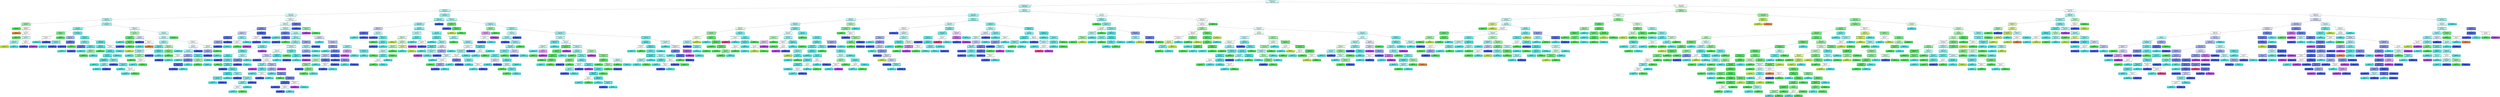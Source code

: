digraph Tree {
node [shape=box, style="filled, rounded", color="black", fontname=helvetica] ;
edge [fontname=helvetica] ;
0 [label="volatile.acidity <= 0.28\ngini = 0.68\nsamples = 1994\nvalue = [11, 110, 940, 1400, 565, 100, 8]", fillcolor="#d5faf9"] ;
1 [label="volatile.acidity <= 0.23\ngini = 0.63\nsamples = 1089\nvalue = [6, 34, 365, 919, 332, 57, 6]", fillcolor="#aef4f3"] ;
0 -> 1 [labeldistance=2.5, labelangle=45, headlabel="True"] ;
2 [label="chlorides <= 0.04\ngini = 0.62\nsamples = 614\nvalue = [5, 9, 160, 519, 234, 33, 0]", fillcolor="#b1f5f4"] ;
1 -> 2 ;
3 [label="alcohol <= 10.85\ngini = 0.63\nsamples = 307\nvalue = [5, 2, 66, 236, 153, 14, 0]", fillcolor="#ccf8f8"] ;
2 -> 3 ;
4 [label="free.sulfur.dioxide <= 13.5\ngini = 0.62\nsamples = 146\nvalue = [5, 2, 51, 117, 44, 1, 0]", fillcolor="#b2f5f4"] ;
3 -> 4 ;
5 [label="citric.acid <= 0.31\ngini = 0.62\nsamples = 14\nvalue = [3, 1, 11, 2, 1, 1, 0]", fillcolor="#9cf2a6"] ;
4 -> 5 ;
6 [label="gini = 0.0\nsamples = 6\nvalue = [0, 0, 9, 0, 0, 0, 0]", fillcolor="#39e54d"] ;
5 -> 6 ;
7 [label="alcohol <= 9.75\ngini = 0.8\nsamples = 8\nvalue = [3, 1, 2, 2, 1, 1, 0]", fillcolor="#fcefe6"] ;
5 -> 7 ;
8 [label="gini = 0.0\nsamples = 1\nvalue = [3, 0, 0, 0, 0, 0, 0]", fillcolor="#e58139"] ;
7 -> 8 ;
9 [label="alcohol <= 10.25\ngini = 0.78\nsamples = 7\nvalue = [0, 1, 2, 2, 1, 1, 0]", fillcolor="#ffffff"] ;
7 -> 9 ;
10 [label="gini = 0.0\nsamples = 2\nvalue = [0, 0, 2, 0, 0, 0, 0]", fillcolor="#39e54d"] ;
9 -> 10 ;
11 [label="free.sulfur.dioxide <= 10.0\ngini = 0.72\nsamples = 5\nvalue = [0, 1, 0, 2, 1, 1, 0]", fillcolor="#cef8f8"] ;
9 -> 11 ;
12 [label="density <= 0.99\ngini = 0.44\nsamples = 3\nvalue = [0, 1, 0, 2, 0, 0, 0]", fillcolor="#9cf2f0"] ;
11 -> 12 ;
13 [label="gini = 0.0\nsamples = 1\nvalue = [0, 1, 0, 0, 0, 0, 0]", fillcolor="#b7e539"] ;
12 -> 13 ;
14 [label="gini = 0.0\nsamples = 2\nvalue = [0, 0, 0, 2, 0, 0, 0]", fillcolor="#39e5e2"] ;
12 -> 14 ;
15 [label="fixed.acidity <= 7.0\ngini = 0.5\nsamples = 2\nvalue = [0, 0, 0, 0, 1, 1, 0]", fillcolor="#ffffff"] ;
11 -> 15 ;
16 [label="gini = 0.0\nsamples = 1\nvalue = [0, 0, 0, 0, 1, 0, 0]", fillcolor="#3956e5"] ;
15 -> 16 ;
17 [label="gini = 0.0\nsamples = 1\nvalue = [0, 0, 0, 0, 0, 1, 0]", fillcolor="#b139e5"] ;
15 -> 17 ;
18 [label="total.sulfur.dioxide <= 123.5\ngini = 0.59\nsamples = 132\nvalue = [2, 1, 40, 115, 43, 0, 0]", fillcolor="#a5f3f2"] ;
4 -> 18 ;
19 [label="pH <= 2.98\ngini = 0.42\nsamples = 61\nvalue = [0, 1, 10, 70, 14, 0, 0]", fillcolor="#76edeb"] ;
18 -> 19 ;
20 [label="volatile.acidity <= 0.2\ngini = 0.45\nsamples = 6\nvalue = [0, 0, 5, 1, 1, 0, 0]", fillcolor="#7bee88"] ;
19 -> 20 ;
21 [label="total.sulfur.dioxide <= 82.5\ngini = 0.5\nsamples = 2\nvalue = [0, 0, 0, 1, 1, 0, 0]", fillcolor="#ffffff"] ;
20 -> 21 ;
22 [label="gini = 0.0\nsamples = 1\nvalue = [0, 0, 0, 1, 0, 0, 0]", fillcolor="#39e5e2"] ;
21 -> 22 ;
23 [label="gini = 0.0\nsamples = 1\nvalue = [0, 0, 0, 0, 1, 0, 0]", fillcolor="#3956e5"] ;
21 -> 23 ;
24 [label="gini = 0.0\nsamples = 4\nvalue = [0, 0, 5, 0, 0, 0, 0]", fillcolor="#39e54d"] ;
20 -> 24 ;
25 [label="total.sulfur.dioxide <= 76.5\ngini = 0.36\nsamples = 55\nvalue = [0, 1, 5, 69, 13, 0, 0]", fillcolor="#6bece9"] ;
19 -> 25 ;
26 [label="fixed.acidity <= 7.5\ngini = 0.54\nsamples = 6\nvalue = [0, 0, 1, 3, 6, 0, 0]", fillcolor="#aab7f4"] ;
25 -> 26 ;
27 [label="total.sulfur.dioxide <= 73.0\ngini = 0.38\nsamples = 4\nvalue = [0, 0, 0, 3, 1, 0, 0]", fillcolor="#7beeec"] ;
26 -> 27 ;
28 [label="gini = 0.0\nsamples = 3\nvalue = [0, 0, 0, 3, 0, 0, 0]", fillcolor="#39e5e2"] ;
27 -> 28 ;
29 [label="gini = 0.0\nsamples = 1\nvalue = [0, 0, 0, 0, 1, 0, 0]", fillcolor="#3956e5"] ;
27 -> 29 ;
30 [label="sulphates <= 0.5\ngini = 0.28\nsamples = 2\nvalue = [0, 0, 1, 0, 5, 0, 0]", fillcolor="#6178ea"] ;
26 -> 30 ;
31 [label="gini = 0.0\nsamples = 1\nvalue = [0, 0, 0, 0, 5, 0, 0]", fillcolor="#3956e5"] ;
30 -> 31 ;
32 [label="gini = 0.0\nsamples = 1\nvalue = [0, 0, 1, 0, 0, 0, 0]", fillcolor="#39e54d"] ;
30 -> 32 ;
33 [label="sulphates <= 0.41\ngini = 0.27\nsamples = 49\nvalue = [0, 1, 4, 66, 7, 0, 0]", fillcolor="#5ae9e7"] ;
25 -> 33 ;
34 [label="volatile.acidity <= 0.15\ngini = 0.44\nsamples = 14\nvalue = [0, 0, 2, 18, 5, 0, 0]", fillcolor="#7eeeec"] ;
33 -> 34 ;
35 [label="citric.acid <= 0.32\ngini = 0.28\nsamples = 3\nvalue = [0, 0, 0, 1, 5, 0, 0]", fillcolor="#6178ea"] ;
34 -> 35 ;
36 [label="gini = 0.0\nsamples = 1\nvalue = [0, 0, 0, 1, 0, 0, 0]", fillcolor="#39e5e2"] ;
35 -> 36 ;
37 [label="gini = 0.0\nsamples = 2\nvalue = [0, 0, 0, 0, 5, 0, 0]", fillcolor="#3956e5"] ;
35 -> 37 ;
38 [label="pH <= 3.31\ngini = 0.19\nsamples = 11\nvalue = [0, 0, 2, 17, 0, 0, 0]", fillcolor="#50e8e5"] ;
34 -> 38 ;
39 [label="gini = 0.0\nsamples = 9\nvalue = [0, 0, 0, 16, 0, 0, 0]", fillcolor="#39e5e2"] ;
38 -> 39 ;
40 [label="sulphates <= 0.37\ngini = 0.44\nsamples = 2\nvalue = [0, 0, 2, 1, 0, 0, 0]", fillcolor="#9cf2a6"] ;
38 -> 40 ;
41 [label="gini = 0.0\nsamples = 1\nvalue = [0, 0, 2, 0, 0, 0, 0]", fillcolor="#39e54d"] ;
40 -> 41 ;
42 [label="gini = 0.0\nsamples = 1\nvalue = [0, 0, 0, 1, 0, 0, 0]", fillcolor="#39e5e2"] ;
40 -> 42 ;
43 [label="sulphates <= 0.63\ngini = 0.18\nsamples = 35\nvalue = [0, 1, 2, 48, 2, 0, 0]", fillcolor="#4ce8e5"] ;
33 -> 43 ;
44 [label="alcohol <= 9.1\ngini = 0.15\nsamples = 33\nvalue = [0, 0, 2, 47, 2, 0, 0]", fillcolor="#49e7e4"] ;
43 -> 44 ;
45 [label="gini = 0.0\nsamples = 1\nvalue = [0, 0, 1, 0, 0, 0, 0]", fillcolor="#39e54d"] ;
44 -> 45 ;
46 [label="pH <= 3.33\ngini = 0.11\nsamples = 32\nvalue = [0, 0, 1, 47, 2, 0, 0]", fillcolor="#45e7e4"] ;
44 -> 46 ;
47 [label="alcohol <= 10.4\ngini = 0.17\nsamples = 22\nvalue = [0, 0, 1, 30, 2, 0, 0]", fillcolor="#4ce8e5"] ;
46 -> 47 ;
48 [label="residual.sugar <= 5.8\ngini = 0.08\nsamples = 14\nvalue = [0, 0, 0, 24, 1, 0, 0]", fillcolor="#41e6e3"] ;
47 -> 48 ;
49 [label="gini = 0.0\nsamples = 11\nvalue = [0, 0, 0, 21, 0, 0, 0]", fillcolor="#39e5e2"] ;
48 -> 49 ;
50 [label="pH <= 3.26\ngini = 0.38\nsamples = 3\nvalue = [0, 0, 0, 3, 1, 0, 0]", fillcolor="#7beeec"] ;
48 -> 50 ;
51 [label="gini = 0.0\nsamples = 2\nvalue = [0, 0, 0, 3, 0, 0, 0]", fillcolor="#39e5e2"] ;
50 -> 51 ;
52 [label="gini = 0.0\nsamples = 1\nvalue = [0, 0, 0, 0, 1, 0, 0]", fillcolor="#3956e5"] ;
50 -> 52 ;
53 [label="residual.sugar <= 1.25\ngini = 0.41\nsamples = 8\nvalue = [0, 0, 1, 6, 1, 0, 0]", fillcolor="#72ecea"] ;
47 -> 53 ;
54 [label="gini = 0.0\nsamples = 1\nvalue = [0, 0, 0, 0, 1, 0, 0]", fillcolor="#3956e5"] ;
53 -> 54 ;
55 [label="citric.acid <= 0.38\ngini = 0.24\nsamples = 7\nvalue = [0, 0, 1, 6, 0, 0, 0]", fillcolor="#5ae9e7"] ;
53 -> 55 ;
56 [label="gini = 0.0\nsamples = 5\nvalue = [0, 0, 0, 5, 0, 0, 0]", fillcolor="#39e5e2"] ;
55 -> 56 ;
57 [label="density <= 0.99\ngini = 0.5\nsamples = 2\nvalue = [0, 0, 1, 1, 0, 0, 0]", fillcolor="#ffffff"] ;
55 -> 57 ;
58 [label="gini = 0.0\nsamples = 1\nvalue = [0, 0, 0, 1, 0, 0, 0]", fillcolor="#39e5e2"] ;
57 -> 58 ;
59 [label="gini = 0.0\nsamples = 1\nvalue = [0, 0, 1, 0, 0, 0, 0]", fillcolor="#39e54d"] ;
57 -> 59 ;
60 [label="gini = 0.0\nsamples = 10\nvalue = [0, 0, 0, 17, 0, 0, 0]", fillcolor="#39e5e2"] ;
46 -> 60 ;
61 [label="volatile.acidity <= 0.2\ngini = 0.5\nsamples = 2\nvalue = [0, 1, 0, 1, 0, 0, 0]", fillcolor="#ffffff"] ;
43 -> 61 ;
62 [label="gini = 0.0\nsamples = 1\nvalue = [0, 0, 0, 1, 0, 0, 0]", fillcolor="#39e5e2"] ;
61 -> 62 ;
63 [label="gini = 0.0\nsamples = 1\nvalue = [0, 1, 0, 0, 0, 0, 0]", fillcolor="#b7e539"] ;
61 -> 63 ;
64 [label="fixed.acidity <= 6.15\ngini = 0.66\nsamples = 71\nvalue = [2, 0, 30, 45, 29, 0, 0]", fillcolor="#d8faf9"] ;
18 -> 64 ;
65 [label="total.sulfur.dioxide <= 135.5\ngini = 0.64\nsamples = 13\nvalue = [2, 0, 10, 3, 4, 0, 0]", fillcolor="#b0f5b8"] ;
64 -> 65 ;
66 [label="citric.acid <= 0.21\ngini = 0.29\nsamples = 8\nvalue = [0, 0, 10, 1, 1, 0, 0]", fillcolor="#5dea6d"] ;
65 -> 66 ;
67 [label="gini = 0.0\nsamples = 1\nvalue = [0, 0, 0, 1, 0, 0, 0]", fillcolor="#39e5e2"] ;
66 -> 67 ;
68 [label="chlorides <= 0.03\ngini = 0.17\nsamples = 7\nvalue = [0, 0, 10, 0, 1, 0, 0]", fillcolor="#4de85f"] ;
66 -> 68 ;
69 [label="gini = 0.0\nsamples = 1\nvalue = [0, 0, 0, 0, 1, 0, 0]", fillcolor="#3956e5"] ;
68 -> 69 ;
70 [label="gini = 0.0\nsamples = 6\nvalue = [0, 0, 10, 0, 0, 0, 0]", fillcolor="#39e54d"] ;
68 -> 70 ;
71 [label="pH <= 3.28\ngini = 0.65\nsamples = 5\nvalue = [2, 0, 0, 2, 3, 0, 0]", fillcolor="#d7ddfa"] ;
65 -> 71 ;
72 [label="gini = 0.0\nsamples = 2\nvalue = [0, 0, 0, 0, 3, 0, 0]", fillcolor="#3956e5"] ;
71 -> 72 ;
73 [label="density <= 1.0\ngini = 0.5\nsamples = 3\nvalue = [2, 0, 0, 2, 0, 0, 0]", fillcolor="#ffffff"] ;
71 -> 73 ;
74 [label="gini = 0.0\nsamples = 2\nvalue = [0, 0, 0, 2, 0, 0, 0]", fillcolor="#39e5e2"] ;
73 -> 74 ;
75 [label="gini = 0.0\nsamples = 1\nvalue = [2, 0, 0, 0, 0, 0, 0]", fillcolor="#e58139"] ;
73 -> 75 ;
76 [label="citric.acid <= 0.5\ngini = 0.63\nsamples = 58\nvalue = [0, 0, 20, 42, 25, 0, 0]", fillcolor="#c9f8f7"] ;
64 -> 76 ;
77 [label="density <= 0.99\ngini = 0.61\nsamples = 56\nvalue = [0, 0, 15, 42, 25, 0, 0]", fillcolor="#c4f7f6"] ;
76 -> 77 ;
78 [label="alcohol <= 10.75\ngini = 0.5\nsamples = 21\nvalue = [0, 0, 8, 18, 2, 0, 0]", fillcolor="#9cf2f0"] ;
77 -> 78 ;
79 [label="citric.acid <= 0.28\ngini = 0.29\nsamples = 15\nvalue = [0, 0, 2, 15, 1, 0, 0]", fillcolor="#5eeae7"] ;
78 -> 79 ;
80 [label="total.sulfur.dioxide <= 138.5\ngini = 0.44\nsamples = 6\nvalue = [0, 0, 2, 4, 0, 0, 0]", fillcolor="#9cf2f0"] ;
79 -> 80 ;
81 [label="gini = 0.0\nsamples = 3\nvalue = [0, 0, 0, 3, 0, 0, 0]", fillcolor="#39e5e2"] ;
80 -> 81 ;
82 [label="total.sulfur.dioxide <= 155.0\ngini = 0.44\nsamples = 3\nvalue = [0, 0, 2, 1, 0, 0, 0]", fillcolor="#9cf2a6"] ;
80 -> 82 ;
83 [label="gini = 0.0\nsamples = 1\nvalue = [0, 0, 1, 0, 0, 0, 0]", fillcolor="#39e54d"] ;
82 -> 83 ;
84 [label="residual.sugar <= 1.75\ngini = 0.5\nsamples = 2\nvalue = [0, 0, 1, 1, 0, 0, 0]", fillcolor="#ffffff"] ;
82 -> 84 ;
85 [label="gini = 0.0\nsamples = 1\nvalue = [0, 0, 0, 1, 0, 0, 0]", fillcolor="#39e5e2"] ;
84 -> 85 ;
86 [label="gini = 0.0\nsamples = 1\nvalue = [0, 0, 1, 0, 0, 0, 0]", fillcolor="#39e54d"] ;
84 -> 86 ;
87 [label="volatile.acidity <= 0.13\ngini = 0.15\nsamples = 9\nvalue = [0, 0, 0, 11, 1, 0, 0]", fillcolor="#4be7e5"] ;
79 -> 87 ;
88 [label="gini = 0.0\nsamples = 1\nvalue = [0, 0, 0, 0, 1, 0, 0]", fillcolor="#3956e5"] ;
87 -> 88 ;
89 [label="gini = 0.0\nsamples = 8\nvalue = [0, 0, 0, 11, 0, 0, 0]", fillcolor="#39e5e2"] ;
87 -> 89 ;
90 [label="density <= 0.99\ngini = 0.54\nsamples = 6\nvalue = [0, 0, 6, 3, 1, 0, 0]", fillcolor="#aaf4b3"] ;
78 -> 90 ;
91 [label="citric.acid <= 0.34\ngini = 0.41\nsamples = 5\nvalue = [0, 0, 6, 1, 1, 0, 0]", fillcolor="#72ec80"] ;
90 -> 91 ;
92 [label="gini = 0.0\nsamples = 3\nvalue = [0, 0, 6, 0, 0, 0, 0]", fillcolor="#39e54d"] ;
91 -> 92 ;
93 [label="sulphates <= 0.61\ngini = 0.5\nsamples = 2\nvalue = [0, 0, 0, 1, 1, 0, 0]", fillcolor="#ffffff"] ;
91 -> 93 ;
94 [label="gini = 0.0\nsamples = 1\nvalue = [0, 0, 0, 0, 1, 0, 0]", fillcolor="#3956e5"] ;
93 -> 94 ;
95 [label="gini = 0.0\nsamples = 1\nvalue = [0, 0, 0, 1, 0, 0, 0]", fillcolor="#39e5e2"] ;
93 -> 95 ;
96 [label="gini = 0.0\nsamples = 1\nvalue = [0, 0, 0, 2, 0, 0, 0]", fillcolor="#39e5e2"] ;
90 -> 96 ;
97 [label="fixed.acidity <= 7.7\ngini = 0.6\nsamples = 35\nvalue = [0, 0, 7, 24, 23, 0, 0]", fillcolor="#f9fefe"] ;
77 -> 97 ;
98 [label="pH <= 3.35\ngini = 0.54\nsamples = 30\nvalue = [0, 0, 2, 22, 19, 0, 0]", fillcolor="#e6fcfb"] ;
97 -> 98 ;
99 [label="pH <= 3.18\ngini = 0.5\nsamples = 23\nvalue = [0, 0, 2, 22, 11, 0, 0]", fillcolor="#a4f3f2"] ;
98 -> 99 ;
100 [label="sulphates <= 0.48\ngini = 0.46\nsamples = 12\nvalue = [0, 0, 0, 6, 11, 0, 0]", fillcolor="#a5b2f3"] ;
99 -> 100 ;
101 [label="gini = 0.0\nsamples = 3\nvalue = [0, 0, 0, 3, 0, 0, 0]", fillcolor="#39e5e2"] ;
100 -> 101 ;
102 [label="free.sulfur.dioxide <= 72.75\ngini = 0.34\nsamples = 9\nvalue = [0, 0, 0, 3, 11, 0, 0]", fillcolor="#6f84ec"] ;
100 -> 102 ;
103 [label="total.sulfur.dioxide <= 175.5\ngini = 0.15\nsamples = 7\nvalue = [0, 0, 0, 1, 11, 0, 0]", fillcolor="#4b65e7"] ;
102 -> 103 ;
104 [label="gini = 0.0\nsamples = 6\nvalue = [0, 0, 0, 0, 11, 0, 0]", fillcolor="#3956e5"] ;
103 -> 104 ;
105 [label="gini = 0.0\nsamples = 1\nvalue = [0, 0, 0, 1, 0, 0, 0]", fillcolor="#39e5e2"] ;
103 -> 105 ;
106 [label="gini = 0.0\nsamples = 2\nvalue = [0, 0, 0, 2, 0, 0, 0]", fillcolor="#39e5e2"] ;
102 -> 106 ;
107 [label="fixed.acidity <= 6.45\ngini = 0.2\nsamples = 11\nvalue = [0, 0, 2, 16, 0, 0, 0]", fillcolor="#52e8e6"] ;
99 -> 107 ;
108 [label="total.sulfur.dioxide <= 179.0\ngini = 0.44\nsamples = 2\nvalue = [0, 0, 2, 1, 0, 0, 0]", fillcolor="#9cf2a6"] ;
107 -> 108 ;
109 [label="gini = 0.0\nsamples = 1\nvalue = [0, 0, 2, 0, 0, 0, 0]", fillcolor="#39e54d"] ;
108 -> 109 ;
110 [label="gini = 0.0\nsamples = 1\nvalue = [0, 0, 0, 1, 0, 0, 0]", fillcolor="#39e5e2"] ;
108 -> 110 ;
111 [label="gini = 0.0\nsamples = 9\nvalue = [0, 0, 0, 15, 0, 0, 0]", fillcolor="#39e5e2"] ;
107 -> 111 ;
112 [label="gini = 0.0\nsamples = 7\nvalue = [0, 0, 0, 0, 8, 0, 0]", fillcolor="#3956e5"] ;
98 -> 112 ;
113 [label="density <= 1.0\ngini = 0.63\nsamples = 5\nvalue = [0, 0, 5, 2, 4, 0, 0]", fillcolor="#e3fbe6"] ;
97 -> 113 ;
114 [label="citric.acid <= 0.39\ngini = 0.44\nsamples = 3\nvalue = [0, 0, 0, 2, 4, 0, 0]", fillcolor="#9caaf2"] ;
113 -> 114 ;
115 [label="gini = 0.0\nsamples = 1\nvalue = [0, 0, 0, 0, 4, 0, 0]", fillcolor="#3956e5"] ;
114 -> 115 ;
116 [label="gini = 0.0\nsamples = 2\nvalue = [0, 0, 0, 2, 0, 0, 0]", fillcolor="#39e5e2"] ;
114 -> 116 ;
117 [label="gini = 0.0\nsamples = 2\nvalue = [0, 0, 5, 0, 0, 0, 0]", fillcolor="#39e54d"] ;
113 -> 117 ;
118 [label="gini = 0.0\nsamples = 2\nvalue = [0, 0, 5, 0, 0, 0, 0]", fillcolor="#39e54d"] ;
76 -> 118 ;
119 [label="residual.sugar <= 9.28\ngini = 0.6\nsamples = 161\nvalue = [0, 0, 15, 119, 109, 13, 0]", fillcolor="#f2fdfd"] ;
3 -> 119 ;
120 [label="sulphates <= 0.37\ngini = 0.59\nsamples = 151\nvalue = [0, 0, 13, 119, 95, 12, 0]", fillcolor="#defbfa"] ;
119 -> 120 ;
121 [label="pH <= 3.24\ngini = 0.41\nsamples = 17\nvalue = [0, 0, 1, 6, 23, 1, 0]", fillcolor="#788ced"] ;
120 -> 121 ;
122 [label="sulphates <= 0.33\ngini = 0.6\nsamples = 10\nvalue = [0, 0, 1, 5, 8, 1, 0]", fillcolor="#c4ccf7"] ;
121 -> 122 ;
123 [label="sulphates <= 0.29\ngini = 0.2\nsamples = 5\nvalue = [0, 0, 0, 1, 8, 0, 0]", fillcolor="#526be8"] ;
122 -> 123 ;
124 [label="fixed.acidity <= 6.8\ngini = 0.44\nsamples = 3\nvalue = [0, 0, 0, 1, 2, 0, 0]", fillcolor="#9caaf2"] ;
123 -> 124 ;
125 [label="gini = 0.0\nsamples = 2\nvalue = [0, 0, 0, 0, 2, 0, 0]", fillcolor="#3956e5"] ;
124 -> 125 ;
126 [label="gini = 0.0\nsamples = 1\nvalue = [0, 0, 0, 1, 0, 0, 0]", fillcolor="#39e5e2"] ;
124 -> 126 ;
127 [label="gini = 0.0\nsamples = 2\nvalue = [0, 0, 0, 0, 6, 0, 0]", fillcolor="#3956e5"] ;
123 -> 127 ;
128 [label="chlorides <= 0.03\ngini = 0.5\nsamples = 5\nvalue = [0, 0, 1, 4, 0, 1, 0]", fillcolor="#88efee"] ;
122 -> 128 ;
129 [label="free.sulfur.dioxide <= 25.0\ngini = 0.5\nsamples = 2\nvalue = [0, 0, 1, 0, 0, 1, 0]", fillcolor="#ffffff"] ;
128 -> 129 ;
130 [label="gini = 0.0\nsamples = 1\nvalue = [0, 0, 1, 0, 0, 0, 0]", fillcolor="#39e54d"] ;
129 -> 130 ;
131 [label="gini = 0.0\nsamples = 1\nvalue = [0, 0, 0, 0, 0, 1, 0]", fillcolor="#b139e5"] ;
129 -> 131 ;
132 [label="gini = 0.0\nsamples = 3\nvalue = [0, 0, 0, 4, 0, 0, 0]", fillcolor="#39e5e2"] ;
128 -> 132 ;
133 [label="density <= 0.99\ngini = 0.12\nsamples = 7\nvalue = [0, 0, 0, 1, 15, 0, 0]", fillcolor="#4661e7"] ;
121 -> 133 ;
134 [label="fixed.acidity <= 5.95\ngini = 0.5\nsamples = 2\nvalue = [0, 0, 0, 1, 1, 0, 0]", fillcolor="#ffffff"] ;
133 -> 134 ;
135 [label="gini = 0.0\nsamples = 1\nvalue = [0, 0, 0, 0, 1, 0, 0]", fillcolor="#3956e5"] ;
134 -> 135 ;
136 [label="gini = 0.0\nsamples = 1\nvalue = [0, 0, 0, 1, 0, 0, 0]", fillcolor="#39e5e2"] ;
134 -> 136 ;
137 [label="gini = 0.0\nsamples = 5\nvalue = [0, 0, 0, 0, 14, 0, 0]", fillcolor="#3956e5"] ;
133 -> 137 ;
138 [label="chlorides <= 0.02\ngini = 0.58\nsamples = 134\nvalue = [0, 0, 12, 113, 72, 11, 0]", fillcolor="#c3f7f6"] ;
120 -> 138 ;
139 [label="alcohol <= 11.2\ngini = 0.37\nsamples = 6\nvalue = [0, 0, 1, 1, 7, 0, 0]", fillcolor="#6a80ec"] ;
138 -> 139 ;
140 [label="gini = 0.0\nsamples = 1\nvalue = [0, 0, 0, 1, 0, 0, 0]", fillcolor="#39e5e2"] ;
139 -> 140 ;
141 [label="citric.acid <= 0.34\ngini = 0.22\nsamples = 5\nvalue = [0, 0, 1, 0, 7, 0, 0]", fillcolor="#556ee9"] ;
139 -> 141 ;
142 [label="gini = 0.0\nsamples = 4\nvalue = [0, 0, 0, 0, 7, 0, 0]", fillcolor="#3956e5"] ;
141 -> 142 ;
143 [label="gini = 0.0\nsamples = 1\nvalue = [0, 0, 1, 0, 0, 0, 0]", fillcolor="#39e54d"] ;
141 -> 143 ;
144 [label="pH <= 3.31\ngini = 0.57\nsamples = 128\nvalue = [0, 0, 11, 112, 65, 11, 0]", fillcolor="#baf6f5"] ;
138 -> 144 ;
145 [label="chlorides <= 0.04\ngini = 0.52\nsamples = 92\nvalue = [0, 0, 6, 92, 38, 9, 0]", fillcolor="#9bf2f0"] ;
144 -> 145 ;
146 [label="volatile.acidity <= 0.19\ngini = 0.5\nsamples = 83\nvalue = [0, 0, 6, 88, 30, 9, 0]", fillcolor="#90f0ef"] ;
145 -> 146 ;
147 [label="pH <= 3.29\ngini = 0.33\nsamples = 41\nvalue = [0, 0, 3, 54, 8, 2, 0]", fillcolor="#65ebe8"] ;
146 -> 147 ;
148 [label="fixed.acidity <= 7.65\ngini = 0.29\nsamples = 39\nvalue = [0, 0, 3, 54, 8, 0, 0]", fillcolor="#5feae8"] ;
147 -> 148 ;
149 [label="pH <= 2.94\ngini = 0.25\nsamples = 33\nvalue = [0, 0, 3, 49, 5, 0, 0]", fillcolor="#57e9e6"] ;
148 -> 149 ;
150 [label="gini = 0.0\nsamples = 1\nvalue = [0, 0, 0, 0, 1, 0, 0]", fillcolor="#3956e5"] ;
149 -> 150 ;
151 [label="free.sulfur.dioxide <= 8.5\ngini = 0.23\nsamples = 32\nvalue = [0, 0, 3, 49, 4, 0, 0]", fillcolor="#54e8e6"] ;
149 -> 151 ;
152 [label="gini = 0.0\nsamples = 1\nvalue = [0, 0, 1, 0, 0, 0, 0]", fillcolor="#39e54d"] ;
151 -> 152 ;
153 [label="volatile.acidity <= 0.11\ngini = 0.2\nsamples = 31\nvalue = [0, 0, 2, 49, 4, 0, 0]", fillcolor="#50e8e5"] ;
151 -> 153 ;
154 [label="gini = 0.0\nsamples = 1\nvalue = [0, 0, 0, 0, 1, 0, 0]", fillcolor="#3956e5"] ;
153 -> 154 ;
155 [label="chlorides <= 0.04\ngini = 0.17\nsamples = 30\nvalue = [0, 0, 2, 49, 3, 0, 0]", fillcolor="#4ce8e5"] ;
153 -> 155 ;
156 [label="citric.acid <= 0.28\ngini = 0.05\nsamples = 23\nvalue = [0, 0, 0, 42, 1, 0, 0]", fillcolor="#3ee6e3"] ;
155 -> 156 ;
157 [label="total.sulfur.dioxide <= 103.5\ngini = 0.24\nsamples = 3\nvalue = [0, 0, 0, 6, 1, 0, 0]", fillcolor="#5ae9e7"] ;
156 -> 157 ;
158 [label="gini = 0.0\nsamples = 2\nvalue = [0, 0, 0, 6, 0, 0, 0]", fillcolor="#39e5e2"] ;
157 -> 158 ;
159 [label="gini = 0.0\nsamples = 1\nvalue = [0, 0, 0, 0, 1, 0, 0]", fillcolor="#3956e5"] ;
157 -> 159 ;
160 [label="gini = 0.0\nsamples = 20\nvalue = [0, 0, 0, 36, 0, 0, 0]", fillcolor="#39e5e2"] ;
156 -> 160 ;
161 [label="volatile.acidity <= 0.13\ngini = 0.53\nsamples = 7\nvalue = [0, 0, 2, 7, 2, 0, 0]", fillcolor="#91f1ef"] ;
155 -> 161 ;
162 [label="gini = 0.0\nsamples = 1\nvalue = [0, 0, 0, 0, 1, 0, 0]", fillcolor="#3956e5"] ;
161 -> 162 ;
163 [label="total.sulfur.dioxide <= 132.5\ngini = 0.46\nsamples = 6\nvalue = [0, 0, 2, 7, 1, 0, 0]", fillcolor="#83efed"] ;
161 -> 163 ;
164 [label="pH <= 3.2\ngini = 0.35\nsamples = 5\nvalue = [0, 0, 2, 7, 0, 0, 0]", fillcolor="#72ecea"] ;
163 -> 164 ;
165 [label="volatile.acidity <= 0.16\ngini = 0.5\nsamples = 2\nvalue = [0, 0, 2, 2, 0, 0, 0]", fillcolor="#ffffff"] ;
164 -> 165 ;
166 [label="gini = 0.0\nsamples = 1\nvalue = [0, 0, 0, 2, 0, 0, 0]", fillcolor="#39e5e2"] ;
165 -> 166 ;
167 [label="gini = 0.0\nsamples = 1\nvalue = [0, 0, 2, 0, 0, 0, 0]", fillcolor="#39e54d"] ;
165 -> 167 ;
168 [label="gini = 0.0\nsamples = 3\nvalue = [0, 0, 0, 5, 0, 0, 0]", fillcolor="#39e5e2"] ;
164 -> 168 ;
169 [label="gini = 0.0\nsamples = 1\nvalue = [0, 0, 0, 0, 1, 0, 0]", fillcolor="#3956e5"] ;
163 -> 169 ;
170 [label="alcohol <= 11.45\ngini = 0.47\nsamples = 6\nvalue = [0, 0, 0, 5, 3, 0, 0]", fillcolor="#b0f5f3"] ;
148 -> 170 ;
171 [label="total.sulfur.dioxide <= 95.5\ngini = 0.38\nsamples = 2\nvalue = [0, 0, 0, 1, 3, 0, 0]", fillcolor="#7b8eee"] ;
170 -> 171 ;
172 [label="gini = 0.0\nsamples = 1\nvalue = [0, 0, 0, 0, 3, 0, 0]", fillcolor="#3956e5"] ;
171 -> 172 ;
173 [label="gini = 0.0\nsamples = 1\nvalue = [0, 0, 0, 1, 0, 0, 0]", fillcolor="#39e5e2"] ;
171 -> 173 ;
174 [label="gini = 0.0\nsamples = 4\nvalue = [0, 0, 0, 4, 0, 0, 0]", fillcolor="#39e5e2"] ;
170 -> 174 ;
175 [label="gini = 0.0\nsamples = 2\nvalue = [0, 0, 0, 0, 0, 2, 0]", fillcolor="#b139e5"] ;
147 -> 175 ;
176 [label="total.sulfur.dioxide <= 140.5\ngini = 0.61\nsamples = 42\nvalue = [0, 0, 3, 34, 22, 7, 0]", fillcolor="#c9f8f7"] ;
146 -> 176 ;
177 [label="sulphates <= 0.63\ngini = 0.62\nsamples = 34\nvalue = [0, 0, 2, 24, 22, 6, 0]", fillcolor="#f3fdfd"] ;
176 -> 177 ;
178 [label="volatile.acidity <= 0.2\ngini = 0.63\nsamples = 26\nvalue = [0, 0, 2, 13, 21, 6, 0]", fillcolor="#c8d0f8"] ;
177 -> 178 ;
179 [label="gini = 0.0\nsamples = 4\nvalue = [0, 0, 0, 0, 8, 0, 0]", fillcolor="#3956e5"] ;
178 -> 179 ;
180 [label="total.sulfur.dioxide <= 92.5\ngini = 0.67\nsamples = 22\nvalue = [0, 0, 2, 13, 13, 6, 0]", fillcolor="#ffffff"] ;
178 -> 180 ;
181 [label="alcohol <= 10.95\ngini = 0.43\nsamples = 8\nvalue = [0, 0, 0, 8, 1, 2, 0]", fillcolor="#7beeec"] ;
180 -> 181 ;
182 [label="gini = 0.0\nsamples = 1\nvalue = [0, 0, 0, 0, 0, 2, 0]", fillcolor="#b139e5"] ;
181 -> 182 ;
183 [label="residual.sugar <= 3.2\ngini = 0.2\nsamples = 7\nvalue = [0, 0, 0, 8, 1, 0, 0]", fillcolor="#52e8e6"] ;
181 -> 183 ;
184 [label="gini = 0.0\nsamples = 5\nvalue = [0, 0, 0, 7, 0, 0, 0]", fillcolor="#39e5e2"] ;
183 -> 184 ;
185 [label="total.sulfur.dioxide <= 79.5\ngini = 0.5\nsamples = 2\nvalue = [0, 0, 0, 1, 1, 0, 0]", fillcolor="#ffffff"] ;
183 -> 185 ;
186 [label="gini = 0.0\nsamples = 1\nvalue = [0, 0, 0, 0, 1, 0, 0]", fillcolor="#3956e5"] ;
185 -> 186 ;
187 [label="gini = 0.0\nsamples = 1\nvalue = [0, 0, 0, 1, 0, 0, 0]", fillcolor="#39e5e2"] ;
185 -> 187 ;
188 [label="residual.sugar <= 6.12\ngini = 0.64\nsamples = 14\nvalue = [0, 0, 2, 5, 12, 4, 0]", fillcolor="#b2bdf5"] ;
180 -> 188 ;
189 [label="citric.acid <= 0.26\ngini = 0.56\nsamples = 13\nvalue = [0, 0, 2, 5, 12, 1, 0]", fillcolor="#a3b0f3"] ;
188 -> 189 ;
190 [label="gini = 0.0\nsamples = 1\nvalue = [0, 0, 0, 3, 0, 0, 0]", fillcolor="#39e5e2"] ;
189 -> 190 ;
191 [label="free.sulfur.dioxide <= 21.5\ngini = 0.47\nsamples = 12\nvalue = [0, 0, 2, 2, 12, 1, 0]", fillcolor="#7b8eee"] ;
189 -> 191 ;
192 [label="gini = 0.0\nsamples = 1\nvalue = [0, 0, 2, 0, 0, 0, 0]", fillcolor="#39e54d"] ;
191 -> 192 ;
193 [label="density <= 0.99\ngini = 0.34\nsamples = 11\nvalue = [0, 0, 0, 2, 12, 1, 0]", fillcolor="#677deb"] ;
191 -> 193 ;
194 [label="chlorides <= 0.04\ngini = 0.14\nsamples = 9\nvalue = [0, 0, 0, 1, 12, 0, 0]", fillcolor="#4964e7"] ;
193 -> 194 ;
195 [label="gini = 0.0\nsamples = 7\nvalue = [0, 0, 0, 0, 11, 0, 0]", fillcolor="#3956e5"] ;
194 -> 195 ;
196 [label="fixed.acidity <= 6.05\ngini = 0.5\nsamples = 2\nvalue = [0, 0, 0, 1, 1, 0, 0]", fillcolor="#ffffff"] ;
194 -> 196 ;
197 [label="gini = 0.0\nsamples = 1\nvalue = [0, 0, 0, 0, 1, 0, 0]", fillcolor="#3956e5"] ;
196 -> 197 ;
198 [label="gini = 0.0\nsamples = 1\nvalue = [0, 0, 0, 1, 0, 0, 0]", fillcolor="#39e5e2"] ;
196 -> 198 ;
199 [label="residual.sugar <= 3.45\ngini = 0.5\nsamples = 2\nvalue = [0, 0, 0, 1, 0, 1, 0]", fillcolor="#ffffff"] ;
193 -> 199 ;
200 [label="gini = 0.0\nsamples = 1\nvalue = [0, 0, 0, 0, 0, 1, 0]", fillcolor="#b139e5"] ;
199 -> 200 ;
201 [label="gini = 0.0\nsamples = 1\nvalue = [0, 0, 0, 1, 0, 0, 0]", fillcolor="#39e5e2"] ;
199 -> 201 ;
202 [label="gini = 0.0\nsamples = 1\nvalue = [0, 0, 0, 0, 0, 3, 0]", fillcolor="#b139e5"] ;
188 -> 202 ;
203 [label="sulphates <= 0.95\ngini = 0.15\nsamples = 8\nvalue = [0, 0, 0, 11, 1, 0, 0]", fillcolor="#4be7e5"] ;
177 -> 203 ;
204 [label="gini = 0.0\nsamples = 7\nvalue = [0, 0, 0, 11, 0, 0, 0]", fillcolor="#39e5e2"] ;
203 -> 204 ;
205 [label="gini = 0.0\nsamples = 1\nvalue = [0, 0, 0, 0, 1, 0, 0]", fillcolor="#3956e5"] ;
203 -> 205 ;
206 [label="free.sulfur.dioxide <= 23.5\ngini = 0.29\nsamples = 8\nvalue = [0, 0, 1, 10, 0, 1, 0]", fillcolor="#5deae7"] ;
176 -> 206 ;
207 [label="gini = 0.0\nsamples = 1\nvalue = [0, 0, 1, 0, 0, 0, 0]", fillcolor="#39e54d"] ;
206 -> 207 ;
208 [label="sulphates <= 0.71\ngini = 0.17\nsamples = 7\nvalue = [0, 0, 0, 10, 0, 1, 0]", fillcolor="#4de8e5"] ;
206 -> 208 ;
209 [label="gini = 0.0\nsamples = 6\nvalue = [0, 0, 0, 10, 0, 0, 0]", fillcolor="#39e5e2"] ;
208 -> 209 ;
210 [label="gini = 0.0\nsamples = 1\nvalue = [0, 0, 0, 0, 0, 1, 0]", fillcolor="#b139e5"] ;
208 -> 210 ;
211 [label="free.sulfur.dioxide <= 57.5\ngini = 0.44\nsamples = 9\nvalue = [0, 0, 0, 4, 8, 0, 0]", fillcolor="#9caaf2"] ;
145 -> 211 ;
212 [label="chlorides <= 0.04\ngini = 0.44\nsamples = 5\nvalue = [0, 0, 0, 4, 2, 0, 0]", fillcolor="#9cf2f0"] ;
211 -> 212 ;
213 [label="density <= 0.99\ngini = 0.44\nsamples = 3\nvalue = [0, 0, 0, 1, 2, 0, 0]", fillcolor="#9caaf2"] ;
212 -> 213 ;
214 [label="gini = 0.0\nsamples = 2\nvalue = [0, 0, 0, 0, 2, 0, 0]", fillcolor="#3956e5"] ;
213 -> 214 ;
215 [label="gini = 0.0\nsamples = 1\nvalue = [0, 0, 0, 1, 0, 0, 0]", fillcolor="#39e5e2"] ;
213 -> 215 ;
216 [label="gini = 0.0\nsamples = 2\nvalue = [0, 0, 0, 3, 0, 0, 0]", fillcolor="#39e5e2"] ;
212 -> 216 ;
217 [label="gini = 0.0\nsamples = 4\nvalue = [0, 0, 0, 0, 6, 0, 0]", fillcolor="#3956e5"] ;
211 -> 217 ;
218 [label="citric.acid <= 0.25\ngini = 0.6\nsamples = 36\nvalue = [0, 0, 5, 20, 27, 2, 0]", fillcolor="#d6dcfa"] ;
144 -> 218 ;
219 [label="gini = 0.0\nsamples = 3\nvalue = [0, 0, 0, 5, 0, 0, 0]", fillcolor="#39e5e2"] ;
218 -> 219 ;
220 [label="total.sulfur.dioxide <= 143.0\ngini = 0.59\nsamples = 33\nvalue = [0, 0, 5, 15, 27, 2, 0]", fillcolor="#b9c3f6"] ;
218 -> 220 ;
221 [label="total.sulfur.dioxide <= 80.5\ngini = 0.48\nsamples = 25\nvalue = [0, 0, 4, 9, 27, 0, 0]", fillcolor="#8c9df0"] ;
220 -> 221 ;
222 [label="gini = 0.0\nsamples = 3\nvalue = [0, 0, 0, 5, 0, 0, 0]", fillcolor="#39e5e2"] ;
221 -> 222 ;
223 [label="sulphates <= 0.53\ngini = 0.38\nsamples = 22\nvalue = [0, 0, 4, 4, 27, 0, 0]", fillcolor="#6c82ec"] ;
221 -> 223 ;
224 [label="volatile.acidity <= 0.2\ngini = 0.62\nsamples = 10\nvalue = [0, 0, 4, 3, 7, 0, 0]", fillcolor="#c4ccf7"] ;
223 -> 224 ;
225 [label="citric.acid <= 0.47\ngini = 0.57\nsamples = 6\nvalue = [0, 0, 4, 2, 1, 0, 0]", fillcolor="#b0f5b8"] ;
224 -> 225 ;
226 [label="volatile.acidity <= 0.13\ngini = 0.5\nsamples = 5\nvalue = [0, 0, 4, 1, 1, 0, 0]", fillcolor="#88ef94"] ;
225 -> 226 ;
227 [label="gini = 0.0\nsamples = 1\nvalue = [0, 0, 0, 0, 1, 0, 0]", fillcolor="#3956e5"] ;
226 -> 227 ;
228 [label="chlorides <= 0.04\ngini = 0.32\nsamples = 4\nvalue = [0, 0, 4, 1, 0, 0, 0]", fillcolor="#6aec79"] ;
226 -> 228 ;
229 [label="gini = 0.0\nsamples = 3\nvalue = [0, 0, 4, 0, 0, 0, 0]", fillcolor="#39e54d"] ;
228 -> 229 ;
230 [label="gini = 0.0\nsamples = 1\nvalue = [0, 0, 0, 1, 0, 0, 0]", fillcolor="#39e5e2"] ;
228 -> 230 ;
231 [label="gini = 0.0\nsamples = 1\nvalue = [0, 0, 0, 1, 0, 0, 0]", fillcolor="#39e5e2"] ;
225 -> 231 ;
232 [label="free.sulfur.dioxide <= 34.5\ngini = 0.24\nsamples = 4\nvalue = [0, 0, 0, 1, 6, 0, 0]", fillcolor="#5a72e9"] ;
224 -> 232 ;
233 [label="sulphates <= 0.45\ngini = 0.5\nsamples = 2\nvalue = [0, 0, 0, 1, 1, 0, 0]", fillcolor="#ffffff"] ;
232 -> 233 ;
234 [label="gini = 0.0\nsamples = 1\nvalue = [0, 0, 0, 0, 1, 0, 0]", fillcolor="#3956e5"] ;
233 -> 234 ;
235 [label="gini = 0.0\nsamples = 1\nvalue = [0, 0, 0, 1, 0, 0, 0]", fillcolor="#39e5e2"] ;
233 -> 235 ;
236 [label="gini = 0.0\nsamples = 2\nvalue = [0, 0, 0, 0, 5, 0, 0]", fillcolor="#3956e5"] ;
232 -> 236 ;
237 [label="pH <= 3.46\ngini = 0.09\nsamples = 12\nvalue = [0, 0, 0, 1, 20, 0, 0]", fillcolor="#435ee6"] ;
223 -> 237 ;
238 [label="gini = 0.0\nsamples = 9\nvalue = [0, 0, 0, 0, 17, 0, 0]", fillcolor="#3956e5"] ;
237 -> 238 ;
239 [label="alcohol <= 11.5\ngini = 0.38\nsamples = 3\nvalue = [0, 0, 0, 1, 3, 0, 0]", fillcolor="#7b8eee"] ;
237 -> 239 ;
240 [label="gini = 0.0\nsamples = 1\nvalue = [0, 0, 0, 1, 0, 0, 0]", fillcolor="#39e5e2"] ;
239 -> 240 ;
241 [label="gini = 0.0\nsamples = 2\nvalue = [0, 0, 0, 0, 3, 0, 0]", fillcolor="#3956e5"] ;
239 -> 241 ;
242 [label="density <= 0.99\ngini = 0.49\nsamples = 8\nvalue = [0, 0, 1, 6, 0, 2, 0]", fillcolor="#8ef0ee"] ;
220 -> 242 ;
243 [label="fixed.acidity <= 6.7\ngini = 0.44\nsamples = 3\nvalue = [0, 0, 0, 1, 0, 2, 0]", fillcolor="#d89cf2"] ;
242 -> 243 ;
244 [label="gini = 0.0\nsamples = 2\nvalue = [0, 0, 0, 0, 0, 2, 0]", fillcolor="#b139e5"] ;
243 -> 244 ;
245 [label="gini = 0.0\nsamples = 1\nvalue = [0, 0, 0, 1, 0, 0, 0]", fillcolor="#39e5e2"] ;
243 -> 245 ;
246 [label="free.sulfur.dioxide <= 54.5\ngini = 0.28\nsamples = 5\nvalue = [0, 0, 1, 5, 0, 0, 0]", fillcolor="#61eae8"] ;
242 -> 246 ;
247 [label="gini = 0.0\nsamples = 4\nvalue = [0, 0, 0, 5, 0, 0, 0]", fillcolor="#39e5e2"] ;
246 -> 247 ;
248 [label="gini = 0.0\nsamples = 1\nvalue = [0, 0, 1, 0, 0, 0, 0]", fillcolor="#39e54d"] ;
246 -> 248 ;
249 [label="residual.sugar <= 13.4\ngini = 0.3\nsamples = 10\nvalue = [0, 0, 2, 0, 14, 1, 0]", fillcolor="#6178ea"] ;
119 -> 249 ;
250 [label="gini = 0.0\nsamples = 8\nvalue = [0, 0, 0, 0, 14, 0, 0]", fillcolor="#3956e5"] ;
249 -> 250 ;
251 [label="fixed.acidity <= 6.95\ngini = 0.44\nsamples = 2\nvalue = [0, 0, 2, 0, 0, 1, 0]", fillcolor="#9cf2a6"] ;
249 -> 251 ;
252 [label="gini = 0.0\nsamples = 1\nvalue = [0, 0, 0, 0, 0, 1, 0]", fillcolor="#b139e5"] ;
251 -> 252 ;
253 [label="gini = 0.0\nsamples = 1\nvalue = [0, 0, 2, 0, 0, 0, 0]", fillcolor="#39e54d"] ;
251 -> 253 ;
254 [label="total.sulfur.dioxide <= 125.5\ngini = 0.59\nsamples = 307\nvalue = [0, 7, 94, 283, 81, 19, 0]", fillcolor="#9ff2f1"] ;
2 -> 254 ;
255 [label="sulphates <= 0.75\ngini = 0.53\nsamples = 109\nvalue = [0, 6, 17, 111, 35, 2, 0]", fillcolor="#90f0ef"] ;
254 -> 255 ;
256 [label="density <= 0.99\ngini = 0.51\nsamples = 107\nvalue = [0, 6, 17, 111, 31, 2, 0]", fillcolor="#8bf0ee"] ;
255 -> 256 ;
257 [label="fixed.acidity <= 6.5\ngini = 0.53\nsamples = 16\nvalue = [0, 0, 1, 9, 13, 0, 0]", fillcolor="#c6cff8"] ;
256 -> 257 ;
258 [label="pH <= 3.01\ngini = 0.2\nsamples = 6\nvalue = [0, 0, 0, 1, 8, 0, 0]", fillcolor="#526be8"] ;
257 -> 258 ;
259 [label="gini = 0.0\nsamples = 1\nvalue = [0, 0, 0, 1, 0, 0, 0]", fillcolor="#39e5e2"] ;
258 -> 259 ;
260 [label="gini = 0.0\nsamples = 5\nvalue = [0, 0, 0, 0, 8, 0, 0]", fillcolor="#3956e5"] ;
258 -> 260 ;
261 [label="alcohol <= 10.95\ngini = 0.54\nsamples = 10\nvalue = [0, 0, 1, 8, 5, 0, 0]", fillcolor="#bdf6f5"] ;
257 -> 261 ;
262 [label="gini = 0.0\nsamples = 3\nvalue = [0, 0, 0, 0, 4, 0, 0]", fillcolor="#3956e5"] ;
261 -> 262 ;
263 [label="sulphates <= 0.31\ngini = 0.34\nsamples = 7\nvalue = [0, 0, 1, 8, 1, 0, 0]", fillcolor="#65ebe8"] ;
261 -> 263 ;
264 [label="gini = 0.0\nsamples = 1\nvalue = [0, 0, 1, 0, 0, 0, 0]", fillcolor="#39e54d"] ;
263 -> 264 ;
265 [label="density <= 0.99\ngini = 0.2\nsamples = 6\nvalue = [0, 0, 0, 8, 1, 0, 0]", fillcolor="#52e8e6"] ;
263 -> 265 ;
266 [label="gini = 0.0\nsamples = 1\nvalue = [0, 0, 0, 0, 1, 0, 0]", fillcolor="#3956e5"] ;
265 -> 266 ;
267 [label="gini = 0.0\nsamples = 5\nvalue = [0, 0, 0, 8, 0, 0, 0]", fillcolor="#39e5e2"] ;
265 -> 267 ;
268 [label="pH <= 3.11\ngini = 0.47\nsamples = 91\nvalue = [0, 6, 16, 102, 18, 2, 0]", fillcolor="#7beeec"] ;
256 -> 268 ;
269 [label="free.sulfur.dioxide <= 36.5\ngini = 0.64\nsamples = 23\nvalue = [0, 6, 10, 18, 1, 1, 0]", fillcolor="#c2f7f6"] ;
268 -> 269 ;
270 [label="sulphates <= 0.36\ngini = 0.65\nsamples = 14\nvalue = [0, 6, 10, 7, 0, 0, 0]", fillcolor="#dafade"] ;
269 -> 270 ;
271 [label="gini = 0.0\nsamples = 1\nvalue = [0, 4, 0, 0, 0, 0, 0]", fillcolor="#b7e539"] ;
270 -> 271 ;
272 [label="fixed.acidity <= 8.6\ngini = 0.58\nsamples = 13\nvalue = [0, 2, 10, 7, 0, 0, 0]", fillcolor="#cef8d2"] ;
270 -> 272 ;
273 [label="alcohol <= 10.1\ngini = 0.47\nsamples = 10\nvalue = [0, 0, 10, 6, 0, 0, 0]", fillcolor="#b0f5b8"] ;
272 -> 273 ;
274 [label="citric.acid <= 0.41\ngini = 0.48\nsamples = 7\nvalue = [0, 0, 4, 6, 0, 0, 0]", fillcolor="#bdf6f5"] ;
273 -> 274 ;
275 [label="alcohol <= 9.35\ngini = 0.24\nsamples = 6\nvalue = [0, 0, 1, 6, 0, 0, 0]", fillcolor="#5ae9e7"] ;
274 -> 275 ;
276 [label="pH <= 2.99\ngini = 0.5\nsamples = 2\nvalue = [0, 0, 1, 1, 0, 0, 0]", fillcolor="#ffffff"] ;
275 -> 276 ;
277 [label="gini = 0.0\nsamples = 1\nvalue = [0, 0, 1, 0, 0, 0, 0]", fillcolor="#39e54d"] ;
276 -> 277 ;
278 [label="gini = 0.0\nsamples = 1\nvalue = [0, 0, 0, 1, 0, 0, 0]", fillcolor="#39e5e2"] ;
276 -> 278 ;
279 [label="gini = 0.0\nsamples = 4\nvalue = [0, 0, 0, 5, 0, 0, 0]", fillcolor="#39e5e2"] ;
275 -> 279 ;
280 [label="gini = 0.0\nsamples = 1\nvalue = [0, 0, 3, 0, 0, 0, 0]", fillcolor="#39e54d"] ;
274 -> 280 ;
281 [label="gini = 0.0\nsamples = 3\nvalue = [0, 0, 6, 0, 0, 0, 0]", fillcolor="#39e54d"] ;
273 -> 281 ;
282 [label="free.sulfur.dioxide <= 15.0\ngini = 0.44\nsamples = 3\nvalue = [0, 2, 0, 1, 0, 0, 0]", fillcolor="#dbf29c"] ;
272 -> 282 ;
283 [label="gini = 0.0\nsamples = 1\nvalue = [0, 0, 0, 1, 0, 0, 0]", fillcolor="#39e5e2"] ;
282 -> 283 ;
284 [label="gini = 0.0\nsamples = 2\nvalue = [0, 2, 0, 0, 0, 0, 0]", fillcolor="#b7e539"] ;
282 -> 284 ;
285 [label="pH <= 3.09\ngini = 0.27\nsamples = 9\nvalue = [0, 0, 0, 11, 1, 1, 0]", fillcolor="#5ae9e7"] ;
269 -> 285 ;
286 [label="gini = 0.0\nsamples = 7\nvalue = [0, 0, 0, 11, 0, 0, 0]", fillcolor="#39e5e2"] ;
285 -> 286 ;
287 [label="free.sulfur.dioxide <= 46.5\ngini = 0.5\nsamples = 2\nvalue = [0, 0, 0, 0, 1, 1, 0]", fillcolor="#ffffff"] ;
285 -> 287 ;
288 [label="gini = 0.0\nsamples = 1\nvalue = [0, 0, 0, 0, 0, 1, 0]", fillcolor="#b139e5"] ;
287 -> 288 ;
289 [label="gini = 0.0\nsamples = 1\nvalue = [0, 0, 0, 0, 1, 0, 0]", fillcolor="#3956e5"] ;
287 -> 289 ;
290 [label="pH <= 3.29\ngini = 0.37\nsamples = 68\nvalue = [0, 0, 6, 84, 17, 1, 0]", fillcolor="#6decea"] ;
268 -> 290 ;
291 [label="fixed.acidity <= 6.95\ngini = 0.27\nsamples = 44\nvalue = [0, 0, 2, 62, 8, 1, 0]", fillcolor="#5be9e7"] ;
290 -> 291 ;
292 [label="gini = 0.0\nsamples = 25\nvalue = [0, 0, 0, 43, 0, 0, 0]", fillcolor="#39e5e2"] ;
291 -> 292 ;
293 [label="sulphates <= 0.41\ngini = 0.52\nsamples = 19\nvalue = [0, 0, 2, 19, 8, 1, 0]", fillcolor="#9cf2f0"] ;
291 -> 293 ;
294 [label="free.sulfur.dioxide <= 29.0\ngini = 0.13\nsamples = 8\nvalue = [0, 0, 0, 13, 0, 1, 0]", fillcolor="#48e7e4"] ;
293 -> 294 ;
295 [label="gini = 0.0\nsamples = 5\nvalue = [0, 0, 0, 11, 0, 0, 0]", fillcolor="#39e5e2"] ;
294 -> 295 ;
296 [label="total.sulfur.dioxide <= 102.5\ngini = 0.44\nsamples = 3\nvalue = [0, 0, 0, 2, 0, 1, 0]", fillcolor="#9cf2f0"] ;
294 -> 296 ;
297 [label="gini = 0.0\nsamples = 1\nvalue = [0, 0, 0, 0, 0, 1, 0]", fillcolor="#b139e5"] ;
296 -> 297 ;
298 [label="gini = 0.0\nsamples = 2\nvalue = [0, 0, 0, 2, 0, 0, 0]", fillcolor="#39e5e2"] ;
296 -> 298 ;
299 [label="pH <= 3.24\ngini = 0.59\nsamples = 11\nvalue = [0, 0, 2, 6, 8, 0, 0]", fillcolor="#d7ddfa"] ;
293 -> 299 ;
300 [label="free.sulfur.dioxide <= 26.5\ngini = 0.54\nsamples = 10\nvalue = [0, 0, 2, 3, 8, 0, 0]", fillcolor="#9caaf2"] ;
299 -> 300 ;
301 [label="gini = 0.0\nsamples = 4\nvalue = [0, 0, 0, 0, 6, 0, 0]", fillcolor="#3956e5"] ;
300 -> 301 ;
302 [label="residual.sugar <= 4.15\ngini = 0.65\nsamples = 6\nvalue = [0, 0, 2, 3, 2, 0, 0]", fillcolor="#d7faf9"] ;
300 -> 302 ;
303 [label="gini = 0.0\nsamples = 2\nvalue = [0, 0, 0, 2, 0, 0, 0]", fillcolor="#39e5e2"] ;
302 -> 303 ;
304 [label="total.sulfur.dioxide <= 91.0\ngini = 0.64\nsamples = 4\nvalue = [0, 0, 2, 1, 2, 0, 0]", fillcolor="#ffffff"] ;
302 -> 304 ;
305 [label="gini = 0.0\nsamples = 1\nvalue = [0, 0, 2, 0, 0, 0, 0]", fillcolor="#39e54d"] ;
304 -> 305 ;
306 [label="citric.acid <= 0.33\ngini = 0.44\nsamples = 3\nvalue = [0, 0, 0, 1, 2, 0, 0]", fillcolor="#9caaf2"] ;
304 -> 306 ;
307 [label="gini = 0.0\nsamples = 2\nvalue = [0, 0, 0, 0, 2, 0, 0]", fillcolor="#3956e5"] ;
306 -> 307 ;
308 [label="gini = 0.0\nsamples = 1\nvalue = [0, 0, 0, 1, 0, 0, 0]", fillcolor="#39e5e2"] ;
306 -> 308 ;
309 [label="gini = 0.0\nsamples = 1\nvalue = [0, 0, 0, 3, 0, 0, 0]", fillcolor="#39e5e2"] ;
299 -> 309 ;
310 [label="pH <= 3.31\ngini = 0.53\nsamples = 24\nvalue = [0, 0, 4, 22, 9, 0, 0]", fillcolor="#9cf2f0"] ;
290 -> 310 ;
311 [label="gini = 0.0\nsamples = 2\nvalue = [0, 0, 3, 0, 0, 0, 0]", fillcolor="#39e54d"] ;
310 -> 311 ;
312 [label="density <= 0.99\ngini = 0.45\nsamples = 22\nvalue = [0, 0, 1, 22, 9, 0, 0]", fillcolor="#8ff0ef"] ;
310 -> 312 ;
313 [label="free.sulfur.dioxide <= 33.0\ngini = 0.5\nsamples = 11\nvalue = [0, 0, 0, 10, 9, 0, 0]", fillcolor="#ebfcfc"] ;
312 -> 313 ;
314 [label="free.sulfur.dioxide <= 23.5\ngini = 0.44\nsamples = 9\nvalue = [0, 0, 0, 10, 5, 0, 0]", fillcolor="#9cf2f0"] ;
313 -> 314 ;
315 [label="density <= 0.99\ngini = 0.5\nsamples = 7\nvalue = [0, 0, 0, 5, 5, 0, 0]", fillcolor="#ffffff"] ;
314 -> 315 ;
316 [label="volatile.acidity <= 0.16\ngini = 0.32\nsamples = 3\nvalue = [0, 0, 0, 1, 4, 0, 0]", fillcolor="#6a80ec"] ;
315 -> 316 ;
317 [label="gini = 0.0\nsamples = 1\nvalue = [0, 0, 0, 1, 0, 0, 0]", fillcolor="#39e5e2"] ;
316 -> 317 ;
318 [label="gini = 0.0\nsamples = 2\nvalue = [0, 0, 0, 0, 4, 0, 0]", fillcolor="#3956e5"] ;
316 -> 318 ;
319 [label="sulphates <= 0.59\ngini = 0.32\nsamples = 4\nvalue = [0, 0, 0, 4, 1, 0, 0]", fillcolor="#6aece9"] ;
315 -> 319 ;
320 [label="gini = 0.0\nsamples = 2\nvalue = [0, 0, 0, 3, 0, 0, 0]", fillcolor="#39e5e2"] ;
319 -> 320 ;
321 [label="fixed.acidity <= 7.0\ngini = 0.5\nsamples = 2\nvalue = [0, 0, 0, 1, 1, 0, 0]", fillcolor="#ffffff"] ;
319 -> 321 ;
322 [label="gini = 0.0\nsamples = 1\nvalue = [0, 0, 0, 1, 0, 0, 0]", fillcolor="#39e5e2"] ;
321 -> 322 ;
323 [label="gini = 0.0\nsamples = 1\nvalue = [0, 0, 0, 0, 1, 0, 0]", fillcolor="#3956e5"] ;
321 -> 323 ;
324 [label="gini = 0.0\nsamples = 2\nvalue = [0, 0, 0, 5, 0, 0, 0]", fillcolor="#39e5e2"] ;
314 -> 324 ;
325 [label="gini = 0.0\nsamples = 2\nvalue = [0, 0, 0, 0, 4, 0, 0]", fillcolor="#3956e5"] ;
313 -> 325 ;
326 [label="total.sulfur.dioxide <= 104.0\ngini = 0.14\nsamples = 11\nvalue = [0, 0, 1, 12, 0, 0, 0]", fillcolor="#49e7e4"] ;
312 -> 326 ;
327 [label="alcohol <= 9.5\ngini = 0.5\nsamples = 2\nvalue = [0, 0, 1, 1, 0, 0, 0]", fillcolor="#ffffff"] ;
326 -> 327 ;
328 [label="gini = 0.0\nsamples = 1\nvalue = [0, 0, 0, 1, 0, 0, 0]", fillcolor="#39e5e2"] ;
327 -> 328 ;
329 [label="gini = 0.0\nsamples = 1\nvalue = [0, 0, 1, 0, 0, 0, 0]", fillcolor="#39e54d"] ;
327 -> 329 ;
330 [label="gini = 0.0\nsamples = 9\nvalue = [0, 0, 0, 11, 0, 0, 0]", fillcolor="#39e5e2"] ;
326 -> 330 ;
331 [label="gini = 0.0\nsamples = 2\nvalue = [0, 0, 0, 0, 4, 0, 0]", fillcolor="#3956e5"] ;
255 -> 331 ;
332 [label="sulphates <= 0.37\ngini = 0.61\nsamples = 198\nvalue = [0, 1, 77, 172, 46, 17, 0]", fillcolor="#aff5f3"] ;
254 -> 332 ;
333 [label="residual.sugar <= 4.02\ngini = 0.27\nsamples = 10\nvalue = [0, 1, 11, 0, 1, 0, 0]", fillcolor="#5ae96b"] ;
332 -> 333 ;
334 [label="gini = 0.0\nsamples = 1\nvalue = [0, 0, 0, 0, 1, 0, 0]", fillcolor="#3956e5"] ;
333 -> 334 ;
335 [label="fixed.acidity <= 6.15\ngini = 0.15\nsamples = 9\nvalue = [0, 1, 11, 0, 0, 0, 0]", fillcolor="#4be75d"] ;
333 -> 335 ;
336 [label="gini = 0.0\nsamples = 1\nvalue = [0, 1, 0, 0, 0, 0, 0]", fillcolor="#b7e539"] ;
335 -> 336 ;
337 [label="gini = 0.0\nsamples = 8\nvalue = [0, 0, 11, 0, 0, 0, 0]", fillcolor="#39e54d"] ;
335 -> 337 ;
338 [label="fixed.acidity <= 6.05\ngini = 0.6\nsamples = 188\nvalue = [0, 0, 66, 172, 45, 17, 0]", fillcolor="#a5f3f2"] ;
332 -> 338 ;
339 [label="density <= 0.99\ngini = 0.53\nsamples = 9\nvalue = [0, 0, 9, 1, 1, 3, 0]", fillcolor="#93f19e"] ;
338 -> 339 ;
340 [label="alcohol <= 11.45\ngini = 0.56\nsamples = 4\nvalue = [0, 0, 0, 1, 1, 3, 0]", fillcolor="#d89cf2"] ;
339 -> 340 ;
341 [label="total.sulfur.dioxide <= 160.0\ngini = 0.5\nsamples = 2\nvalue = [0, 0, 0, 1, 1, 0, 0]", fillcolor="#ffffff"] ;
340 -> 341 ;
342 [label="gini = 0.0\nsamples = 1\nvalue = [0, 0, 0, 0, 1, 0, 0]", fillcolor="#3956e5"] ;
341 -> 342 ;
343 [label="gini = 0.0\nsamples = 1\nvalue = [0, 0, 0, 1, 0, 0, 0]", fillcolor="#39e5e2"] ;
341 -> 343 ;
344 [label="gini = 0.0\nsamples = 2\nvalue = [0, 0, 0, 0, 0, 3, 0]", fillcolor="#b139e5"] ;
340 -> 344 ;
345 [label="gini = 0.0\nsamples = 5\nvalue = [0, 0, 9, 0, 0, 0, 0]", fillcolor="#39e54d"] ;
339 -> 345 ;
346 [label="volatile.acidity <= 0.16\ngini = 0.58\nsamples = 179\nvalue = [0, 0, 57, 171, 44, 14, 0]", fillcolor="#9cf2f1"] ;
338 -> 346 ;
347 [label="residual.sugar <= 14.5\ngini = 0.59\nsamples = 50\nvalue = [0, 0, 11, 43, 26, 0, 0]", fillcolor="#c1f7f6"] ;
346 -> 347 ;
348 [label="alcohol <= 8.8\ngini = 0.56\nsamples = 44\nvalue = [0, 0, 11, 43, 18, 0, 0]", fillcolor="#a3f3f2"] ;
347 -> 348 ;
349 [label="gini = 0.0\nsamples = 4\nvalue = [0, 0, 0, 0, 5, 0, 0]", fillcolor="#3956e5"] ;
348 -> 349 ;
350 [label="fixed.acidity <= 9.2\ngini = 0.52\nsamples = 40\nvalue = [0, 0, 11, 43, 13, 0, 0]", fillcolor="#91f1ef"] ;
348 -> 350 ;
351 [label="alcohol <= 10.75\ngini = 0.49\nsamples = 38\nvalue = [0, 0, 8, 43, 13, 0, 0]", fillcolor="#8bf0ee"] ;
350 -> 351 ;
352 [label="total.sulfur.dioxide <= 222.0\ngini = 0.42\nsamples = 29\nvalue = [0, 0, 8, 37, 5, 0, 0]", fillcolor="#76edeb"] ;
351 -> 352 ;
353 [label="density <= 0.99\ngini = 0.33\nsamples = 27\nvalue = [0, 0, 4, 37, 5, 0, 0]", fillcolor="#64ebe8"] ;
352 -> 353 ;
354 [label="free.sulfur.dioxide <= 46.0\ngini = 0.49\nsamples = 5\nvalue = [0, 0, 0, 4, 5, 0, 0]", fillcolor="#d7ddfa"] ;
353 -> 354 ;
355 [label="gini = 0.0\nsamples = 2\nvalue = [0, 0, 0, 4, 0, 0, 0]", fillcolor="#39e5e2"] ;
354 -> 355 ;
356 [label="gini = 0.0\nsamples = 3\nvalue = [0, 0, 0, 0, 5, 0, 0]", fillcolor="#3956e5"] ;
354 -> 356 ;
357 [label="alcohol <= 9.45\ngini = 0.19\nsamples = 22\nvalue = [0, 0, 4, 33, 0, 0, 0]", fillcolor="#51e8e6"] ;
353 -> 357 ;
358 [label="density <= 1.0\ngini = 0.48\nsamples = 7\nvalue = [0, 0, 4, 6, 0, 0, 0]", fillcolor="#bdf6f5"] ;
357 -> 358 ;
359 [label="gini = 0.0\nsamples = 3\nvalue = [0, 0, 3, 0, 0, 0, 0]", fillcolor="#39e54d"] ;
358 -> 359 ;
360 [label="sulphates <= 0.45\ngini = 0.24\nsamples = 4\nvalue = [0, 0, 1, 6, 0, 0, 0]", fillcolor="#5ae9e7"] ;
358 -> 360 ;
361 [label="gini = 0.0\nsamples = 1\nvalue = [0, 0, 1, 0, 0, 0, 0]", fillcolor="#39e54d"] ;
360 -> 361 ;
362 [label="gini = 0.0\nsamples = 3\nvalue = [0, 0, 0, 6, 0, 0, 0]", fillcolor="#39e5e2"] ;
360 -> 362 ;
363 [label="gini = 0.0\nsamples = 15\nvalue = [0, 0, 0, 27, 0, 0, 0]", fillcolor="#39e5e2"] ;
357 -> 363 ;
364 [label="gini = 0.0\nsamples = 2\nvalue = [0, 0, 4, 0, 0, 0, 0]", fillcolor="#39e54d"] ;
352 -> 364 ;
365 [label="chlorides <= 0.05\ngini = 0.49\nsamples = 9\nvalue = [0, 0, 0, 6, 8, 0, 0]", fillcolor="#ced5f8"] ;
351 -> 365 ;
366 [label="gini = 0.0\nsamples = 5\nvalue = [0, 0, 0, 0, 8, 0, 0]", fillcolor="#3956e5"] ;
365 -> 366 ;
367 [label="gini = 0.0\nsamples = 4\nvalue = [0, 0, 0, 6, 0, 0, 0]", fillcolor="#39e5e2"] ;
365 -> 367 ;
368 [label="gini = 0.0\nsamples = 2\nvalue = [0, 0, 3, 0, 0, 0, 0]", fillcolor="#39e54d"] ;
350 -> 368 ;
369 [label="gini = 0.0\nsamples = 6\nvalue = [0, 0, 0, 0, 8, 0, 0]", fillcolor="#3956e5"] ;
347 -> 369 ;
370 [label="total.sulfur.dioxide <= 162.5\ngini = 0.55\nsamples = 129\nvalue = [0, 0, 46, 128, 18, 14, 0]", fillcolor="#9af2f0"] ;
346 -> 370 ;
371 [label="total.sulfur.dioxide <= 130.5\ngini = 0.6\nsamples = 70\nvalue = [0, 0, 39, 58, 7, 8, 0]", fillcolor="#cbf8f7"] ;
370 -> 371 ;
372 [label="volatile.acidity <= 0.18\ngini = 0.29\nsamples = 9\nvalue = [0, 0, 1, 15, 0, 2, 0]", fillcolor="#5eeae7"] ;
371 -> 372 ;
373 [label="sulphates <= 0.38\ngini = 0.61\nsamples = 3\nvalue = [0, 0, 1, 3, 0, 2, 0]", fillcolor="#cef8f8"] ;
372 -> 373 ;
374 [label="gini = 0.0\nsamples = 1\nvalue = [0, 0, 0, 3, 0, 0, 0]", fillcolor="#39e5e2"] ;
373 -> 374 ;
375 [label="pH <= 3.16\ngini = 0.44\nsamples = 2\nvalue = [0, 0, 1, 0, 0, 2, 0]", fillcolor="#d89cf2"] ;
373 -> 375 ;
376 [label="gini = 0.0\nsamples = 1\nvalue = [0, 0, 1, 0, 0, 0, 0]", fillcolor="#39e54d"] ;
375 -> 376 ;
377 [label="gini = 0.0\nsamples = 1\nvalue = [0, 0, 0, 0, 0, 2, 0]", fillcolor="#b139e5"] ;
375 -> 377 ;
378 [label="gini = 0.0\nsamples = 6\nvalue = [0, 0, 0, 12, 0, 0, 0]", fillcolor="#39e5e2"] ;
372 -> 378 ;
379 [label="citric.acid <= 0.27\ngini = 0.62\nsamples = 61\nvalue = [0, 0, 38, 43, 7, 6, 0]", fillcolor="#edfdfc"] ;
371 -> 379 ;
380 [label="total.sulfur.dioxide <= 160.5\ngini = 0.26\nsamples = 12\nvalue = [0, 0, 17, 2, 0, 1, 0]", fillcolor="#5ae96b"] ;
379 -> 380 ;
381 [label="pH <= 3.35\ngini = 0.19\nsamples = 11\nvalue = [0, 0, 17, 2, 0, 0, 0]", fillcolor="#50e862"] ;
380 -> 381 ;
382 [label="residual.sugar <= 11.45\ngini = 0.1\nsamples = 10\nvalue = [0, 0, 17, 1, 0, 0, 0]", fillcolor="#45e757"] ;
381 -> 382 ;
383 [label="gini = 0.0\nsamples = 6\nvalue = [0, 0, 11, 0, 0, 0, 0]", fillcolor="#39e54d"] ;
382 -> 383 ;
384 [label="volatile.acidity <= 0.2\ngini = 0.24\nsamples = 4\nvalue = [0, 0, 6, 1, 0, 0, 0]", fillcolor="#5ae96b"] ;
382 -> 384 ;
385 [label="gini = 0.0\nsamples = 1\nvalue = [0, 0, 0, 1, 0, 0, 0]", fillcolor="#39e5e2"] ;
384 -> 385 ;
386 [label="gini = 0.0\nsamples = 3\nvalue = [0, 0, 6, 0, 0, 0, 0]", fillcolor="#39e54d"] ;
384 -> 386 ;
387 [label="gini = 0.0\nsamples = 1\nvalue = [0, 0, 0, 1, 0, 0, 0]", fillcolor="#39e5e2"] ;
381 -> 387 ;
388 [label="gini = 0.0\nsamples = 1\nvalue = [0, 0, 0, 0, 0, 1, 0]", fillcolor="#b139e5"] ;
380 -> 388 ;
389 [label="residual.sugar <= 13.25\ngini = 0.6\nsamples = 49\nvalue = [0, 0, 21, 41, 7, 5, 0]", fillcolor="#b4f5f4"] ;
379 -> 389 ;
390 [label="density <= 0.99\ngini = 0.49\nsamples = 37\nvalue = [0, 0, 11, 38, 6, 1, 0]", fillcolor="#88efee"] ;
389 -> 390 ;
391 [label="gini = 0.0\nsamples = 3\nvalue = [0, 0, 5, 0, 0, 0, 0]", fillcolor="#39e54d"] ;
390 -> 391 ;
392 [label="free.sulfur.dioxide <= 16.0\ngini = 0.42\nsamples = 34\nvalue = [0, 0, 6, 38, 6, 1, 0]", fillcolor="#72edea"] ;
390 -> 392 ;
393 [label="chlorides <= 0.05\ngini = 0.32\nsamples = 3\nvalue = [0, 0, 4, 0, 1, 0, 0]", fillcolor="#6aec79"] ;
392 -> 393 ;
394 [label="gini = 0.0\nsamples = 1\nvalue = [0, 0, 0, 0, 1, 0, 0]", fillcolor="#3956e5"] ;
393 -> 394 ;
395 [label="gini = 0.0\nsamples = 2\nvalue = [0, 0, 4, 0, 0, 0, 0]", fillcolor="#39e54d"] ;
393 -> 395 ;
396 [label="density <= 0.99\ngini = 0.3\nsamples = 31\nvalue = [0, 0, 2, 38, 5, 1, 0]", fillcolor="#60eae8"] ;
392 -> 396 ;
397 [label="sulphates <= 0.77\ngini = 0.49\nsamples = 5\nvalue = [0, 0, 0, 5, 4, 0, 0]", fillcolor="#d7faf9"] ;
396 -> 397 ;
398 [label="pH <= 3.17\ngini = 0.41\nsamples = 4\nvalue = [0, 0, 0, 5, 2, 0, 0]", fillcolor="#88efee"] ;
397 -> 398 ;
399 [label="gini = 0.0\nsamples = 2\nvalue = [0, 0, 0, 0, 2, 0, 0]", fillcolor="#3956e5"] ;
398 -> 399 ;
400 [label="gini = 0.0\nsamples = 2\nvalue = [0, 0, 0, 5, 0, 0, 0]", fillcolor="#39e5e2"] ;
398 -> 400 ;
401 [label="gini = 0.0\nsamples = 1\nvalue = [0, 0, 0, 0, 2, 0, 0]", fillcolor="#3956e5"] ;
397 -> 401 ;
402 [label="alcohol <= 8.95\ngini = 0.2\nsamples = 26\nvalue = [0, 0, 2, 33, 1, 1, 0]", fillcolor="#50e8e5"] ;
396 -> 402 ;
403 [label="gini = 0.0\nsamples = 1\nvalue = [0, 0, 0, 0, 0, 1, 0]", fillcolor="#b139e5"] ;
402 -> 403 ;
404 [label="chlorides <= 0.07\ngini = 0.16\nsamples = 25\nvalue = [0, 0, 2, 33, 1, 0, 0]", fillcolor="#4ae7e5"] ;
402 -> 404 ;
405 [label="sulphates <= 0.42\ngini = 0.11\nsamples = 24\nvalue = [0, 0, 1, 33, 1, 0, 0]", fillcolor="#45e7e4"] ;
404 -> 405 ;
406 [label="citric.acid <= 0.3\ngini = 0.5\nsamples = 2\nvalue = [0, 0, 1, 1, 0, 0, 0]", fillcolor="#ffffff"] ;
405 -> 406 ;
407 [label="gini = 0.0\nsamples = 1\nvalue = [0, 0, 0, 1, 0, 0, 0]", fillcolor="#39e5e2"] ;
406 -> 407 ;
408 [label="gini = 0.0\nsamples = 1\nvalue = [0, 0, 1, 0, 0, 0, 0]", fillcolor="#39e54d"] ;
406 -> 408 ;
409 [label="sulphates <= 0.68\ngini = 0.06\nsamples = 22\nvalue = [0, 0, 0, 32, 1, 0, 0]", fillcolor="#3fe6e3"] ;
405 -> 409 ;
410 [label="gini = 0.0\nsamples = 18\nvalue = [0, 0, 0, 28, 0, 0, 0]", fillcolor="#39e5e2"] ;
409 -> 410 ;
411 [label="free.sulfur.dioxide <= 33.0\ngini = 0.32\nsamples = 4\nvalue = [0, 0, 0, 4, 1, 0, 0]", fillcolor="#6aece9"] ;
409 -> 411 ;
412 [label="gini = 0.0\nsamples = 1\nvalue = [0, 0, 0, 0, 1, 0, 0]", fillcolor="#3956e5"] ;
411 -> 412 ;
413 [label="gini = 0.0\nsamples = 3\nvalue = [0, 0, 0, 4, 0, 0, 0]", fillcolor="#39e5e2"] ;
411 -> 413 ;
414 [label="gini = 0.0\nsamples = 1\nvalue = [0, 0, 1, 0, 0, 0, 0]", fillcolor="#39e54d"] ;
404 -> 414 ;
415 [label="residual.sugar <= 14.3\ngini = 0.61\nsamples = 12\nvalue = [0, 0, 10, 3, 1, 4, 0]", fillcolor="#aaf4b3"] ;
389 -> 415 ;
416 [label="gini = 0.0\nsamples = 4\nvalue = [0, 0, 0, 0, 0, 4, 0]", fillcolor="#b139e5"] ;
415 -> 416 ;
417 [label="free.sulfur.dioxide <= 48.5\ngini = 0.44\nsamples = 8\nvalue = [0, 0, 10, 3, 1, 0, 0]", fillcolor="#81ee8e"] ;
415 -> 417 ;
418 [label="fixed.acidity <= 7.15\ngini = 0.2\nsamples = 5\nvalue = [0, 0, 8, 0, 1, 0, 0]", fillcolor="#52e863"] ;
417 -> 418 ;
419 [label="gini = 0.0\nsamples = 3\nvalue = [0, 0, 6, 0, 0, 0, 0]", fillcolor="#39e54d"] ;
418 -> 419 ;
420 [label="density <= 1.0\ngini = 0.44\nsamples = 2\nvalue = [0, 0, 2, 0, 1, 0, 0]", fillcolor="#9cf2a6"] ;
418 -> 420 ;
421 [label="gini = 0.0\nsamples = 1\nvalue = [0, 0, 2, 0, 0, 0, 0]", fillcolor="#39e54d"] ;
420 -> 421 ;
422 [label="gini = 0.0\nsamples = 1\nvalue = [0, 0, 0, 0, 1, 0, 0]", fillcolor="#3956e5"] ;
420 -> 422 ;
423 [label="density <= 1.0\ngini = 0.48\nsamples = 3\nvalue = [0, 0, 2, 3, 0, 0, 0]", fillcolor="#bdf6f5"] ;
417 -> 423 ;
424 [label="gini = 0.0\nsamples = 1\nvalue = [0, 0, 2, 0, 0, 0, 0]", fillcolor="#39e54d"] ;
423 -> 424 ;
425 [label="gini = 0.0\nsamples = 2\nvalue = [0, 0, 0, 3, 0, 0, 0]", fillcolor="#39e5e2"] ;
423 -> 425 ;
426 [label="total.sulfur.dioxide <= 198.5\ngini = 0.42\nsamples = 59\nvalue = [0, 0, 7, 70, 11, 6, 0]", fillcolor="#72edea"] ;
370 -> 426 ;
427 [label="density <= 0.99\ngini = 0.26\nsamples = 44\nvalue = [0, 0, 6, 58, 4, 0, 0]", fillcolor="#59e9e7"] ;
426 -> 427 ;
428 [label="volatile.acidity <= 0.2\ngini = 0.5\nsamples = 3\nvalue = [0, 0, 2, 2, 0, 0, 0]", fillcolor="#ffffff"] ;
427 -> 428 ;
429 [label="gini = 0.0\nsamples = 1\nvalue = [0, 0, 0, 2, 0, 0, 0]", fillcolor="#39e5e2"] ;
428 -> 429 ;
430 [label="gini = 0.0\nsamples = 2\nvalue = [0, 0, 2, 0, 0, 0, 0]", fillcolor="#39e54d"] ;
428 -> 430 ;
431 [label="chlorides <= 0.05\ngini = 0.23\nsamples = 41\nvalue = [0, 0, 4, 56, 4, 0, 0]", fillcolor="#53e8e6"] ;
427 -> 431 ;
432 [label="residual.sugar <= 14.55\ngini = 0.35\nsamples = 26\nvalue = [0, 0, 4, 31, 4, 0, 0]", fillcolor="#66ebe9"] ;
431 -> 432 ;
433 [label="total.sulfur.dioxide <= 170.5\ngini = 0.09\nsamples = 14\nvalue = [0, 0, 1, 21, 0, 0, 0]", fillcolor="#42e6e3"] ;
432 -> 433 ;
434 [label="sulphates <= 0.59\ngini = 0.44\nsamples = 2\nvalue = [0, 0, 1, 2, 0, 0, 0]", fillcolor="#9cf2f0"] ;
433 -> 434 ;
435 [label="gini = 0.0\nsamples = 1\nvalue = [0, 0, 0, 2, 0, 0, 0]", fillcolor="#39e5e2"] ;
434 -> 435 ;
436 [label="gini = 0.0\nsamples = 1\nvalue = [0, 0, 1, 0, 0, 0, 0]", fillcolor="#39e54d"] ;
434 -> 436 ;
437 [label="gini = 0.0\nsamples = 12\nvalue = [0, 0, 0, 19, 0, 0, 0]", fillcolor="#39e5e2"] ;
433 -> 437 ;
438 [label="alcohol <= 9.25\ngini = 0.57\nsamples = 12\nvalue = [0, 0, 3, 10, 4, 0, 0]", fillcolor="#a4f3f2"] ;
432 -> 438 ;
439 [label="sulphates <= 0.68\ngini = 0.17\nsamples = 8\nvalue = [0, 0, 0, 10, 1, 0, 0]", fillcolor="#4de8e5"] ;
438 -> 439 ;
440 [label="gini = 0.0\nsamples = 6\nvalue = [0, 0, 0, 9, 0, 0, 0]", fillcolor="#39e5e2"] ;
439 -> 440 ;
441 [label="density <= 1.0\ngini = 0.5\nsamples = 2\nvalue = [0, 0, 0, 1, 1, 0, 0]", fillcolor="#ffffff"] ;
439 -> 441 ;
442 [label="gini = 0.0\nsamples = 1\nvalue = [0, 0, 0, 0, 1, 0, 0]", fillcolor="#3956e5"] ;
441 -> 442 ;
443 [label="gini = 0.0\nsamples = 1\nvalue = [0, 0, 0, 1, 0, 0, 0]", fillcolor="#39e5e2"] ;
441 -> 443 ;
444 [label="density <= 1.0\ngini = 0.5\nsamples = 4\nvalue = [0, 0, 3, 0, 3, 0, 0]", fillcolor="#ffffff"] ;
438 -> 444 ;
445 [label="gini = 0.0\nsamples = 2\nvalue = [0, 0, 0, 0, 3, 0, 0]", fillcolor="#3956e5"] ;
444 -> 445 ;
446 [label="gini = 0.0\nsamples = 2\nvalue = [0, 0, 3, 0, 0, 0, 0]", fillcolor="#39e54d"] ;
444 -> 446 ;
447 [label="gini = 0.0\nsamples = 15\nvalue = [0, 0, 0, 25, 0, 0, 0]", fillcolor="#39e5e2"] ;
431 -> 447 ;
448 [label="free.sulfur.dioxide <= 38.5\ngini = 0.66\nsamples = 15\nvalue = [0, 0, 1, 12, 7, 6, 0]", fillcolor="#cbf8f7"] ;
426 -> 448 ;
449 [label="gini = 0.0\nsamples = 5\nvalue = [0, 0, 0, 10, 0, 0, 0]", fillcolor="#39e5e2"] ;
448 -> 449 ;
450 [label="residual.sugar <= 13.5\ngini = 0.65\nsamples = 10\nvalue = [0, 0, 1, 2, 7, 6, 0]", fillcolor="#ebeefc"] ;
448 -> 450 ;
451 [label="chlorides <= 0.05\ngini = 0.37\nsamples = 7\nvalue = [0, 0, 1, 1, 7, 0, 0]", fillcolor="#6a80ec"] ;
450 -> 451 ;
452 [label="gini = 0.0\nsamples = 1\nvalue = [0, 0, 0, 1, 0, 0, 0]", fillcolor="#39e5e2"] ;
451 -> 452 ;
453 [label="volatile.acidity <= 0.19\ngini = 0.22\nsamples = 6\nvalue = [0, 0, 1, 0, 7, 0, 0]", fillcolor="#556ee9"] ;
451 -> 453 ;
454 [label="gini = 0.0\nsamples = 1\nvalue = [0, 0, 1, 0, 0, 0, 0]", fillcolor="#39e54d"] ;
453 -> 454 ;
455 [label="gini = 0.0\nsamples = 5\nvalue = [0, 0, 0, 0, 7, 0, 0]", fillcolor="#3956e5"] ;
453 -> 455 ;
456 [label="free.sulfur.dioxide <= 57.5\ngini = 0.24\nsamples = 3\nvalue = [0, 0, 0, 1, 0, 6, 0]", fillcolor="#be5ae9"] ;
450 -> 456 ;
457 [label="gini = 0.0\nsamples = 2\nvalue = [0, 0, 0, 0, 0, 6, 0]", fillcolor="#b139e5"] ;
456 -> 457 ;
458 [label="gini = 0.0\nsamples = 1\nvalue = [0, 0, 0, 1, 0, 0, 0]", fillcolor="#39e5e2"] ;
456 -> 458 ;
459 [label="chlorides <= 0.04\ngini = 0.63\nsamples = 475\nvalue = [1, 25, 205, 400, 98, 24, 6]", fillcolor="#b9f6f5"] ;
1 -> 459 ;
460 [label="alcohol <= 10.75\ngini = 0.59\nsamples = 253\nvalue = [0, 8, 63, 237, 67, 17, 6]", fillcolor="#99f2f0"] ;
459 -> 460 ;
461 [label="density <= 1.0\ngini = 0.59\nsamples = 110\nvalue = [0, 7, 51, 96, 11, 5, 2]", fillcolor="#b5f5f4"] ;
460 -> 461 ;
462 [label="sulphates <= 0.47\ngini = 0.57\nsamples = 94\nvalue = [0, 7, 41, 91, 7, 5, 2]", fillcolor="#a7f3f2"] ;
461 -> 462 ;
463 [label="density <= 1.0\ngini = 0.61\nsamples = 34\nvalue = [0, 4, 26, 19, 1, 0, 2]", fillcolor="#d5f9d9"] ;
462 -> 463 ;
464 [label="total.sulfur.dioxide <= 111.5\ngini = 0.52\nsamples = 22\nvalue = [0, 4, 24, 8, 1, 0, 0]", fillcolor="#92f19d"] ;
463 -> 464 ;
465 [label="citric.acid <= 0.36\ngini = 0.67\nsamples = 5\nvalue = [0, 4, 1, 3, 1, 0, 0]", fillcolor="#f3fbde"] ;
464 -> 465 ;
466 [label="citric.acid <= 0.29\ngini = 0.56\nsamples = 4\nvalue = [0, 0, 1, 3, 1, 0, 0]", fillcolor="#9cf2f0"] ;
465 -> 466 ;
467 [label="gini = 0.0\nsamples = 1\nvalue = [0, 0, 0, 0, 1, 0, 0]", fillcolor="#3956e5"] ;
466 -> 467 ;
468 [label="citric.acid <= 0.34\ngini = 0.38\nsamples = 3\nvalue = [0, 0, 1, 3, 0, 0, 0]", fillcolor="#7beeec"] ;
466 -> 468 ;
469 [label="gini = 0.0\nsamples = 2\nvalue = [0, 0, 0, 3, 0, 0, 0]", fillcolor="#39e5e2"] ;
468 -> 469 ;
470 [label="gini = 0.0\nsamples = 1\nvalue = [0, 0, 1, 0, 0, 0, 0]", fillcolor="#39e54d"] ;
468 -> 470 ;
471 [label="gini = 0.0\nsamples = 1\nvalue = [0, 4, 0, 0, 0, 0, 0]", fillcolor="#b7e539"] ;
465 -> 471 ;
472 [label="fixed.acidity <= 6.0\ngini = 0.29\nsamples = 17\nvalue = [0, 0, 23, 5, 0, 0, 0]", fillcolor="#64eb74"] ;
464 -> 472 ;
473 [label="gini = 0.0\nsamples = 1\nvalue = [0, 0, 0, 3, 0, 0, 0]", fillcolor="#39e5e2"] ;
472 -> 473 ;
474 [label="volatile.acidity <= 0.24\ngini = 0.15\nsamples = 16\nvalue = [0, 0, 23, 2, 0, 0, 0]", fillcolor="#4ae75c"] ;
472 -> 474 ;
475 [label="gini = 0.0\nsamples = 6\nvalue = [0, 0, 11, 0, 0, 0, 0]", fillcolor="#39e54d"] ;
474 -> 475 ;
476 [label="free.sulfur.dioxide <= 29.5\ngini = 0.24\nsamples = 10\nvalue = [0, 0, 12, 2, 0, 0, 0]", fillcolor="#5ae96b"] ;
474 -> 476 ;
477 [label="gini = 0.0\nsamples = 6\nvalue = [0, 0, 7, 0, 0, 0, 0]", fillcolor="#39e54d"] ;
476 -> 477 ;
478 [label="pH <= 3.18\ngini = 0.41\nsamples = 4\nvalue = [0, 0, 5, 2, 0, 0, 0]", fillcolor="#88ef94"] ;
476 -> 478 ;
479 [label="gini = 0.0\nsamples = 2\nvalue = [0, 0, 5, 0, 0, 0, 0]", fillcolor="#39e54d"] ;
478 -> 479 ;
480 [label="gini = 0.0\nsamples = 2\nvalue = [0, 0, 0, 2, 0, 0, 0]", fillcolor="#39e5e2"] ;
478 -> 480 ;
481 [label="chlorides <= 0.04\ngini = 0.43\nsamples = 12\nvalue = [0, 0, 2, 11, 0, 0, 2]", fillcolor="#76edeb"] ;
463 -> 481 ;
482 [label="total.sulfur.dioxide <= 129.0\ngini = 0.5\nsamples = 3\nvalue = [0, 0, 0, 2, 0, 0, 2]", fillcolor="#ffffff"] ;
481 -> 482 ;
483 [label="gini = 0.0\nsamples = 1\nvalue = [0, 0, 0, 0, 0, 0, 2]", fillcolor="#e53986"] ;
482 -> 483 ;
484 [label="gini = 0.0\nsamples = 2\nvalue = [0, 0, 0, 2, 0, 0, 0]", fillcolor="#39e5e2"] ;
482 -> 484 ;
485 [label="pH <= 3.36\ngini = 0.3\nsamples = 9\nvalue = [0, 0, 2, 9, 0, 0, 0]", fillcolor="#65ebe8"] ;
481 -> 485 ;
486 [label="residual.sugar <= 9.25\ngini = 0.18\nsamples = 8\nvalue = [0, 0, 1, 9, 0, 0, 0]", fillcolor="#4fe8e5"] ;
485 -> 486 ;
487 [label="citric.acid <= 0.3\ngini = 0.5\nsamples = 2\nvalue = [0, 0, 1, 1, 0, 0, 0]", fillcolor="#ffffff"] ;
486 -> 487 ;
488 [label="gini = 0.0\nsamples = 1\nvalue = [0, 0, 1, 0, 0, 0, 0]", fillcolor="#39e54d"] ;
487 -> 488 ;
489 [label="gini = 0.0\nsamples = 1\nvalue = [0, 0, 0, 1, 0, 0, 0]", fillcolor="#39e5e2"] ;
487 -> 489 ;
490 [label="gini = 0.0\nsamples = 6\nvalue = [0, 0, 0, 8, 0, 0, 0]", fillcolor="#39e5e2"] ;
486 -> 490 ;
491 [label="gini = 0.0\nsamples = 1\nvalue = [0, 0, 1, 0, 0, 0, 0]", fillcolor="#39e54d"] ;
485 -> 491 ;
492 [label="residual.sugar <= 1.8\ngini = 0.46\nsamples = 60\nvalue = [0, 3, 15, 72, 6, 5, 0]", fillcolor="#7ceeec"] ;
462 -> 492 ;
493 [label="alcohol <= 10.05\ngini = 0.73\nsamples = 13\nvalue = [0, 1, 6, 8, 2, 4, 0]", fillcolor="#e5fcfb"] ;
492 -> 493 ;
494 [label="citric.acid <= 0.41\ngini = 0.57\nsamples = 4\nvalue = [0, 1, 4, 0, 0, 2, 0]", fillcolor="#b0f5b8"] ;
493 -> 494 ;
495 [label="sulphates <= 0.55\ngini = 0.62\nsamples = 3\nvalue = [0, 1, 1, 0, 0, 2, 0]", fillcolor="#e5bdf6"] ;
494 -> 495 ;
496 [label="pH <= 3.55\ngini = 0.5\nsamples = 2\nvalue = [0, 1, 1, 0, 0, 0, 0]", fillcolor="#ffffff"] ;
495 -> 496 ;
497 [label="gini = 0.0\nsamples = 1\nvalue = [0, 1, 0, 0, 0, 0, 0]", fillcolor="#b7e539"] ;
496 -> 497 ;
498 [label="gini = 0.0\nsamples = 1\nvalue = [0, 0, 1, 0, 0, 0, 0]", fillcolor="#39e54d"] ;
496 -> 498 ;
499 [label="gini = 0.0\nsamples = 1\nvalue = [0, 0, 0, 0, 0, 2, 0]", fillcolor="#b139e5"] ;
495 -> 499 ;
500 [label="gini = 0.0\nsamples = 1\nvalue = [0, 0, 3, 0, 0, 0, 0]", fillcolor="#39e54d"] ;
494 -> 500 ;
501 [label="chlorides <= 0.04\ngini = 0.61\nsamples = 9\nvalue = [0, 0, 2, 8, 2, 2, 0]", fillcolor="#9cf2f0"] ;
493 -> 501 ;
502 [label="residual.sugar <= 1.25\ngini = 0.64\nsamples = 4\nvalue = [0, 0, 1, 0, 2, 2, 0]", fillcolor="#ffffff"] ;
501 -> 502 ;
503 [label="gini = 0.0\nsamples = 1\nvalue = [0, 0, 1, 0, 0, 0, 0]", fillcolor="#39e54d"] ;
502 -> 503 ;
504 [label="pH <= 3.33\ngini = 0.5\nsamples = 3\nvalue = [0, 0, 0, 0, 2, 2, 0]", fillcolor="#ffffff"] ;
502 -> 504 ;
505 [label="gini = 0.0\nsamples = 1\nvalue = [0, 0, 0, 0, 0, 2, 0]", fillcolor="#b139e5"] ;
504 -> 505 ;
506 [label="gini = 0.0\nsamples = 2\nvalue = [0, 0, 0, 0, 2, 0, 0]", fillcolor="#3956e5"] ;
504 -> 506 ;
507 [label="citric.acid <= 0.34\ngini = 0.2\nsamples = 5\nvalue = [0, 0, 1, 8, 0, 0, 0]", fillcolor="#52e8e6"] ;
501 -> 507 ;
508 [label="gini = 0.0\nsamples = 4\nvalue = [0, 0, 0, 8, 0, 0, 0]", fillcolor="#39e5e2"] ;
507 -> 508 ;
509 [label="gini = 0.0\nsamples = 1\nvalue = [0, 0, 1, 0, 0, 0, 0]", fillcolor="#39e54d"] ;
507 -> 509 ;
510 [label="alcohol <= 9.0\ngini = 0.34\nsamples = 47\nvalue = [0, 2, 9, 64, 4, 1, 0]", fillcolor="#66ebe9"] ;
492 -> 510 ;
511 [label="gini = 0.0\nsamples = 1\nvalue = [0, 0, 2, 0, 0, 0, 0]", fillcolor="#39e54d"] ;
510 -> 511 ;
512 [label="alcohol <= 10.65\ngini = 0.32\nsamples = 46\nvalue = [0, 2, 7, 64, 4, 1, 0]", fillcolor="#60eae8"] ;
510 -> 512 ;
513 [label="residual.sugar <= 8.3\ngini = 0.28\nsamples = 44\nvalue = [0, 2, 7, 63, 2, 1, 0]", fillcolor="#5ceae7"] ;
512 -> 513 ;
514 [label="citric.acid <= 0.25\ngini = 0.22\nsamples = 27\nvalue = [0, 2, 2, 43, 2, 0, 0]", fillcolor="#52e8e6"] ;
513 -> 514 ;
515 [label="volatile.acidity <= 0.23\ngini = 0.46\nsamples = 5\nvalue = [0, 2, 1, 7, 0, 0, 0]", fillcolor="#83efed"] ;
514 -> 515 ;
516 [label="gini = 0.0\nsamples = 1\nvalue = [0, 2, 0, 0, 0, 0, 0]", fillcolor="#b7e539"] ;
515 -> 516 ;
517 [label="alcohol <= 10.2\ngini = 0.22\nsamples = 4\nvalue = [0, 0, 1, 7, 0, 0, 0]", fillcolor="#55e9e6"] ;
515 -> 517 ;
518 [label="gini = 0.0\nsamples = 3\nvalue = [0, 0, 0, 7, 0, 0, 0]", fillcolor="#39e5e2"] ;
517 -> 518 ;
519 [label="gini = 0.0\nsamples = 1\nvalue = [0, 0, 1, 0, 0, 0, 0]", fillcolor="#39e54d"] ;
517 -> 519 ;
520 [label="density <= 0.99\ngini = 0.14\nsamples = 22\nvalue = [0, 0, 1, 36, 2, 0, 0]", fillcolor="#49e7e4"] ;
514 -> 520 ;
521 [label="gini = 0.0\nsamples = 7\nvalue = [0, 0, 0, 18, 0, 0, 0]", fillcolor="#39e5e2"] ;
520 -> 521 ;
522 [label="pH <= 3.38\ngini = 0.25\nsamples = 15\nvalue = [0, 0, 1, 18, 2, 0, 0]", fillcolor="#58e9e7"] ;
520 -> 522 ;
523 [label="fixed.acidity <= 8.4\ngini = 0.19\nsamples = 13\nvalue = [0, 0, 1, 17, 1, 0, 0]", fillcolor="#4fe8e5"] ;
522 -> 523 ;
524 [label="sulphates <= 0.58\ngini = 0.11\nsamples = 11\nvalue = [0, 0, 0, 16, 1, 0, 0]", fillcolor="#45e7e4"] ;
523 -> 524 ;
525 [label="gini = 0.0\nsamples = 9\nvalue = [0, 0, 0, 15, 0, 0, 0]", fillcolor="#39e5e2"] ;
524 -> 525 ;
526 [label="alcohol <= 10.15\ngini = 0.5\nsamples = 2\nvalue = [0, 0, 0, 1, 1, 0, 0]", fillcolor="#ffffff"] ;
524 -> 526 ;
527 [label="gini = 0.0\nsamples = 1\nvalue = [0, 0, 0, 1, 0, 0, 0]", fillcolor="#39e5e2"] ;
526 -> 527 ;
528 [label="gini = 0.0\nsamples = 1\nvalue = [0, 0, 0, 0, 1, 0, 0]", fillcolor="#3956e5"] ;
526 -> 528 ;
529 [label="pH <= 3.11\ngini = 0.5\nsamples = 2\nvalue = [0, 0, 1, 1, 0, 0, 0]", fillcolor="#ffffff"] ;
523 -> 529 ;
530 [label="gini = 0.0\nsamples = 1\nvalue = [0, 0, 0, 1, 0, 0, 0]", fillcolor="#39e5e2"] ;
529 -> 530 ;
531 [label="gini = 0.0\nsamples = 1\nvalue = [0, 0, 1, 0, 0, 0, 0]", fillcolor="#39e54d"] ;
529 -> 531 ;
532 [label="density <= 1.0\ngini = 0.5\nsamples = 2\nvalue = [0, 0, 0, 1, 1, 0, 0]", fillcolor="#ffffff"] ;
522 -> 532 ;
533 [label="gini = 0.0\nsamples = 1\nvalue = [0, 0, 0, 1, 0, 0, 0]", fillcolor="#39e5e2"] ;
532 -> 533 ;
534 [label="gini = 0.0\nsamples = 1\nvalue = [0, 0, 0, 0, 1, 0, 0]", fillcolor="#3956e5"] ;
532 -> 534 ;
535 [label="sulphates <= 0.47\ngini = 0.37\nsamples = 17\nvalue = [0, 0, 5, 20, 0, 1, 0]", fillcolor="#72ecea"] ;
513 -> 535 ;
536 [label="gini = 0.0\nsamples = 1\nvalue = [0, 0, 1, 0, 0, 0, 0]", fillcolor="#39e54d"] ;
535 -> 536 ;
537 [label="fixed.acidity <= 6.75\ngini = 0.33\nsamples = 16\nvalue = [0, 0, 4, 20, 0, 1, 0]", fillcolor="#68ebe9"] ;
535 -> 537 ;
538 [label="density <= 1.0\ngini = 0.56\nsamples = 9\nvalue = [0, 0, 4, 6, 0, 1, 0]", fillcolor="#c6f8f7"] ;
537 -> 538 ;
539 [label="chlorides <= 0.04\ngini = 0.56\nsamples = 4\nvalue = [0, 0, 3, 1, 0, 1, 0]", fillcolor="#9cf2a6"] ;
538 -> 539 ;
540 [label="fixed.acidity <= 5.45\ngini = 0.5\nsamples = 2\nvalue = [0, 0, 0, 1, 0, 1, 0]", fillcolor="#ffffff"] ;
539 -> 540 ;
541 [label="gini = 0.0\nsamples = 1\nvalue = [0, 0, 0, 1, 0, 0, 0]", fillcolor="#39e5e2"] ;
540 -> 541 ;
542 [label="gini = 0.0\nsamples = 1\nvalue = [0, 0, 0, 0, 0, 1, 0]", fillcolor="#b139e5"] ;
540 -> 542 ;
543 [label="gini = 0.0\nsamples = 2\nvalue = [0, 0, 3, 0, 0, 0, 0]", fillcolor="#39e54d"] ;
539 -> 543 ;
544 [label="fixed.acidity <= 6.45\ngini = 0.28\nsamples = 5\nvalue = [0, 0, 1, 5, 0, 0, 0]", fillcolor="#61eae8"] ;
538 -> 544 ;
545 [label="pH <= 3.15\ngini = 0.5\nsamples = 2\nvalue = [0, 0, 1, 1, 0, 0, 0]", fillcolor="#ffffff"] ;
544 -> 545 ;
546 [label="gini = 0.0\nsamples = 1\nvalue = [0, 0, 0, 1, 0, 0, 0]", fillcolor="#39e5e2"] ;
545 -> 546 ;
547 [label="gini = 0.0\nsamples = 1\nvalue = [0, 0, 1, 0, 0, 0, 0]", fillcolor="#39e54d"] ;
545 -> 547 ;
548 [label="gini = 0.0\nsamples = 3\nvalue = [0, 0, 0, 4, 0, 0, 0]", fillcolor="#39e5e2"] ;
544 -> 548 ;
549 [label="gini = 0.0\nsamples = 7\nvalue = [0, 0, 0, 14, 0, 0, 0]", fillcolor="#39e5e2"] ;
537 -> 549 ;
550 [label="total.sulfur.dioxide <= 104.5\ngini = 0.44\nsamples = 2\nvalue = [0, 0, 0, 1, 2, 0, 0]", fillcolor="#9caaf2"] ;
512 -> 550 ;
551 [label="gini = 0.0\nsamples = 1\nvalue = [0, 0, 0, 0, 2, 0, 0]", fillcolor="#3956e5"] ;
550 -> 551 ;
552 [label="gini = 0.0\nsamples = 1\nvalue = [0, 0, 0, 1, 0, 0, 0]", fillcolor="#39e5e2"] ;
550 -> 552 ;
553 [label="residual.sugar <= 16.75\ngini = 0.61\nsamples = 16\nvalue = [0, 0, 10, 5, 4, 0, 0]", fillcolor="#b8f6bf"] ;
461 -> 553 ;
554 [label="total.sulfur.dioxide <= 162.5\ngini = 0.41\nsamples = 13\nvalue = [0, 0, 10, 0, 4, 0, 0]", fillcolor="#88ef94"] ;
553 -> 554 ;
555 [label="gini = 0.0\nsamples = 5\nvalue = [0, 0, 6, 0, 0, 0, 0]", fillcolor="#39e54d"] ;
554 -> 555 ;
556 [label="residual.sugar <= 13.55\ngini = 0.5\nsamples = 8\nvalue = [0, 0, 4, 0, 4, 0, 0]", fillcolor="#ffffff"] ;
554 -> 556 ;
557 [label="gini = 0.0\nsamples = 2\nvalue = [0, 0, 0, 0, 2, 0, 0]", fillcolor="#3956e5"] ;
556 -> 557 ;
558 [label="total.sulfur.dioxide <= 191.0\ngini = 0.44\nsamples = 6\nvalue = [0, 0, 4, 0, 2, 0, 0]", fillcolor="#9cf2a6"] ;
556 -> 558 ;
559 [label="pH <= 3.27\ngini = 0.32\nsamples = 5\nvalue = [0, 0, 4, 0, 1, 0, 0]", fillcolor="#6aec79"] ;
558 -> 559 ;
560 [label="gini = 0.0\nsamples = 4\nvalue = [0, 0, 4, 0, 0, 0, 0]", fillcolor="#39e54d"] ;
559 -> 560 ;
561 [label="gini = 0.0\nsamples = 1\nvalue = [0, 0, 0, 0, 1, 0, 0]", fillcolor="#3956e5"] ;
559 -> 561 ;
562 [label="gini = 0.0\nsamples = 1\nvalue = [0, 0, 0, 0, 1, 0, 0]", fillcolor="#3956e5"] ;
558 -> 562 ;
563 [label="gini = 0.0\nsamples = 3\nvalue = [0, 0, 0, 5, 0, 0, 0]", fillcolor="#39e5e2"] ;
553 -> 563 ;
564 [label="sulphates <= 0.45\ngini = 0.54\nsamples = 143\nvalue = [0, 1, 12, 141, 56, 12, 4]", fillcolor="#9cf2f0"] ;
460 -> 564 ;
565 [label="alcohol <= 12.15\ngini = 0.64\nsamples = 72\nvalue = [0, 1, 8, 54, 33, 9, 2]", fillcolor="#c7f8f7"] ;
564 -> 565 ;
566 [label="chlorides <= 0.03\ngini = 0.66\nsamples = 46\nvalue = [0, 1, 8, 26, 28, 5, 0]", fillcolor="#f6f7fe"] ;
565 -> 566 ;
567 [label="gini = 0.0\nsamples = 6\nvalue = [0, 0, 0, 0, 11, 0, 0]", fillcolor="#3956e5"] ;
566 -> 567 ;
568 [label="fixed.acidity <= 6.65\ngini = 0.68\nsamples = 40\nvalue = [0, 1, 8, 26, 17, 5, 0]", fillcolor="#d2f9f8"] ;
566 -> 568 ;
569 [label="residual.sugar <= 1.27\ngini = 0.49\nsamples = 19\nvalue = [0, 1, 0, 9, 17, 0, 0]", fillcolor="#a7b4f3"] ;
568 -> 569 ;
570 [label="gini = 0.0\nsamples = 2\nvalue = [0, 0, 0, 3, 0, 0, 0]", fillcolor="#39e5e2"] ;
569 -> 570 ;
571 [label="residual.sugar <= 1.65\ngini = 0.43\nsamples = 17\nvalue = [0, 1, 0, 6, 17, 0, 0]", fillcolor="#8698ef"] ;
569 -> 571 ;
572 [label="gini = 0.0\nsamples = 4\nvalue = [0, 0, 0, 0, 8, 0, 0]", fillcolor="#3956e5"] ;
571 -> 572 ;
573 [label="chlorides <= 0.03\ngini = 0.54\nsamples = 13\nvalue = [0, 1, 0, 6, 9, 0, 0]", fillcolor="#c4ccf7"] ;
571 -> 573 ;
574 [label="gini = 0.0\nsamples = 2\nvalue = [0, 0, 0, 3, 0, 0, 0]", fillcolor="#39e5e2"] ;
573 -> 574 ;
575 [label="total.sulfur.dioxide <= 103.5\ngini = 0.46\nsamples = 11\nvalue = [0, 1, 0, 3, 9, 0, 0]", fillcolor="#889aef"] ;
573 -> 575 ;
576 [label="gini = 0.0\nsamples = 4\nvalue = [0, 0, 0, 0, 5, 0, 0]", fillcolor="#3956e5"] ;
575 -> 576 ;
577 [label="chlorides <= 0.04\ngini = 0.59\nsamples = 7\nvalue = [0, 1, 0, 3, 4, 0, 0]", fillcolor="#d7ddfa"] ;
575 -> 577 ;
578 [label="gini = 0.0\nsamples = 1\nvalue = [0, 1, 0, 0, 0, 0, 0]", fillcolor="#b7e539"] ;
577 -> 578 ;
579 [label="volatile.acidity <= 0.23\ngini = 0.49\nsamples = 6\nvalue = [0, 0, 0, 3, 4, 0, 0]", fillcolor="#ced5f8"] ;
577 -> 579 ;
580 [label="gini = 0.0\nsamples = 2\nvalue = [0, 0, 0, 0, 3, 0, 0]", fillcolor="#3956e5"] ;
579 -> 580 ;
581 [label="volatile.acidity <= 0.26\ngini = 0.38\nsamples = 4\nvalue = [0, 0, 0, 3, 1, 0, 0]", fillcolor="#7beeec"] ;
579 -> 581 ;
582 [label="gini = 0.0\nsamples = 3\nvalue = [0, 0, 0, 3, 0, 0, 0]", fillcolor="#39e5e2"] ;
581 -> 582 ;
583 [label="gini = 0.0\nsamples = 1\nvalue = [0, 0, 0, 0, 1, 0, 0]", fillcolor="#3956e5"] ;
581 -> 583 ;
584 [label="fixed.acidity <= 7.25\ngini = 0.58\nsamples = 21\nvalue = [0, 0, 8, 17, 0, 5, 0]", fillcolor="#aef4f3"] ;
568 -> 584 ;
585 [label="sulphates <= 0.42\ngini = 0.14\nsamples = 9\nvalue = [0, 0, 1, 12, 0, 0, 0]", fillcolor="#49e7e4"] ;
584 -> 585 ;
586 [label="gini = 0.0\nsamples = 8\nvalue = [0, 0, 0, 12, 0, 0, 0]", fillcolor="#39e5e2"] ;
585 -> 586 ;
587 [label="gini = 0.0\nsamples = 1\nvalue = [0, 0, 1, 0, 0, 0, 0]", fillcolor="#39e54d"] ;
585 -> 587 ;
588 [label="residual.sugar <= 3.2\ngini = 0.66\nsamples = 12\nvalue = [0, 0, 7, 5, 0, 5, 0]", fillcolor="#defbe1"] ;
584 -> 588 ;
589 [label="free.sulfur.dioxide <= 20.0\ngini = 0.41\nsamples = 4\nvalue = [0, 0, 2, 0, 0, 5, 0]", fillcolor="#d088ef"] ;
588 -> 589 ;
590 [label="gini = 0.0\nsamples = 1\nvalue = [0, 0, 2, 0, 0, 0, 0]", fillcolor="#39e54d"] ;
589 -> 590 ;
591 [label="gini = 0.0\nsamples = 3\nvalue = [0, 0, 0, 0, 0, 5, 0]", fillcolor="#b139e5"] ;
589 -> 591 ;
592 [label="alcohol <= 11.1\ngini = 0.5\nsamples = 8\nvalue = [0, 0, 5, 5, 0, 0, 0]", fillcolor="#ffffff"] ;
588 -> 592 ;
593 [label="gini = 0.0\nsamples = 4\nvalue = [0, 0, 5, 0, 0, 0, 0]", fillcolor="#39e54d"] ;
592 -> 593 ;
594 [label="gini = 0.0\nsamples = 4\nvalue = [0, 0, 0, 5, 0, 0, 0]", fillcolor="#39e5e2"] ;
592 -> 594 ;
595 [label="free.sulfur.dioxide <= 41.5\ngini = 0.45\nsamples = 26\nvalue = [0, 0, 0, 28, 5, 4, 2]", fillcolor="#79edeb"] ;
565 -> 595 ;
596 [label="alcohol <= 12.85\ngini = 0.33\nsamples = 22\nvalue = [0, 0, 0, 25, 4, 0, 2]", fillcolor="#65ebe8"] ;
595 -> 596 ;
597 [label="fixed.acidity <= 6.1\ngini = 0.25\nsamples = 19\nvalue = [0, 0, 0, 23, 4, 0, 0]", fillcolor="#5beae7"] ;
596 -> 597 ;
598 [label="gini = 0.0\nsamples = 2\nvalue = [0, 0, 0, 0, 2, 0, 0]", fillcolor="#3956e5"] ;
597 -> 598 ;
599 [label="chlorides <= 0.03\ngini = 0.15\nsamples = 17\nvalue = [0, 0, 0, 23, 2, 0, 0]", fillcolor="#4ae7e5"] ;
597 -> 599 ;
600 [label="citric.acid <= 0.47\ngini = 0.38\nsamples = 5\nvalue = [0, 0, 0, 6, 2, 0, 0]", fillcolor="#7beeec"] ;
599 -> 600 ;
601 [label="gini = 0.0\nsamples = 4\nvalue = [0, 0, 0, 6, 0, 0, 0]", fillcolor="#39e5e2"] ;
600 -> 601 ;
602 [label="gini = 0.0\nsamples = 1\nvalue = [0, 0, 0, 0, 2, 0, 0]", fillcolor="#3956e5"] ;
600 -> 602 ;
603 [label="gini = 0.0\nsamples = 12\nvalue = [0, 0, 0, 17, 0, 0, 0]", fillcolor="#39e5e2"] ;
599 -> 603 ;
604 [label="alcohol <= 12.95\ngini = 0.5\nsamples = 3\nvalue = [0, 0, 0, 2, 0, 0, 2]", fillcolor="#ffffff"] ;
596 -> 604 ;
605 [label="gini = 0.0\nsamples = 1\nvalue = [0, 0, 0, 0, 0, 0, 2]", fillcolor="#e53986"] ;
604 -> 605 ;
606 [label="gini = 0.0\nsamples = 2\nvalue = [0, 0, 0, 2, 0, 0, 0]", fillcolor="#39e5e2"] ;
604 -> 606 ;
607 [label="sulphates <= 0.42\ngini = 0.59\nsamples = 4\nvalue = [0, 0, 0, 3, 1, 4, 0]", fillcolor="#efd7fa"] ;
595 -> 607 ;
608 [label="density <= 0.99\ngini = 0.32\nsamples = 3\nvalue = [0, 0, 0, 0, 1, 4, 0]", fillcolor="#c46aec"] ;
607 -> 608 ;
609 [label="gini = 0.0\nsamples = 1\nvalue = [0, 0, 0, 0, 1, 0, 0]", fillcolor="#3956e5"] ;
608 -> 609 ;
610 [label="gini = 0.0\nsamples = 2\nvalue = [0, 0, 0, 0, 0, 4, 0]", fillcolor="#b139e5"] ;
608 -> 610 ;
611 [label="gini = 0.0\nsamples = 1\nvalue = [0, 0, 0, 3, 0, 0, 0]", fillcolor="#39e5e2"] ;
607 -> 611 ;
612 [label="citric.acid <= 0.31\ngini = 0.43\nsamples = 71\nvalue = [0, 0, 4, 87, 23, 3, 2]", fillcolor="#7beeec"] ;
564 -> 612 ;
613 [label="chlorides <= 0.04\ngini = 0.51\nsamples = 35\nvalue = [0, 0, 1, 33, 20, 1, 0]", fillcolor="#b5f5f4"] ;
612 -> 613 ;
614 [label="citric.acid <= 0.3\ngini = 0.53\nsamples = 22\nvalue = [0, 0, 1, 12, 14, 0, 0]", fillcolor="#e5e8fc"] ;
613 -> 614 ;
615 [label="fixed.acidity <= 7.4\ngini = 0.53\nsamples = 17\nvalue = [0, 0, 1, 12, 9, 0, 0]", fillcolor="#d1f9f8"] ;
614 -> 615 ;
616 [label="free.sulfur.dioxide <= 29.5\ngini = 0.54\nsamples = 13\nvalue = [0, 0, 1, 6, 9, 0, 0]", fillcolor="#c4ccf7"] ;
615 -> 616 ;
617 [label="density <= 0.99\ngini = 0.41\nsamples = 5\nvalue = [0, 0, 0, 5, 2, 0, 0]", fillcolor="#88efee"] ;
616 -> 617 ;
618 [label="gini = 0.0\nsamples = 1\nvalue = [0, 0, 0, 0, 1, 0, 0]", fillcolor="#3956e5"] ;
617 -> 618 ;
619 [label="chlorides <= 0.02\ngini = 0.28\nsamples = 4\nvalue = [0, 0, 0, 5, 1, 0, 0]", fillcolor="#61eae8"] ;
617 -> 619 ;
620 [label="gini = 0.0\nsamples = 1\nvalue = [0, 0, 0, 0, 1, 0, 0]", fillcolor="#3956e5"] ;
619 -> 620 ;
621 [label="gini = 0.0\nsamples = 3\nvalue = [0, 0, 0, 5, 0, 0, 0]", fillcolor="#39e5e2"] ;
619 -> 621 ;
622 [label="pH <= 3.32\ngini = 0.37\nsamples = 8\nvalue = [0, 0, 1, 1, 7, 0, 0]", fillcolor="#6a80ec"] ;
616 -> 622 ;
623 [label="residual.sugar <= 3.25\ngini = 0.22\nsamples = 7\nvalue = [0, 0, 0, 1, 7, 0, 0]", fillcolor="#556ee9"] ;
622 -> 623 ;
624 [label="gini = 0.0\nsamples = 5\nvalue = [0, 0, 0, 0, 6, 0, 0]", fillcolor="#3956e5"] ;
623 -> 624 ;
625 [label="fixed.acidity <= 6.2\ngini = 0.5\nsamples = 2\nvalue = [0, 0, 0, 1, 1, 0, 0]", fillcolor="#ffffff"] ;
623 -> 625 ;
626 [label="gini = 0.0\nsamples = 1\nvalue = [0, 0, 0, 0, 1, 0, 0]", fillcolor="#3956e5"] ;
625 -> 626 ;
627 [label="gini = 0.0\nsamples = 1\nvalue = [0, 0, 0, 1, 0, 0, 0]", fillcolor="#39e5e2"] ;
625 -> 627 ;
628 [label="gini = 0.0\nsamples = 1\nvalue = [0, 0, 1, 0, 0, 0, 0]", fillcolor="#39e54d"] ;
622 -> 628 ;
629 [label="gini = 0.0\nsamples = 4\nvalue = [0, 0, 0, 6, 0, 0, 0]", fillcolor="#39e5e2"] ;
615 -> 629 ;
630 [label="gini = 0.0\nsamples = 5\nvalue = [0, 0, 0, 0, 5, 0, 0]", fillcolor="#3956e5"] ;
614 -> 630 ;
631 [label="alcohol <= 11.25\ngini = 0.39\nsamples = 13\nvalue = [0, 0, 0, 21, 6, 1, 0]", fillcolor="#78edeb"] ;
613 -> 631 ;
632 [label="gini = 0.0\nsamples = 5\nvalue = [0, 0, 0, 15, 0, 0, 0]", fillcolor="#39e5e2"] ;
631 -> 632 ;
633 [label="sulphates <= 0.6\ngini = 0.57\nsamples = 8\nvalue = [0, 0, 0, 6, 6, 1, 0]", fillcolor="#ffffff"] ;
631 -> 633 ;
634 [label="free.sulfur.dioxide <= 38.0\ngini = 0.49\nsamples = 6\nvalue = [0, 0, 0, 2, 6, 1, 0]", fillcolor="#8e9ef0"] ;
633 -> 634 ;
635 [label="gini = 0.0\nsamples = 4\nvalue = [0, 0, 0, 0, 6, 0, 0]", fillcolor="#3956e5"] ;
634 -> 635 ;
636 [label="fixed.acidity <= 6.85\ngini = 0.44\nsamples = 2\nvalue = [0, 0, 0, 2, 0, 1, 0]", fillcolor="#9cf2f0"] ;
634 -> 636 ;
637 [label="gini = 0.0\nsamples = 1\nvalue = [0, 0, 0, 0, 0, 1, 0]", fillcolor="#b139e5"] ;
636 -> 637 ;
638 [label="gini = 0.0\nsamples = 1\nvalue = [0, 0, 0, 2, 0, 0, 0]", fillcolor="#39e5e2"] ;
636 -> 638 ;
639 [label="gini = 0.0\nsamples = 2\nvalue = [0, 0, 0, 4, 0, 0, 0]", fillcolor="#39e5e2"] ;
633 -> 639 ;
640 [label="volatile.acidity <= 0.24\ngini = 0.28\nsamples = 36\nvalue = [0, 0, 3, 54, 3, 2, 2]", fillcolor="#59e9e7"] ;
612 -> 640 ;
641 [label="pH <= 3.25\ngini = 0.48\nsamples = 16\nvalue = [0, 0, 1, 19, 3, 2, 2]", fillcolor="#7beeec"] ;
640 -> 641 ;
642 [label="citric.acid <= 0.41\ngini = 0.12\nsamples = 10\nvalue = [0, 0, 1, 15, 0, 0, 0]", fillcolor="#46e7e4"] ;
641 -> 642 ;
643 [label="volatile.acidity <= 0.23\ngini = 0.38\nsamples = 4\nvalue = [0, 0, 1, 3, 0, 0, 0]", fillcolor="#7beeec"] ;
642 -> 643 ;
644 [label="gini = 0.0\nsamples = 1\nvalue = [0, 0, 1, 0, 0, 0, 0]", fillcolor="#39e54d"] ;
643 -> 644 ;
645 [label="gini = 0.0\nsamples = 3\nvalue = [0, 0, 0, 3, 0, 0, 0]", fillcolor="#39e5e2"] ;
643 -> 645 ;
646 [label="gini = 0.0\nsamples = 6\nvalue = [0, 0, 0, 12, 0, 0, 0]", fillcolor="#39e5e2"] ;
642 -> 646 ;
647 [label="pH <= 3.27\ngini = 0.73\nsamples = 6\nvalue = [0, 0, 0, 4, 3, 2, 2]", fillcolor="#e6fcfb"] ;
641 -> 647 ;
648 [label="gini = 0.0\nsamples = 1\nvalue = [0, 0, 0, 0, 3, 0, 0]", fillcolor="#3956e5"] ;
647 -> 648 ;
649 [label="total.sulfur.dioxide <= 125.5\ngini = 0.62\nsamples = 5\nvalue = [0, 0, 0, 4, 0, 2, 2]", fillcolor="#bdf6f5"] ;
647 -> 649 ;
650 [label="gini = 0.0\nsamples = 3\nvalue = [0, 0, 0, 4, 0, 0, 0]", fillcolor="#39e5e2"] ;
649 -> 650 ;
651 [label="density <= 0.99\ngini = 0.5\nsamples = 2\nvalue = [0, 0, 0, 0, 0, 2, 2]", fillcolor="#ffffff"] ;
649 -> 651 ;
652 [label="gini = 0.0\nsamples = 1\nvalue = [0, 0, 0, 0, 0, 0, 2]", fillcolor="#e53986"] ;
651 -> 652 ;
653 [label="gini = 0.0\nsamples = 1\nvalue = [0, 0, 0, 0, 0, 2, 0]", fillcolor="#b139e5"] ;
651 -> 653 ;
654 [label="sulphates <= 0.56\ngini = 0.1\nsamples = 20\nvalue = [0, 0, 2, 35, 0, 0, 0]", fillcolor="#44e6e4"] ;
640 -> 654 ;
655 [label="gini = 0.0\nsamples = 15\nvalue = [0, 0, 0, 29, 0, 0, 0]", fillcolor="#39e5e2"] ;
654 -> 655 ;
656 [label="citric.acid <= 0.41\ngini = 0.38\nsamples = 5\nvalue = [0, 0, 2, 6, 0, 0, 0]", fillcolor="#7beeec"] ;
654 -> 656 ;
657 [label="residual.sugar <= 3.7\ngini = 0.24\nsamples = 4\nvalue = [0, 0, 1, 6, 0, 0, 0]", fillcolor="#5ae9e7"] ;
656 -> 657 ;
658 [label="gini = 0.0\nsamples = 3\nvalue = [0, 0, 0, 6, 0, 0, 0]", fillcolor="#39e5e2"] ;
657 -> 658 ;
659 [label="gini = 0.0\nsamples = 1\nvalue = [0, 0, 1, 0, 0, 0, 0]", fillcolor="#39e54d"] ;
657 -> 659 ;
660 [label="gini = 0.0\nsamples = 1\nvalue = [0, 0, 1, 0, 0, 0, 0]", fillcolor="#39e54d"] ;
656 -> 660 ;
661 [label="pH <= 3.06\ngini = 0.63\nsamples = 222\nvalue = [1, 17, 142, 163, 31, 7, 0]", fillcolor="#ecfdfc"] ;
459 -> 661 ;
662 [label="sulphates <= 0.33\ngini = 0.52\nsamples = 41\nvalue = [0, 2, 11, 41, 9, 0, 0]", fillcolor="#8df0ee"] ;
661 -> 662 ;
663 [label="gini = 0.0\nsamples = 1\nvalue = [0, 0, 2, 0, 0, 0, 0]", fillcolor="#39e54d"] ;
662 -> 663 ;
664 [label="free.sulfur.dioxide <= 24.5\ngini = 0.5\nsamples = 40\nvalue = [0, 2, 9, 41, 9, 0, 0]", fillcolor="#85efed"] ;
662 -> 664 ;
665 [label="pH <= 3.0\ngini = 0.58\nsamples = 7\nvalue = [0, 1, 5, 4, 0, 0, 0]", fillcolor="#defbe1"] ;
664 -> 665 ;
666 [label="residual.sugar <= 3.85\ngini = 0.57\nsamples = 5\nvalue = [0, 1, 2, 4, 0, 0, 0]", fillcolor="#b0f5f3"] ;
665 -> 666 ;
667 [label="chlorides <= 0.05\ngini = 0.44\nsamples = 2\nvalue = [0, 1, 2, 0, 0, 0, 0]", fillcolor="#9cf2a6"] ;
666 -> 667 ;
668 [label="gini = 0.0\nsamples = 1\nvalue = [0, 0, 2, 0, 0, 0, 0]", fillcolor="#39e54d"] ;
667 -> 668 ;
669 [label="gini = 0.0\nsamples = 1\nvalue = [0, 1, 0, 0, 0, 0, 0]", fillcolor="#b7e539"] ;
667 -> 669 ;
670 [label="gini = 0.0\nsamples = 3\nvalue = [0, 0, 0, 4, 0, 0, 0]", fillcolor="#39e5e2"] ;
666 -> 670 ;
671 [label="gini = 0.0\nsamples = 2\nvalue = [0, 0, 3, 0, 0, 0, 0]", fillcolor="#39e54d"] ;
665 -> 671 ;
672 [label="total.sulfur.dioxide <= 188.0\ngini = 0.44\nsamples = 33\nvalue = [0, 1, 4, 37, 9, 0, 0]", fillcolor="#7beeec"] ;
664 -> 672 ;
673 [label="sulphates <= 0.41\ngini = 0.1\nsamples = 25\nvalue = [0, 0, 2, 35, 0, 0, 0]", fillcolor="#44e6e4"] ;
672 -> 673 ;
674 [label="alcohol <= 10.35\ngini = 0.38\nsamples = 3\nvalue = [0, 0, 1, 3, 0, 0, 0]", fillcolor="#7beeec"] ;
673 -> 674 ;
675 [label="gini = 0.0\nsamples = 2\nvalue = [0, 0, 0, 3, 0, 0, 0]", fillcolor="#39e5e2"] ;
674 -> 675 ;
676 [label="gini = 0.0\nsamples = 1\nvalue = [0, 0, 1, 0, 0, 0, 0]", fillcolor="#39e54d"] ;
674 -> 676 ;
677 [label="citric.acid <= 0.3\ngini = 0.06\nsamples = 22\nvalue = [0, 0, 1, 32, 0, 0, 0]", fillcolor="#3fe6e3"] ;
673 -> 677 ;
678 [label="residual.sugar <= 13.4\ngini = 0.24\nsamples = 4\nvalue = [0, 0, 1, 6, 0, 0, 0]", fillcolor="#5ae9e7"] ;
677 -> 678 ;
679 [label="gini = 0.0\nsamples = 3\nvalue = [0, 0, 0, 6, 0, 0, 0]", fillcolor="#39e5e2"] ;
678 -> 679 ;
680 [label="gini = 0.0\nsamples = 1\nvalue = [0, 0, 1, 0, 0, 0, 0]", fillcolor="#39e54d"] ;
678 -> 680 ;
681 [label="gini = 0.0\nsamples = 18\nvalue = [0, 0, 0, 26, 0, 0, 0]", fillcolor="#39e5e2"] ;
677 -> 681 ;
682 [label="sulphates <= 0.44\ngini = 0.54\nsamples = 8\nvalue = [0, 1, 2, 2, 9, 0, 0]", fillcolor="#8c9cf0"] ;
672 -> 682 ;
683 [label="volatile.acidity <= 0.24\ngini = 0.44\nsamples = 2\nvalue = [0, 1, 0, 2, 0, 0, 0]", fillcolor="#9cf2f0"] ;
682 -> 683 ;
684 [label="gini = 0.0\nsamples = 1\nvalue = [0, 0, 0, 2, 0, 0, 0]", fillcolor="#39e5e2"] ;
683 -> 684 ;
685 [label="gini = 0.0\nsamples = 1\nvalue = [0, 1, 0, 0, 0, 0, 0]", fillcolor="#b7e539"] ;
683 -> 685 ;
686 [label="free.sulfur.dioxide <= 50.5\ngini = 0.3\nsamples = 6\nvalue = [0, 0, 2, 0, 9, 0, 0]", fillcolor="#657ceb"] ;
682 -> 686 ;
687 [label="gini = 0.0\nsamples = 5\nvalue = [0, 0, 0, 0, 9, 0, 0]", fillcolor="#3956e5"] ;
686 -> 687 ;
688 [label="gini = 0.0\nsamples = 1\nvalue = [0, 0, 2, 0, 0, 0, 0]", fillcolor="#39e54d"] ;
686 -> 688 ;
689 [label="residual.sugar <= 17.55\ngini = 0.63\nsamples = 181\nvalue = [1, 15, 131, 122, 22, 7, 0]", fillcolor="#f5fef6"] ;
661 -> 689 ;
690 [label="free.sulfur.dioxide <= 21.5\ngini = 0.64\nsamples = 173\nvalue = [1, 15, 119, 122, 22, 7, 0]", fillcolor="#fbfffe"] ;
689 -> 690 ;
691 [label="fixed.acidity <= 7.1\ngini = 0.57\nsamples = 31\nvalue = [0, 12, 32, 11, 0, 0, 0]", fillcolor="#a3f3ac"] ;
690 -> 691 ;
692 [label="chlorides <= 0.05\ngini = 0.66\nsamples = 15\nvalue = [0, 11, 10, 8, 0, 0, 0]", fillcolor="#fbfef5"] ;
691 -> 692 ;
693 [label="total.sulfur.dioxide <= 121.0\ngini = 0.55\nsamples = 10\nvalue = [0, 8, 1, 8, 0, 0, 0]", fillcolor="#ffffff"] ;
692 -> 693 ;
694 [label="pH <= 3.22\ngini = 0.49\nsamples = 6\nvalue = [0, 8, 1, 3, 0, 0, 0]", fillcolor="#d7f191"] ;
693 -> 694 ;
695 [label="citric.acid <= 0.24\ngini = 0.38\nsamples = 3\nvalue = [0, 0, 1, 3, 0, 0, 0]", fillcolor="#7beeec"] ;
694 -> 695 ;
696 [label="gini = 0.0\nsamples = 1\nvalue = [0, 0, 1, 0, 0, 0, 0]", fillcolor="#39e54d"] ;
695 -> 696 ;
697 [label="gini = 0.0\nsamples = 2\nvalue = [0, 0, 0, 3, 0, 0, 0]", fillcolor="#39e5e2"] ;
695 -> 697 ;
698 [label="gini = 0.0\nsamples = 3\nvalue = [0, 8, 0, 0, 0, 0, 0]", fillcolor="#b7e539"] ;
694 -> 698 ;
699 [label="gini = 0.0\nsamples = 4\nvalue = [0, 0, 0, 5, 0, 0, 0]", fillcolor="#39e5e2"] ;
693 -> 699 ;
700 [label="volatile.acidity <= 0.27\ngini = 0.38\nsamples = 5\nvalue = [0, 3, 9, 0, 0, 0, 0]", fillcolor="#7bee88"] ;
692 -> 700 ;
701 [label="gini = 0.0\nsamples = 4\nvalue = [0, 0, 9, 0, 0, 0, 0]", fillcolor="#39e54d"] ;
700 -> 701 ;
702 [label="gini = 0.0\nsamples = 1\nvalue = [0, 3, 0, 0, 0, 0, 0]", fillcolor="#b7e539"] ;
700 -> 702 ;
703 [label="fixed.acidity <= 8.1\ngini = 0.27\nsamples = 16\nvalue = [0, 1, 22, 3, 0, 0, 0]", fillcolor="#5bea6c"] ;
691 -> 703 ;
704 [label="residual.sugar <= 12.65\ngini = 0.21\nsamples = 15\nvalue = [0, 0, 22, 3, 0, 0, 0]", fillcolor="#54e965"] ;
703 -> 704 ;
705 [label="pH <= 3.07\ngini = 0.15\nsamples = 14\nvalue = [0, 0, 22, 2, 0, 0, 0]", fillcolor="#4be75d"] ;
704 -> 705 ;
706 [label="gini = 0.0\nsamples = 1\nvalue = [0, 0, 0, 1, 0, 0, 0]", fillcolor="#39e5e2"] ;
705 -> 706 ;
707 [label="pH <= 3.31\ngini = 0.08\nsamples = 13\nvalue = [0, 0, 22, 1, 0, 0, 0]", fillcolor="#42e655"] ;
705 -> 707 ;
708 [label="gini = 0.0\nsamples = 12\nvalue = [0, 0, 22, 0, 0, 0, 0]", fillcolor="#39e54d"] ;
707 -> 708 ;
709 [label="gini = 0.0\nsamples = 1\nvalue = [0, 0, 0, 1, 0, 0, 0]", fillcolor="#39e5e2"] ;
707 -> 709 ;
710 [label="gini = 0.0\nsamples = 1\nvalue = [0, 0, 0, 1, 0, 0, 0]", fillcolor="#39e5e2"] ;
704 -> 710 ;
711 [label="gini = 0.0\nsamples = 1\nvalue = [0, 1, 0, 0, 0, 0, 0]", fillcolor="#b7e539"] ;
703 -> 711 ;
712 [label="alcohol <= 10.05\ngini = 0.62\nsamples = 142\nvalue = [1, 3, 87, 111, 22, 7, 0]", fillcolor="#defbfa"] ;
690 -> 712 ;
713 [label="pH <= 3.2\ngini = 0.55\nsamples = 90\nvalue = [0, 3, 71, 62, 4, 0, 0]", fillcolor="#e8fcea"] ;
712 -> 713 ;
714 [label="residual.sugar <= 12.65\ngini = 0.52\nsamples = 53\nvalue = [0, 0, 30, 43, 3, 0, 0]", fillcolor="#c7f8f7"] ;
713 -> 714 ;
715 [label="citric.acid <= 0.27\ngini = 0.5\nsamples = 37\nvalue = [0, 0, 28, 25, 0, 0, 0]", fillcolor="#eafcec"] ;
714 -> 715 ;
716 [label="chlorides <= 0.05\ngini = 0.1\nsamples = 13\nvalue = [0, 0, 18, 1, 0, 0, 0]", fillcolor="#44e657"] ;
715 -> 716 ;
717 [label="gini = 0.0\nsamples = 1\nvalue = [0, 0, 0, 1, 0, 0, 0]", fillcolor="#39e5e2"] ;
716 -> 717 ;
718 [label="gini = 0.0\nsamples = 12\nvalue = [0, 0, 18, 0, 0, 0, 0]", fillcolor="#39e54d"] ;
716 -> 718 ;
719 [label="pH <= 3.09\ngini = 0.42\nsamples = 24\nvalue = [0, 0, 10, 24, 0, 0, 0]", fillcolor="#8bf0ee"] ;
715 -> 719 ;
720 [label="gini = 0.0\nsamples = 5\nvalue = [0, 0, 6, 0, 0, 0, 0]", fillcolor="#39e54d"] ;
719 -> 720 ;
721 [label="total.sulfur.dioxide <= 219.5\ngini = 0.24\nsamples = 19\nvalue = [0, 0, 4, 24, 0, 0, 0]", fillcolor="#5ae9e7"] ;
719 -> 721 ;
722 [label="alcohol <= 9.1\ngini = 0.14\nsamples = 17\nvalue = [0, 0, 2, 24, 0, 0, 0]", fillcolor="#49e7e4"] ;
721 -> 722 ;
723 [label="pH <= 3.12\ngini = 0.5\nsamples = 2\nvalue = [0, 0, 1, 1, 0, 0, 0]", fillcolor="#ffffff"] ;
722 -> 723 ;
724 [label="gini = 0.0\nsamples = 1\nvalue = [0, 0, 1, 0, 0, 0, 0]", fillcolor="#39e54d"] ;
723 -> 724 ;
725 [label="gini = 0.0\nsamples = 1\nvalue = [0, 0, 0, 1, 0, 0, 0]", fillcolor="#39e5e2"] ;
723 -> 725 ;
726 [label="citric.acid <= 0.48\ngini = 0.08\nsamples = 15\nvalue = [0, 0, 1, 23, 0, 0, 0]", fillcolor="#42e6e3"] ;
722 -> 726 ;
727 [label="gini = 0.0\nsamples = 13\nvalue = [0, 0, 0, 22, 0, 0, 0]", fillcolor="#39e5e2"] ;
726 -> 727 ;
728 [label="alcohol <= 9.55\ngini = 0.5\nsamples = 2\nvalue = [0, 0, 1, 1, 0, 0, 0]", fillcolor="#ffffff"] ;
726 -> 728 ;
729 [label="gini = 0.0\nsamples = 1\nvalue = [0, 0, 0, 1, 0, 0, 0]", fillcolor="#39e5e2"] ;
728 -> 729 ;
730 [label="gini = 0.0\nsamples = 1\nvalue = [0, 0, 1, 0, 0, 0, 0]", fillcolor="#39e54d"] ;
728 -> 730 ;
731 [label="gini = 0.0\nsamples = 2\nvalue = [0, 0, 2, 0, 0, 0, 0]", fillcolor="#39e54d"] ;
721 -> 731 ;
732 [label="citric.acid <= 0.29\ngini = 0.36\nsamples = 16\nvalue = [0, 0, 2, 18, 3, 0, 0]", fillcolor="#6aece9"] ;
714 -> 732 ;
733 [label="gini = 0.0\nsamples = 1\nvalue = [0, 0, 0, 0, 2, 0, 0]", fillcolor="#3956e5"] ;
732 -> 733 ;
734 [label="fixed.acidity <= 7.4\ngini = 0.25\nsamples = 15\nvalue = [0, 0, 2, 18, 1, 0, 0]", fillcolor="#58e9e7"] ;
732 -> 734 ;
735 [label="pH <= 3.08\ngini = 0.19\nsamples = 14\nvalue = [0, 0, 1, 18, 1, 0, 0]", fillcolor="#4ee8e5"] ;
734 -> 735 ;
736 [label="citric.acid <= 0.41\ngini = 0.44\nsamples = 3\nvalue = [0, 0, 0, 2, 1, 0, 0]", fillcolor="#9cf2f0"] ;
735 -> 736 ;
737 [label="gini = 0.0\nsamples = 1\nvalue = [0, 0, 0, 0, 1, 0, 0]", fillcolor="#3956e5"] ;
736 -> 737 ;
738 [label="gini = 0.0\nsamples = 2\nvalue = [0, 0, 0, 2, 0, 0, 0]", fillcolor="#39e5e2"] ;
736 -> 738 ;
739 [label="fixed.acidity <= 6.35\ngini = 0.11\nsamples = 11\nvalue = [0, 0, 1, 16, 0, 0, 0]", fillcolor="#45e7e4"] ;
735 -> 739 ;
740 [label="gini = 0.0\nsamples = 1\nvalue = [0, 0, 1, 0, 0, 0, 0]", fillcolor="#39e54d"] ;
739 -> 740 ;
741 [label="gini = 0.0\nsamples = 10\nvalue = [0, 0, 0, 16, 0, 0, 0]", fillcolor="#39e5e2"] ;
739 -> 741 ;
742 [label="gini = 0.0\nsamples = 1\nvalue = [0, 0, 1, 0, 0, 0, 0]", fillcolor="#39e54d"] ;
734 -> 742 ;
743 [label="chlorides <= 0.05\ngini = 0.5\nsamples = 37\nvalue = [0, 3, 41, 19, 1, 0, 0]", fillcolor="#9ef2a8"] ;
713 -> 743 ;
744 [label="total.sulfur.dioxide <= 197.5\ngini = 0.53\nsamples = 16\nvalue = [0, 0, 16, 15, 1, 0, 0]", fillcolor="#f3fdf5"] ;
743 -> 744 ;
745 [label="total.sulfur.dioxide <= 182.5\ngini = 0.49\nsamples = 14\nvalue = [0, 0, 16, 8, 1, 0, 0]", fillcolor="#a2f3ab"] ;
744 -> 745 ;
746 [label="free.sulfur.dioxide <= 53.0\ngini = 0.52\nsamples = 7\nvalue = [0, 0, 4, 8, 1, 0, 0]", fillcolor="#a7f3f2"] ;
745 -> 746 ;
747 [label="density <= 1.0\ngini = 0.57\nsamples = 5\nvalue = [0, 0, 4, 2, 1, 0, 0]", fillcolor="#b0f5b8"] ;
746 -> 747 ;
748 [label="fixed.acidity <= 6.05\ngini = 0.32\nsamples = 4\nvalue = [0, 0, 4, 0, 1, 0, 0]", fillcolor="#6aec79"] ;
747 -> 748 ;
749 [label="gini = 0.0\nsamples = 1\nvalue = [0, 0, 0, 0, 1, 0, 0]", fillcolor="#3956e5"] ;
748 -> 749 ;
750 [label="gini = 0.0\nsamples = 3\nvalue = [0, 0, 4, 0, 0, 0, 0]", fillcolor="#39e54d"] ;
748 -> 750 ;
751 [label="gini = 0.0\nsamples = 1\nvalue = [0, 0, 0, 2, 0, 0, 0]", fillcolor="#39e5e2"] ;
747 -> 751 ;
752 [label="gini = 0.0\nsamples = 2\nvalue = [0, 0, 0, 6, 0, 0, 0]", fillcolor="#39e5e2"] ;
746 -> 752 ;
753 [label="gini = 0.0\nsamples = 7\nvalue = [0, 0, 12, 0, 0, 0, 0]", fillcolor="#39e54d"] ;
745 -> 753 ;
754 [label="gini = 0.0\nsamples = 2\nvalue = [0, 0, 0, 7, 0, 0, 0]", fillcolor="#39e5e2"] ;
744 -> 754 ;
755 [label="free.sulfur.dioxide <= 30.5\ngini = 0.37\nsamples = 21\nvalue = [0, 3, 25, 4, 0, 0, 0]", fillcolor="#6aec7a"] ;
743 -> 755 ;
756 [label="pH <= 3.28\ngini = 0.5\nsamples = 2\nvalue = [0, 2, 0, 2, 0, 0, 0]", fillcolor="#ffffff"] ;
755 -> 756 ;
757 [label="gini = 0.0\nsamples = 1\nvalue = [0, 0, 0, 2, 0, 0, 0]", fillcolor="#39e5e2"] ;
756 -> 757 ;
758 [label="gini = 0.0\nsamples = 1\nvalue = [0, 2, 0, 0, 0, 0, 0]", fillcolor="#b7e539"] ;
756 -> 758 ;
759 [label="total.sulfur.dioxide <= 161.0\ngini = 0.2\nsamples = 19\nvalue = [0, 1, 25, 2, 0, 0, 0]", fillcolor="#50e862"] ;
755 -> 759 ;
760 [label="chlorides <= 0.06\ngini = 0.5\nsamples = 4\nvalue = [0, 0, 2, 2, 0, 0, 0]", fillcolor="#ffffff"] ;
759 -> 760 ;
761 [label="gini = 0.0\nsamples = 2\nvalue = [0, 0, 2, 0, 0, 0, 0]", fillcolor="#39e54d"] ;
760 -> 761 ;
762 [label="gini = 0.0\nsamples = 2\nvalue = [0, 0, 0, 2, 0, 0, 0]", fillcolor="#39e5e2"] ;
760 -> 762 ;
763 [label="fixed.acidity <= 6.85\ngini = 0.08\nsamples = 15\nvalue = [0, 1, 23, 0, 0, 0, 0]", fillcolor="#42e655"] ;
759 -> 763 ;
764 [label="gini = 0.0\nsamples = 13\nvalue = [0, 0, 22, 0, 0, 0, 0]", fillcolor="#39e54d"] ;
763 -> 764 ;
765 [label="residual.sugar <= 8.5\ngini = 0.5\nsamples = 2\nvalue = [0, 1, 1, 0, 0, 0, 0]", fillcolor="#ffffff"] ;
763 -> 765 ;
766 [label="gini = 0.0\nsamples = 1\nvalue = [0, 1, 0, 0, 0, 0, 0]", fillcolor="#b7e539"] ;
765 -> 766 ;
767 [label="gini = 0.0\nsamples = 1\nvalue = [0, 0, 1, 0, 0, 0, 0]", fillcolor="#39e54d"] ;
765 -> 767 ;
768 [label="chlorides <= 0.05\ngini = 0.63\nsamples = 52\nvalue = [1, 0, 16, 49, 18, 7, 0]", fillcolor="#abf4f3"] ;
712 -> 768 ;
769 [label="pH <= 3.28\ngini = 0.71\nsamples = 30\nvalue = [0, 0, 12, 22, 16, 6, 0]", fillcolor="#e1fbfb"] ;
768 -> 769 ;
770 [label="sulphates <= 0.44\ngini = 0.59\nsamples = 21\nvalue = [0, 0, 9, 21, 8, 0, 0]", fillcolor="#adf4f3"] ;
769 -> 770 ;
771 [label="sulphates <= 0.34\ngini = 0.61\nsamples = 10\nvalue = [0, 0, 9, 7, 3, 0, 0]", fillcolor="#defbe1"] ;
770 -> 771 ;
772 [label="density <= 0.99\ngini = 0.44\nsamples = 3\nvalue = [0, 0, 0, 4, 2, 0, 0]", fillcolor="#9cf2f0"] ;
771 -> 772 ;
773 [label="gini = 0.0\nsamples = 2\nvalue = [0, 0, 0, 4, 0, 0, 0]", fillcolor="#39e5e2"] ;
772 -> 773 ;
774 [label="gini = 0.0\nsamples = 1\nvalue = [0, 0, 0, 0, 2, 0, 0]", fillcolor="#3956e5"] ;
772 -> 774 ;
775 [label="residual.sugar <= 6.0\ngini = 0.46\nsamples = 7\nvalue = [0, 0, 9, 3, 1, 0, 0]", fillcolor="#88ef94"] ;
771 -> 775 ;
776 [label="fixed.acidity <= 6.65\ngini = 0.61\nsamples = 4\nvalue = [0, 0, 2, 3, 1, 0, 0]", fillcolor="#cef8f8"] ;
775 -> 776 ;
777 [label="gini = 0.0\nsamples = 2\nvalue = [0, 0, 0, 3, 0, 0, 0]", fillcolor="#39e5e2"] ;
776 -> 777 ;
778 [label="total.sulfur.dioxide <= 156.5\ngini = 0.44\nsamples = 2\nvalue = [0, 0, 2, 0, 1, 0, 0]", fillcolor="#9cf2a6"] ;
776 -> 778 ;
779 [label="gini = 0.0\nsamples = 1\nvalue = [0, 0, 2, 0, 0, 0, 0]", fillcolor="#39e54d"] ;
778 -> 779 ;
780 [label="gini = 0.0\nsamples = 1\nvalue = [0, 0, 0, 0, 1, 0, 0]", fillcolor="#3956e5"] ;
778 -> 780 ;
781 [label="gini = 0.0\nsamples = 3\nvalue = [0, 0, 7, 0, 0, 0, 0]", fillcolor="#39e54d"] ;
775 -> 781 ;
782 [label="residual.sugar <= 2.4\ngini = 0.39\nsamples = 11\nvalue = [0, 0, 0, 14, 5, 0, 0]", fillcolor="#80eeec"] ;
770 -> 782 ;
783 [label="gini = 0.0\nsamples = 2\nvalue = [0, 0, 0, 0, 4, 0, 0]", fillcolor="#3956e5"] ;
782 -> 783 ;
784 [label="fixed.acidity <= 7.25\ngini = 0.12\nsamples = 9\nvalue = [0, 0, 0, 14, 1, 0, 0]", fillcolor="#47e7e4"] ;
782 -> 784 ;
785 [label="gini = 0.0\nsamples = 7\nvalue = [0, 0, 0, 13, 0, 0, 0]", fillcolor="#39e5e2"] ;
784 -> 785 ;
786 [label="residual.sugar <= 5.95\ngini = 0.5\nsamples = 2\nvalue = [0, 0, 0, 1, 1, 0, 0]", fillcolor="#ffffff"] ;
784 -> 786 ;
787 [label="gini = 0.0\nsamples = 1\nvalue = [0, 0, 0, 1, 0, 0, 0]", fillcolor="#39e5e2"] ;
786 -> 787 ;
788 [label="gini = 0.0\nsamples = 1\nvalue = [0, 0, 0, 0, 1, 0, 0]", fillcolor="#3956e5"] ;
786 -> 788 ;
789 [label="pH <= 3.5\ngini = 0.66\nsamples = 9\nvalue = [0, 0, 3, 1, 8, 6, 0]", fillcolor="#dee3fb"] ;
769 -> 789 ;
790 [label="volatile.acidity <= 0.23\ngini = 0.55\nsamples = 7\nvalue = [0, 0, 0, 1, 8, 6, 0]", fillcolor="#d3d9f9"] ;
789 -> 790 ;
791 [label="gini = 0.0\nsamples = 2\nvalue = [0, 0, 0, 0, 0, 3, 0]", fillcolor="#b139e5"] ;
790 -> 791 ;
792 [label="citric.acid <= 0.36\ngini = 0.49\nsamples = 5\nvalue = [0, 0, 0, 1, 8, 3, 0]", fillcolor="#91a1f1"] ;
790 -> 792 ;
793 [label="gini = 0.0\nsamples = 3\nvalue = [0, 0, 0, 0, 8, 0, 0]", fillcolor="#3956e5"] ;
792 -> 793 ;
794 [label="pH <= 3.4\ngini = 0.38\nsamples = 2\nvalue = [0, 0, 0, 1, 0, 3, 0]", fillcolor="#cb7bee"] ;
792 -> 794 ;
795 [label="gini = 0.0\nsamples = 1\nvalue = [0, 0, 0, 1, 0, 0, 0]", fillcolor="#39e5e2"] ;
794 -> 795 ;
796 [label="gini = 0.0\nsamples = 1\nvalue = [0, 0, 0, 0, 0, 3, 0]", fillcolor="#b139e5"] ;
794 -> 796 ;
797 [label="gini = 0.0\nsamples = 2\nvalue = [0, 0, 3, 0, 0, 0, 0]", fillcolor="#39e54d"] ;
789 -> 797 ;
798 [label="fixed.acidity <= 7.9\ngini = 0.39\nsamples = 22\nvalue = [1, 0, 4, 27, 2, 1, 0]", fillcolor="#6cece9"] ;
768 -> 798 ;
799 [label="volatile.acidity <= 0.26\ngini = 0.34\nsamples = 20\nvalue = [1, 0, 4, 24, 0, 1, 0]", fillcolor="#67ebe9"] ;
798 -> 799 ;
800 [label="alcohol <= 11.65\ngini = 0.5\nsamples = 13\nvalue = [1, 0, 4, 12, 0, 1, 0]", fillcolor="#8ef0ee"] ;
799 -> 800 ;
801 [label="citric.acid <= 0.23\ngini = 0.44\nsamples = 12\nvalue = [1, 0, 4, 12, 0, 0, 0]", fillcolor="#85efed"] ;
800 -> 801 ;
802 [label="gini = 0.0\nsamples = 1\nvalue = [0, 0, 1, 0, 0, 0, 0]", fillcolor="#39e54d"] ;
801 -> 802 ;
803 [label="volatile.acidity <= 0.25\ngini = 0.4\nsamples = 11\nvalue = [1, 0, 3, 12, 0, 0, 0]", fillcolor="#76edeb"] ;
801 -> 803 ;
804 [label="free.sulfur.dioxide <= 34.5\ngini = 0.14\nsamples = 8\nvalue = [0, 0, 1, 12, 0, 0, 0]", fillcolor="#49e7e4"] ;
803 -> 804 ;
805 [label="gini = 0.0\nsamples = 5\nvalue = [0, 0, 0, 10, 0, 0, 0]", fillcolor="#39e5e2"] ;
804 -> 805 ;
806 [label="density <= 0.99\ngini = 0.44\nsamples = 3\nvalue = [0, 0, 1, 2, 0, 0, 0]", fillcolor="#9cf2f0"] ;
804 -> 806 ;
807 [label="gini = 0.0\nsamples = 1\nvalue = [0, 0, 1, 0, 0, 0, 0]", fillcolor="#39e54d"] ;
806 -> 807 ;
808 [label="gini = 0.0\nsamples = 2\nvalue = [0, 0, 0, 2, 0, 0, 0]", fillcolor="#39e5e2"] ;
806 -> 808 ;
809 [label="residual.sugar <= 12.75\ngini = 0.44\nsamples = 3\nvalue = [1, 0, 2, 0, 0, 0, 0]", fillcolor="#9cf2a6"] ;
803 -> 809 ;
810 [label="gini = 0.0\nsamples = 2\nvalue = [0, 0, 2, 0, 0, 0, 0]", fillcolor="#39e54d"] ;
809 -> 810 ;
811 [label="gini = 0.0\nsamples = 1\nvalue = [1, 0, 0, 0, 0, 0, 0]", fillcolor="#e58139"] ;
809 -> 811 ;
812 [label="gini = 0.0\nsamples = 1\nvalue = [0, 0, 0, 0, 0, 1, 0]", fillcolor="#b139e5"] ;
800 -> 812 ;
813 [label="gini = 0.0\nsamples = 7\nvalue = [0, 0, 0, 12, 0, 0, 0]", fillcolor="#39e5e2"] ;
799 -> 813 ;
814 [label="sulphates <= 0.61\ngini = 0.48\nsamples = 2\nvalue = [0, 0, 0, 3, 2, 0, 0]", fillcolor="#bdf6f5"] ;
798 -> 814 ;
815 [label="gini = 0.0\nsamples = 1\nvalue = [0, 0, 0, 3, 0, 0, 0]", fillcolor="#39e5e2"] ;
814 -> 815 ;
816 [label="gini = 0.0\nsamples = 1\nvalue = [0, 0, 0, 0, 2, 0, 0]", fillcolor="#3956e5"] ;
814 -> 816 ;
817 [label="gini = 0.0\nsamples = 8\nvalue = [0, 0, 12, 0, 0, 0, 0]", fillcolor="#39e54d"] ;
689 -> 817 ;
818 [label="alcohol <= 10.99\ngini = 0.69\nsamples = 905\nvalue = [5, 76, 575, 481, 233, 43, 2]", fillcolor="#ebfced"] ;
0 -> 818 [labeldistance=2.5, labelangle=-45, headlabel="False"] ;
819 [label="volatile.acidity <= 0.31\ngini = 0.54\nsamples = 557\nvalue = [2, 60, 538, 259, 22, 0, 0]", fillcolor="#a6f3af"] ;
818 -> 819 ;
820 [label="total.sulfur.dioxide <= 174.5\ngini = 0.6\nsamples = 172\nvalue = [0, 15, 125, 110, 14, 0, 0]", fillcolor="#ecfcee"] ;
819 -> 820 ;
821 [label="total.sulfur.dioxide <= 94.5\ngini = 0.61\nsamples = 111\nvalue = [0, 11, 55, 85, 14, 0, 0]", fillcolor="#c9f8f7"] ;
820 -> 821 ;
822 [label="citric.acid <= 0.33\ngini = 0.41\nsamples = 3\nvalue = [0, 5, 2, 0, 0, 0, 0]", fillcolor="#d4ef88"] ;
821 -> 822 ;
823 [label="gini = 0.0\nsamples = 1\nvalue = [0, 0, 2, 0, 0, 0, 0]", fillcolor="#39e54d"] ;
822 -> 823 ;
824 [label="gini = 0.0\nsamples = 2\nvalue = [0, 5, 0, 0, 0, 0, 0]", fillcolor="#b7e539"] ;
822 -> 824 ;
825 [label="pH <= 3.19\ngini = 0.59\nsamples = 108\nvalue = [0, 6, 53, 85, 14, 0, 0]", fillcolor="#c3f7f6"] ;
821 -> 825 ;
826 [label="density <= 0.99\ngini = 0.57\nsamples = 69\nvalue = [0, 2, 46, 44, 5, 0, 0]", fillcolor="#f8fef8"] ;
825 -> 826 ;
827 [label="total.sulfur.dioxide <= 116.0\ngini = 0.27\nsamples = 9\nvalue = [0, 1, 11, 1, 0, 0, 0]", fillcolor="#5ae96b"] ;
826 -> 827 ;
828 [label="alcohol <= 9.45\ngini = 0.44\nsamples = 3\nvalue = [0, 1, 2, 0, 0, 0, 0]", fillcolor="#9cf2a6"] ;
827 -> 828 ;
829 [label="gini = 0.0\nsamples = 2\nvalue = [0, 0, 2, 0, 0, 0, 0]", fillcolor="#39e54d"] ;
828 -> 829 ;
830 [label="gini = 0.0\nsamples = 1\nvalue = [0, 1, 0, 0, 0, 0, 0]", fillcolor="#b7e539"] ;
828 -> 830 ;
831 [label="citric.acid <= 0.42\ngini = 0.18\nsamples = 6\nvalue = [0, 0, 9, 1, 0, 0, 0]", fillcolor="#4fe861"] ;
827 -> 831 ;
832 [label="gini = 0.0\nsamples = 5\nvalue = [0, 0, 9, 0, 0, 0, 0]", fillcolor="#39e54d"] ;
831 -> 832 ;
833 [label="gini = 0.0\nsamples = 1\nvalue = [0, 0, 0, 1, 0, 0, 0]", fillcolor="#39e5e2"] ;
831 -> 833 ;
834 [label="chlorides <= 0.04\ngini = 0.56\nsamples = 60\nvalue = [0, 1, 35, 43, 5, 0, 0]", fillcolor="#dffbfa"] ;
826 -> 834 ;
835 [label="citric.acid <= 0.34\ngini = 0.37\nsamples = 20\nvalue = [0, 0, 5, 24, 2, 0, 0]", fillcolor="#6eecea"] ;
834 -> 835 ;
836 [label="total.sulfur.dioxide <= 121.0\ngini = 0.59\nsamples = 10\nvalue = [0, 0, 4, 7, 2, 0, 0]", fillcolor="#bdf6f5"] ;
835 -> 836 ;
837 [label="chlorides <= 0.03\ngini = 0.5\nsamples = 4\nvalue = [0, 0, 2, 0, 2, 0, 0]", fillcolor="#ffffff"] ;
836 -> 837 ;
838 [label="gini = 0.0\nsamples = 1\nvalue = [0, 0, 1, 0, 0, 0, 0]", fillcolor="#39e54d"] ;
837 -> 838 ;
839 [label="sulphates <= 0.45\ngini = 0.44\nsamples = 3\nvalue = [0, 0, 1, 0, 2, 0, 0]", fillcolor="#9caaf2"] ;
837 -> 839 ;
840 [label="gini = 0.0\nsamples = 2\nvalue = [0, 0, 0, 0, 2, 0, 0]", fillcolor="#3956e5"] ;
839 -> 840 ;
841 [label="gini = 0.0\nsamples = 1\nvalue = [0, 0, 1, 0, 0, 0, 0]", fillcolor="#39e54d"] ;
839 -> 841 ;
842 [label="fixed.acidity <= 7.65\ngini = 0.35\nsamples = 6\nvalue = [0, 0, 2, 7, 0, 0, 0]", fillcolor="#72ecea"] ;
836 -> 842 ;
843 [label="gini = 0.0\nsamples = 5\nvalue = [0, 0, 0, 7, 0, 0, 0]", fillcolor="#39e5e2"] ;
842 -> 843 ;
844 [label="gini = 0.0\nsamples = 1\nvalue = [0, 0, 2, 0, 0, 0, 0]", fillcolor="#39e54d"] ;
842 -> 844 ;
845 [label="residual.sugar <= 11.75\ngini = 0.1\nsamples = 10\nvalue = [0, 0, 1, 17, 0, 0, 0]", fillcolor="#45e7e4"] ;
835 -> 845 ;
846 [label="gini = 0.0\nsamples = 8\nvalue = [0, 0, 0, 15, 0, 0, 0]", fillcolor="#39e5e2"] ;
845 -> 846 ;
847 [label="citric.acid <= 0.56\ngini = 0.44\nsamples = 2\nvalue = [0, 0, 1, 2, 0, 0, 0]", fillcolor="#9cf2f0"] ;
845 -> 847 ;
848 [label="gini = 0.0\nsamples = 1\nvalue = [0, 0, 0, 2, 0, 0, 0]", fillcolor="#39e5e2"] ;
847 -> 848 ;
849 [label="gini = 0.0\nsamples = 1\nvalue = [0, 0, 1, 0, 0, 0, 0]", fillcolor="#39e54d"] ;
847 -> 849 ;
850 [label="fixed.acidity <= 6.35\ngini = 0.55\nsamples = 40\nvalue = [0, 1, 30, 19, 3, 0, 0]", fillcolor="#bff7c5"] ;
834 -> 850 ;
851 [label="volatile.acidity <= 0.28\ngini = 0.49\nsamples = 7\nvalue = [0, 0, 1, 6, 2, 0, 0]", fillcolor="#8ef0ee"] ;
850 -> 851 ;
852 [label="gini = 0.0\nsamples = 3\nvalue = [0, 0, 0, 5, 0, 0, 0]", fillcolor="#39e5e2"] ;
851 -> 852 ;
853 [label="chlorides <= 0.05\ngini = 0.62\nsamples = 4\nvalue = [0, 0, 1, 1, 2, 0, 0]", fillcolor="#bdc7f6"] ;
851 -> 853 ;
854 [label="residual.sugar <= 10.98\ngini = 0.5\nsamples = 2\nvalue = [0, 0, 1, 1, 0, 0, 0]", fillcolor="#ffffff"] ;
853 -> 854 ;
855 [label="gini = 0.0\nsamples = 1\nvalue = [0, 0, 1, 0, 0, 0, 0]", fillcolor="#39e54d"] ;
854 -> 855 ;
856 [label="gini = 0.0\nsamples = 1\nvalue = [0, 0, 0, 1, 0, 0, 0]", fillcolor="#39e5e2"] ;
854 -> 856 ;
857 [label="gini = 0.0\nsamples = 2\nvalue = [0, 0, 0, 0, 2, 0, 0]", fillcolor="#3956e5"] ;
853 -> 857 ;
858 [label="alcohol <= 10.25\ngini = 0.48\nsamples = 33\nvalue = [0, 1, 29, 13, 1, 0, 0]", fillcolor="#99f2a3"] ;
850 -> 858 ;
859 [label="sulphates <= 0.38\ngini = 0.37\nsamples = 24\nvalue = [0, 1, 24, 5, 1, 0, 0]", fillcolor="#6eec7d"] ;
858 -> 859 ;
860 [label="volatile.acidity <= 0.29\ngini = 0.38\nsamples = 4\nvalue = [0, 1, 0, 3, 0, 0, 0]", fillcolor="#7beeec"] ;
859 -> 860 ;
861 [label="gini = 0.0\nsamples = 1\nvalue = [0, 1, 0, 0, 0, 0, 0]", fillcolor="#b7e539"] ;
860 -> 861 ;
862 [label="gini = 0.0\nsamples = 3\nvalue = [0, 0, 0, 3, 0, 0, 0]", fillcolor="#39e5e2"] ;
860 -> 862 ;
863 [label="citric.acid <= 0.5\ngini = 0.2\nsamples = 20\nvalue = [0, 0, 24, 2, 1, 0, 0]", fillcolor="#51e862"] ;
859 -> 863 ;
864 [label="gini = 0.0\nsamples = 17\nvalue = [0, 0, 24, 0, 0, 0, 0]", fillcolor="#39e54d"] ;
863 -> 864 ;
865 [label="density <= 1.0\ngini = 0.44\nsamples = 3\nvalue = [0, 0, 0, 2, 1, 0, 0]", fillcolor="#9cf2f0"] ;
863 -> 865 ;
866 [label="gini = 0.0\nsamples = 2\nvalue = [0, 0, 0, 2, 0, 0, 0]", fillcolor="#39e5e2"] ;
865 -> 866 ;
867 [label="gini = 0.0\nsamples = 1\nvalue = [0, 0, 0, 0, 1, 0, 0]", fillcolor="#3956e5"] ;
865 -> 867 ;
868 [label="fixed.acidity <= 7.45\ngini = 0.47\nsamples = 9\nvalue = [0, 0, 5, 8, 0, 0, 0]", fillcolor="#b5f5f4"] ;
858 -> 868 ;
869 [label="gini = 0.0\nsamples = 5\nvalue = [0, 0, 0, 8, 0, 0, 0]", fillcolor="#39e5e2"] ;
868 -> 869 ;
870 [label="gini = 0.0\nsamples = 4\nvalue = [0, 0, 5, 0, 0, 0, 0]", fillcolor="#39e54d"] ;
868 -> 870 ;
871 [label="pH <= 3.39\ngini = 0.51\nsamples = 39\nvalue = [0, 4, 7, 41, 9, 0, 0]", fillcolor="#85efed"] ;
825 -> 871 ;
872 [label="alcohol <= 10.8\ngini = 0.38\nsamples = 30\nvalue = [0, 4, 6, 38, 1, 0, 0]", fillcolor="#6cece9"] ;
871 -> 872 ;
873 [label="fixed.acidity <= 5.75\ngini = 0.3\nsamples = 29\nvalue = [0, 1, 6, 38, 1, 0, 0]", fillcolor="#61eae8"] ;
872 -> 873 ;
874 [label="alcohol <= 10.05\ngini = 0.5\nsamples = 2\nvalue = [0, 0, 1, 0, 1, 0, 0]", fillcolor="#ffffff"] ;
873 -> 874 ;
875 [label="gini = 0.0\nsamples = 1\nvalue = [0, 0, 1, 0, 0, 0, 0]", fillcolor="#39e54d"] ;
874 -> 875 ;
876 [label="gini = 0.0\nsamples = 1\nvalue = [0, 0, 0, 0, 1, 0, 0]", fillcolor="#3956e5"] ;
874 -> 876 ;
877 [label="chlorides <= 0.05\ngini = 0.24\nsamples = 27\nvalue = [0, 1, 5, 38, 0, 0, 0]", fillcolor="#57e9e6"] ;
873 -> 877 ;
878 [label="density <= 1.0\ngini = 0.06\nsamples = 20\nvalue = [0, 0, 1, 32, 0, 0, 0]", fillcolor="#3fe6e3"] ;
877 -> 878 ;
879 [label="density <= 0.99\ngini = 0.14\nsamples = 9\nvalue = [0, 0, 1, 12, 0, 0, 0]", fillcolor="#49e7e4"] ;
878 -> 879 ;
880 [label="gini = 0.0\nsamples = 8\nvalue = [0, 0, 0, 12, 0, 0, 0]", fillcolor="#39e5e2"] ;
879 -> 880 ;
881 [label="gini = 0.0\nsamples = 1\nvalue = [0, 0, 1, 0, 0, 0, 0]", fillcolor="#39e54d"] ;
879 -> 881 ;
882 [label="gini = 0.0\nsamples = 11\nvalue = [0, 0, 0, 20, 0, 0, 0]", fillcolor="#39e5e2"] ;
878 -> 882 ;
883 [label="residual.sugar <= 19.45\ngini = 0.56\nsamples = 7\nvalue = [0, 1, 4, 6, 0, 0, 0]", fillcolor="#c6f8f7"] ;
877 -> 883 ;
884 [label="chlorides <= 0.06\ngini = 0.59\nsamples = 6\nvalue = [0, 1, 4, 3, 0, 0, 0]", fillcolor="#d7fadb"] ;
883 -> 884 ;
885 [label="total.sulfur.dioxide <= 115.5\ngini = 0.32\nsamples = 4\nvalue = [0, 1, 4, 0, 0, 0, 0]", fillcolor="#6aec79"] ;
884 -> 885 ;
886 [label="gini = 0.0\nsamples = 1\nvalue = [0, 1, 0, 0, 0, 0, 0]", fillcolor="#b7e539"] ;
885 -> 886 ;
887 [label="gini = 0.0\nsamples = 3\nvalue = [0, 0, 4, 0, 0, 0, 0]", fillcolor="#39e54d"] ;
885 -> 887 ;
888 [label="gini = 0.0\nsamples = 2\nvalue = [0, 0, 0, 3, 0, 0, 0]", fillcolor="#39e5e2"] ;
884 -> 888 ;
889 [label="gini = 0.0\nsamples = 1\nvalue = [0, 0, 0, 3, 0, 0, 0]", fillcolor="#39e5e2"] ;
883 -> 889 ;
890 [label="gini = 0.0\nsamples = 1\nvalue = [0, 3, 0, 0, 0, 0, 0]", fillcolor="#b7e539"] ;
872 -> 890 ;
891 [label="free.sulfur.dioxide <= 30.5\ngini = 0.49\nsamples = 9\nvalue = [0, 0, 1, 3, 8, 0, 0]", fillcolor="#91a1f1"] ;
871 -> 891 ;
892 [label="alcohol <= 10.65\ngini = 0.44\nsamples = 3\nvalue = [0, 0, 1, 2, 0, 0, 0]", fillcolor="#9cf2f0"] ;
891 -> 892 ;
893 [label="gini = 0.0\nsamples = 2\nvalue = [0, 0, 0, 2, 0, 0, 0]", fillcolor="#39e5e2"] ;
892 -> 893 ;
894 [label="gini = 0.0\nsamples = 1\nvalue = [0, 0, 1, 0, 0, 0, 0]", fillcolor="#39e54d"] ;
892 -> 894 ;
895 [label="fixed.acidity <= 5.95\ngini = 0.2\nsamples = 6\nvalue = [0, 0, 0, 1, 8, 0, 0]", fillcolor="#526be8"] ;
891 -> 895 ;
896 [label="gini = 0.0\nsamples = 1\nvalue = [0, 0, 0, 1, 0, 0, 0]", fillcolor="#39e5e2"] ;
895 -> 896 ;
897 [label="gini = 0.0\nsamples = 5\nvalue = [0, 0, 0, 0, 8, 0, 0]", fillcolor="#3956e5"] ;
895 -> 897 ;
898 [label="alcohol <= 9.45\ngini = 0.43\nsamples = 61\nvalue = [0, 4, 70, 25, 0, 0, 0]", fillcolor="#87ef93"] ;
820 -> 898 ;
899 [label="free.sulfur.dioxide <= 44.5\ngini = 0.27\nsamples = 32\nvalue = [0, 1, 48, 8, 0, 0, 0]", fillcolor="#5dea6e"] ;
898 -> 899 ;
900 [label="alcohol <= 9.25\ngini = 0.43\nsamples = 10\nvalue = [0, 0, 11, 5, 0, 0, 0]", fillcolor="#93f19e"] ;
899 -> 900 ;
901 [label="volatile.acidity <= 0.3\ngini = 0.15\nsamples = 8\nvalue = [0, 0, 11, 1, 0, 0, 0]", fillcolor="#4be75d"] ;
900 -> 901 ;
902 [label="gini = 0.0\nsamples = 4\nvalue = [0, 0, 7, 0, 0, 0, 0]", fillcolor="#39e54d"] ;
901 -> 902 ;
903 [label="chlorides <= 0.05\ngini = 0.32\nsamples = 4\nvalue = [0, 0, 4, 1, 0, 0, 0]", fillcolor="#6aec79"] ;
901 -> 903 ;
904 [label="gini = 0.0\nsamples = 3\nvalue = [0, 0, 4, 0, 0, 0, 0]", fillcolor="#39e54d"] ;
903 -> 904 ;
905 [label="gini = 0.0\nsamples = 1\nvalue = [0, 0, 0, 1, 0, 0, 0]", fillcolor="#39e5e2"] ;
903 -> 905 ;
906 [label="gini = 0.0\nsamples = 2\nvalue = [0, 0, 0, 4, 0, 0, 0]", fillcolor="#39e5e2"] ;
900 -> 906 ;
907 [label="sulphates <= 0.45\ngini = 0.18\nsamples = 22\nvalue = [0, 1, 37, 3, 0, 0, 0]", fillcolor="#4ee860"] ;
899 -> 907 ;
908 [label="residual.sugar <= 7.5\ngini = 0.29\nsamples = 10\nvalue = [0, 0, 14, 3, 0, 0, 0]", fillcolor="#63eb73"] ;
907 -> 908 ;
909 [label="gini = 0.0\nsamples = 1\nvalue = [0, 0, 0, 2, 0, 0, 0]", fillcolor="#39e5e2"] ;
908 -> 909 ;
910 [label="pH <= 3.22\ngini = 0.12\nsamples = 9\nvalue = [0, 0, 14, 1, 0, 0, 0]", fillcolor="#47e75a"] ;
908 -> 910 ;
911 [label="gini = 0.0\nsamples = 8\nvalue = [0, 0, 14, 0, 0, 0, 0]", fillcolor="#39e54d"] ;
910 -> 911 ;
912 [label="gini = 0.0\nsamples = 1\nvalue = [0, 0, 0, 1, 0, 0, 0]", fillcolor="#39e5e2"] ;
910 -> 912 ;
913 [label="pH <= 3.06\ngini = 0.08\nsamples = 12\nvalue = [0, 1, 23, 0, 0, 0, 0]", fillcolor="#42e655"] ;
907 -> 913 ;
914 [label="gini = 0.0\nsamples = 1\nvalue = [0, 1, 0, 0, 0, 0, 0]", fillcolor="#b7e539"] ;
913 -> 914 ;
915 [label="gini = 0.0\nsamples = 11\nvalue = [0, 0, 23, 0, 0, 0, 0]", fillcolor="#39e54d"] ;
913 -> 915 ;
916 [label="residual.sugar <= 4.8\ngini = 0.56\nsamples = 29\nvalue = [0, 3, 22, 17, 0, 0, 0]", fillcolor="#d7fadb"] ;
898 -> 916 ;
917 [label="free.sulfur.dioxide <= 25.0\ngini = 0.36\nsamples = 12\nvalue = [0, 3, 14, 1, 0, 0, 0]", fillcolor="#6eec7c"] ;
916 -> 917 ;
918 [label="citric.acid <= 0.31\ngini = 0.49\nsamples = 4\nvalue = [0, 3, 4, 0, 0, 0, 0]", fillcolor="#cef8d2"] ;
917 -> 918 ;
919 [label="gini = 0.0\nsamples = 2\nvalue = [0, 3, 0, 0, 0, 0, 0]", fillcolor="#b7e539"] ;
918 -> 919 ;
920 [label="gini = 0.0\nsamples = 2\nvalue = [0, 0, 4, 0, 0, 0, 0]", fillcolor="#39e54d"] ;
918 -> 920 ;
921 [label="citric.acid <= 0.47\ngini = 0.17\nsamples = 8\nvalue = [0, 0, 10, 1, 0, 0, 0]", fillcolor="#4de85f"] ;
917 -> 921 ;
922 [label="gini = 0.0\nsamples = 7\nvalue = [0, 0, 10, 0, 0, 0, 0]", fillcolor="#39e54d"] ;
921 -> 922 ;
923 [label="gini = 0.0\nsamples = 1\nvalue = [0, 0, 0, 1, 0, 0, 0]", fillcolor="#39e5e2"] ;
921 -> 923 ;
924 [label="chlorides <= 0.04\ngini = 0.44\nsamples = 17\nvalue = [0, 0, 8, 16, 0, 0, 0]", fillcolor="#9cf2f0"] ;
916 -> 924 ;
925 [label="gini = 0.0\nsamples = 1\nvalue = [0, 0, 2, 0, 0, 0, 0]", fillcolor="#39e54d"] ;
924 -> 925 ;
926 [label="chlorides <= 0.05\ngini = 0.4\nsamples = 16\nvalue = [0, 0, 6, 16, 0, 0, 0]", fillcolor="#83efed"] ;
924 -> 926 ;
927 [label="pH <= 3.25\ngini = 0.23\nsamples = 11\nvalue = [0, 0, 2, 13, 0, 0, 0]", fillcolor="#57e9e6"] ;
926 -> 927 ;
928 [label="fixed.acidity <= 6.65\ngini = 0.14\nsamples = 9\nvalue = [0, 0, 1, 12, 0, 0, 0]", fillcolor="#49e7e4"] ;
927 -> 928 ;
929 [label="gini = 0.0\nsamples = 6\nvalue = [0, 0, 0, 10, 0, 0, 0]", fillcolor="#39e5e2"] ;
928 -> 929 ;
930 [label="chlorides <= 0.04\ngini = 0.44\nsamples = 3\nvalue = [0, 0, 1, 2, 0, 0, 0]", fillcolor="#9cf2f0"] ;
928 -> 930 ;
931 [label="gini = 0.0\nsamples = 1\nvalue = [0, 0, 1, 0, 0, 0, 0]", fillcolor="#39e54d"] ;
930 -> 931 ;
932 [label="gini = 0.0\nsamples = 2\nvalue = [0, 0, 0, 2, 0, 0, 0]", fillcolor="#39e5e2"] ;
930 -> 932 ;
933 [label="citric.acid <= 0.24\ngini = 0.5\nsamples = 2\nvalue = [0, 0, 1, 1, 0, 0, 0]", fillcolor="#ffffff"] ;
927 -> 933 ;
934 [label="gini = 0.0\nsamples = 1\nvalue = [0, 0, 0, 1, 0, 0, 0]", fillcolor="#39e5e2"] ;
933 -> 934 ;
935 [label="gini = 0.0\nsamples = 1\nvalue = [0, 0, 1, 0, 0, 0, 0]", fillcolor="#39e54d"] ;
933 -> 935 ;
936 [label="free.sulfur.dioxide <= 53.0\ngini = 0.49\nsamples = 5\nvalue = [0, 0, 4, 3, 0, 0, 0]", fillcolor="#cef8d2"] ;
926 -> 936 ;
937 [label="alcohol <= 9.6\ngini = 0.38\nsamples = 3\nvalue = [0, 0, 1, 3, 0, 0, 0]", fillcolor="#7beeec"] ;
936 -> 937 ;
938 [label="gini = 0.0\nsamples = 1\nvalue = [0, 0, 1, 0, 0, 0, 0]", fillcolor="#39e54d"] ;
937 -> 938 ;
939 [label="gini = 0.0\nsamples = 2\nvalue = [0, 0, 0, 3, 0, 0, 0]", fillcolor="#39e5e2"] ;
937 -> 939 ;
940 [label="gini = 0.0\nsamples = 2\nvalue = [0, 0, 3, 0, 0, 0, 0]", fillcolor="#39e54d"] ;
936 -> 940 ;
941 [label="total.sulfur.dioxide <= 58.0\ngini = 0.49\nsamples = 385\nvalue = [2, 45, 413, 149, 8, 0, 0]", fillcolor="#8ff09b"] ;
819 -> 941 ;
942 [label="sulphates <= 0.53\ngini = 0.24\nsamples = 4\nvalue = [1, 6, 0, 0, 0, 0, 0]", fillcolor="#c3e95a"] ;
941 -> 942 ;
943 [label="gini = 0.0\nsamples = 3\nvalue = [0, 6, 0, 0, 0, 0, 0]", fillcolor="#b7e539"] ;
942 -> 943 ;
944 [label="gini = 0.0\nsamples = 1\nvalue = [1, 0, 0, 0, 0, 0, 0]", fillcolor="#e58139"] ;
942 -> 944 ;
945 [label="sulphates <= 0.56\ngini = 0.48\nsamples = 381\nvalue = [1, 39, 413, 149, 8, 0, 0]", fillcolor="#8ef099"] ;
941 -> 945 ;
946 [label="volatile.acidity <= 0.53\ngini = 0.44\nsamples = 301\nvalue = [1, 32, 344, 92, 7, 0, 0]", fillcolor="#7dee8a"] ;
945 -> 946 ;
947 [label="pH <= 3.48\ngini = 0.4\nsamples = 280\nvalue = [1, 19, 332, 85, 7, 0, 0]", fillcolor="#77ed85"] ;
946 -> 947 ;
948 [label="chlorides <= 0.04\ngini = 0.38\nsamples = 273\nvalue = [1, 18, 331, 76, 7, 0, 0]", fillcolor="#72ec80"] ;
947 -> 948 ;
949 [label="pH <= 3.11\ngini = 0.53\nsamples = 57\nvalue = [0, 2, 48, 29, 3, 0, 0]", fillcolor="#b8f6bf"] ;
948 -> 949 ;
950 [label="total.sulfur.dioxide <= 195.0\ngini = 0.29\nsamples = 24\nvalue = [0, 1, 29, 5, 0, 0, 0]", fillcolor="#61ea71"] ;
949 -> 950 ;
951 [label="pH <= 2.93\ngini = 0.22\nsamples = 22\nvalue = [0, 1, 29, 3, 0, 0, 0]", fillcolor="#53e865"] ;
950 -> 951 ;
952 [label="gini = 0.0\nsamples = 1\nvalue = [0, 1, 0, 0, 0, 0, 0]", fillcolor="#b7e539"] ;
951 -> 952 ;
953 [label="total.sulfur.dioxide <= 126.5\ngini = 0.17\nsamples = 21\nvalue = [0, 0, 29, 3, 0, 0, 0]", fillcolor="#4de85f"] ;
951 -> 953 ;
954 [label="citric.acid <= 0.3\ngini = 0.34\nsamples = 9\nvalue = [0, 0, 11, 3, 0, 0, 0]", fillcolor="#6fec7e"] ;
953 -> 954 ;
955 [label="sulphates <= 0.45\ngini = 0.5\nsamples = 4\nvalue = [0, 0, 3, 3, 0, 0, 0]", fillcolor="#ffffff"] ;
954 -> 955 ;
956 [label="residual.sugar <= 13.62\ngini = 0.38\nsamples = 3\nvalue = [0, 0, 1, 3, 0, 0, 0]", fillcolor="#7beeec"] ;
955 -> 956 ;
957 [label="fixed.acidity <= 8.4\ngini = 0.5\nsamples = 2\nvalue = [0, 0, 1, 1, 0, 0, 0]", fillcolor="#ffffff"] ;
956 -> 957 ;
958 [label="gini = 0.0\nsamples = 1\nvalue = [0, 0, 0, 1, 0, 0, 0]", fillcolor="#39e5e2"] ;
957 -> 958 ;
959 [label="gini = 0.0\nsamples = 1\nvalue = [0, 0, 1, 0, 0, 0, 0]", fillcolor="#39e54d"] ;
957 -> 959 ;
960 [label="gini = 0.0\nsamples = 1\nvalue = [0, 0, 0, 2, 0, 0, 0]", fillcolor="#39e5e2"] ;
956 -> 960 ;
961 [label="gini = 0.0\nsamples = 1\nvalue = [0, 0, 2, 0, 0, 0, 0]", fillcolor="#39e54d"] ;
955 -> 961 ;
962 [label="gini = 0.0\nsamples = 5\nvalue = [0, 0, 8, 0, 0, 0, 0]", fillcolor="#39e54d"] ;
954 -> 962 ;
963 [label="gini = 0.0\nsamples = 12\nvalue = [0, 0, 18, 0, 0, 0, 0]", fillcolor="#39e54d"] ;
953 -> 963 ;
964 [label="gini = 0.0\nsamples = 2\nvalue = [0, 0, 0, 2, 0, 0, 0]", fillcolor="#39e5e2"] ;
950 -> 964 ;
965 [label="volatile.acidity <= 0.39\ngini = 0.57\nsamples = 33\nvalue = [0, 1, 19, 24, 3, 0, 0]", fillcolor="#dcfafa"] ;
949 -> 965 ;
966 [label="citric.acid <= 0.28\ngini = 0.54\nsamples = 25\nvalue = [0, 1, 8, 20, 3, 0, 0]", fillcolor="#9cf2f0"] ;
965 -> 966 ;
967 [label="citric.acid <= 0.19\ngini = 0.42\nsamples = 9\nvalue = [0, 0, 7, 0, 3, 0, 0]", fillcolor="#8ef099"] ;
966 -> 967 ;
968 [label="gini = 0.0\nsamples = 6\nvalue = [0, 0, 6, 0, 0, 0, 0]", fillcolor="#39e54d"] ;
967 -> 968 ;
969 [label="pH <= 3.15\ngini = 0.38\nsamples = 3\nvalue = [0, 0, 1, 0, 3, 0, 0]", fillcolor="#7b8eee"] ;
967 -> 969 ;
970 [label="gini = 0.0\nsamples = 1\nvalue = [0, 0, 1, 0, 0, 0, 0]", fillcolor="#39e54d"] ;
969 -> 970 ;
971 [label="gini = 0.0\nsamples = 2\nvalue = [0, 0, 0, 0, 3, 0, 0]", fillcolor="#3956e5"] ;
969 -> 971 ;
972 [label="chlorides <= 0.04\ngini = 0.17\nsamples = 16\nvalue = [0, 1, 1, 20, 0, 0, 0]", fillcolor="#4ce7e5"] ;
966 -> 972 ;
973 [label="pH <= 3.32\ngini = 0.5\nsamples = 2\nvalue = [0, 1, 0, 1, 0, 0, 0]", fillcolor="#ffffff"] ;
972 -> 973 ;
974 [label="gini = 0.0\nsamples = 1\nvalue = [0, 0, 0, 1, 0, 0, 0]", fillcolor="#39e5e2"] ;
973 -> 974 ;
975 [label="gini = 0.0\nsamples = 1\nvalue = [0, 1, 0, 0, 0, 0, 0]", fillcolor="#b7e539"] ;
973 -> 975 ;
976 [label="free.sulfur.dioxide <= 56.5\ngini = 0.09\nsamples = 14\nvalue = [0, 0, 1, 19, 0, 0, 0]", fillcolor="#43e6e4"] ;
972 -> 976 ;
977 [label="gini = 0.0\nsamples = 11\nvalue = [0, 0, 0, 16, 0, 0, 0]", fillcolor="#39e5e2"] ;
976 -> 977 ;
978 [label="density <= 1.0\ngini = 0.38\nsamples = 3\nvalue = [0, 0, 1, 3, 0, 0, 0]", fillcolor="#7beeec"] ;
976 -> 978 ;
979 [label="gini = 0.0\nsamples = 1\nvalue = [0, 0, 1, 0, 0, 0, 0]", fillcolor="#39e54d"] ;
978 -> 979 ;
980 [label="gini = 0.0\nsamples = 2\nvalue = [0, 0, 0, 3, 0, 0, 0]", fillcolor="#39e5e2"] ;
978 -> 980 ;
981 [label="density <= 0.99\ngini = 0.39\nsamples = 8\nvalue = [0, 0, 11, 4, 0, 0, 0]", fillcolor="#81ee8e"] ;
965 -> 981 ;
982 [label="gini = 0.0\nsamples = 5\nvalue = [0, 0, 10, 0, 0, 0, 0]", fillcolor="#39e54d"] ;
981 -> 982 ;
983 [label="sulphates <= 0.49\ngini = 0.32\nsamples = 3\nvalue = [0, 0, 1, 4, 0, 0, 0]", fillcolor="#6aece9"] ;
981 -> 983 ;
984 [label="gini = 0.0\nsamples = 2\nvalue = [0, 0, 0, 4, 0, 0, 0]", fillcolor="#39e5e2"] ;
983 -> 984 ;
985 [label="gini = 0.0\nsamples = 1\nvalue = [0, 0, 1, 0, 0, 0, 0]", fillcolor="#39e54d"] ;
983 -> 985 ;
986 [label="alcohol <= 9.67\ngini = 0.33\nsamples = 216\nvalue = [1, 16, 283, 47, 4, 0, 0]", fillcolor="#65eb75"] ;
948 -> 986 ;
987 [label="volatile.acidity <= 0.51\ngini = 0.26\nsamples = 167\nvalue = [1, 6, 230, 31, 1, 0, 0]", fillcolor="#59e96a"] ;
986 -> 987 ;
988 [label="residual.sugar <= 17.25\ngini = 0.25\nsamples = 166\nvalue = [1, 6, 230, 30, 1, 0, 0]", fillcolor="#59e969"] ;
987 -> 988 ;
989 [label="chlorides <= 0.05\ngini = 0.22\nsamples = 158\nvalue = [1, 6, 226, 24, 1, 0, 0]", fillcolor="#54e965"] ;
988 -> 989 ;
990 [label="free.sulfur.dioxide <= 10.5\ngini = 0.11\nsamples = 89\nvalue = [0, 1, 140, 8, 0, 0, 0]", fillcolor="#46e758"] ;
989 -> 990 ;
991 [label="pH <= 3.24\ngini = 0.41\nsamples = 3\nvalue = [0, 0, 5, 2, 0, 0, 0]", fillcolor="#88ef94"] ;
990 -> 991 ;
992 [label="gini = 0.0\nsamples = 2\nvalue = [0, 0, 5, 0, 0, 0, 0]", fillcolor="#39e54d"] ;
991 -> 992 ;
993 [label="gini = 0.0\nsamples = 1\nvalue = [0, 0, 0, 2, 0, 0, 0]", fillcolor="#39e5e2"] ;
991 -> 993 ;
994 [label="pH <= 3.32\ngini = 0.09\nsamples = 86\nvalue = [0, 1, 135, 6, 0, 0, 0]", fillcolor="#43e656"] ;
990 -> 994 ;
995 [label="alcohol <= 8.55\ngini = 0.08\nsamples = 85\nvalue = [0, 1, 135, 5, 0, 0, 0]", fillcolor="#42e655"] ;
994 -> 995 ;
996 [label="volatile.acidity <= 0.34\ngini = 0.38\nsamples = 3\nvalue = [0, 0, 3, 1, 0, 0, 0]", fillcolor="#7bee88"] ;
995 -> 996 ;
997 [label="gini = 0.0\nsamples = 2\nvalue = [0, 0, 3, 0, 0, 0, 0]", fillcolor="#39e54d"] ;
996 -> 997 ;
998 [label="gini = 0.0\nsamples = 1\nvalue = [0, 0, 0, 1, 0, 0, 0]", fillcolor="#39e5e2"] ;
996 -> 998 ;
999 [label="fixed.acidity <= 6.05\ngini = 0.07\nsamples = 82\nvalue = [0, 1, 132, 4, 0, 0, 0]", fillcolor="#40e654"] ;
995 -> 999 ;
1000 [label="citric.acid <= 0.19\ngini = 0.28\nsamples = 6\nvalue = [0, 0, 5, 1, 0, 0, 0]", fillcolor="#61ea71"] ;
999 -> 1000 ;
1001 [label="gini = 0.0\nsamples = 1\nvalue = [0, 0, 0, 1, 0, 0, 0]", fillcolor="#39e5e2"] ;
1000 -> 1001 ;
1002 [label="gini = 0.0\nsamples = 5\nvalue = [0, 0, 5, 0, 0, 0, 0]", fillcolor="#39e54d"] ;
1000 -> 1002 ;
1003 [label="chlorides <= 0.05\ngini = 0.06\nsamples = 76\nvalue = [0, 1, 127, 3, 0, 0, 0]", fillcolor="#3fe653"] ;
999 -> 1003 ;
1004 [label="residual.sugar <= 11.65\ngini = 0.02\nsamples = 65\nvalue = [0, 0, 108, 1, 0, 0, 0]", fillcolor="#3be54f"] ;
1003 -> 1004 ;
1005 [label="gini = 0.0\nsamples = 48\nvalue = [0, 0, 80, 0, 0, 0, 0]", fillcolor="#39e54d"] ;
1004 -> 1005 ;
1006 [label="total.sulfur.dioxide <= 153.5\ngini = 0.07\nsamples = 17\nvalue = [0, 0, 28, 1, 0, 0, 0]", fillcolor="#40e653"] ;
1004 -> 1006 ;
1007 [label="sulphates <= 0.4\ngini = 0.5\nsamples = 2\nvalue = [0, 0, 1, 1, 0, 0, 0]", fillcolor="#ffffff"] ;
1006 -> 1007 ;
1008 [label="gini = 0.0\nsamples = 1\nvalue = [0, 0, 1, 0, 0, 0, 0]", fillcolor="#39e54d"] ;
1007 -> 1008 ;
1009 [label="gini = 0.0\nsamples = 1\nvalue = [0, 0, 0, 1, 0, 0, 0]", fillcolor="#39e5e2"] ;
1007 -> 1009 ;
1010 [label="gini = 0.0\nsamples = 15\nvalue = [0, 0, 27, 0, 0, 0, 0]", fillcolor="#39e54d"] ;
1006 -> 1010 ;
1011 [label="free.sulfur.dioxide <= 17.5\ngini = 0.24\nsamples = 11\nvalue = [0, 1, 19, 2, 0, 0, 0]", fillcolor="#57e968"] ;
1003 -> 1011 ;
1012 [label="gini = 0.0\nsamples = 1\nvalue = [0, 1, 0, 0, 0, 0, 0]", fillcolor="#b7e539"] ;
1011 -> 1012 ;
1013 [label="sulphates <= 0.51\ngini = 0.17\nsamples = 10\nvalue = [0, 0, 19, 2, 0, 0, 0]", fillcolor="#4ee860"] ;
1011 -> 1013 ;
1014 [label="gini = 0.0\nsamples = 8\nvalue = [0, 0, 18, 0, 0, 0, 0]", fillcolor="#39e54d"] ;
1013 -> 1014 ;
1015 [label="residual.sugar <= 13.0\ngini = 0.44\nsamples = 2\nvalue = [0, 0, 1, 2, 0, 0, 0]", fillcolor="#9cf2f0"] ;
1013 -> 1015 ;
1016 [label="gini = 0.0\nsamples = 1\nvalue = [0, 0, 0, 2, 0, 0, 0]", fillcolor="#39e5e2"] ;
1015 -> 1016 ;
1017 [label="gini = 0.0\nsamples = 1\nvalue = [0, 0, 1, 0, 0, 0, 0]", fillcolor="#39e54d"] ;
1015 -> 1017 ;
1018 [label="gini = 0.0\nsamples = 1\nvalue = [0, 0, 0, 1, 0, 0, 0]", fillcolor="#39e5e2"] ;
994 -> 1018 ;
1019 [label="citric.acid <= 0.2\ngini = 0.35\nsamples = 69\nvalue = [1, 5, 86, 16, 1, 0, 0]", fillcolor="#6aeb79"] ;
989 -> 1019 ;
1020 [label="residual.sugar <= 1.9\ngini = 0.61\nsamples = 16\nvalue = [0, 4, 11, 6, 0, 0, 0]", fillcolor="#bdf6c4"] ;
1019 -> 1020 ;
1021 [label="gini = 0.0\nsamples = 5\nvalue = [0, 0, 7, 0, 0, 0, 0]", fillcolor="#39e54d"] ;
1020 -> 1021 ;
1022 [label="volatile.acidity <= 0.33\ngini = 0.65\nsamples = 11\nvalue = [0, 4, 4, 6, 0, 0, 0]", fillcolor="#d7faf9"] ;
1020 -> 1022 ;
1023 [label="gini = 0.0\nsamples = 3\nvalue = [0, 0, 3, 0, 0, 0, 0]", fillcolor="#39e54d"] ;
1022 -> 1023 ;
1024 [label="citric.acid <= 0.16\ngini = 0.56\nsamples = 8\nvalue = [0, 4, 1, 6, 0, 0, 0]", fillcolor="#c6f8f7"] ;
1022 -> 1024 ;
1025 [label="gini = 0.0\nsamples = 2\nvalue = [0, 3, 0, 0, 0, 0, 0]", fillcolor="#b7e539"] ;
1024 -> 1025 ;
1026 [label="density <= 1.0\ngini = 0.41\nsamples = 6\nvalue = [0, 1, 1, 6, 0, 0, 0]", fillcolor="#72ecea"] ;
1024 -> 1026 ;
1027 [label="gini = 0.0\nsamples = 4\nvalue = [0, 0, 0, 6, 0, 0, 0]", fillcolor="#39e5e2"] ;
1026 -> 1027 ;
1028 [label="fixed.acidity <= 6.6\ngini = 0.5\nsamples = 2\nvalue = [0, 1, 1, 0, 0, 0, 0]", fillcolor="#ffffff"] ;
1026 -> 1028 ;
1029 [label="gini = 0.0\nsamples = 1\nvalue = [0, 1, 0, 0, 0, 0, 0]", fillcolor="#b7e539"] ;
1028 -> 1029 ;
1030 [label="gini = 0.0\nsamples = 1\nvalue = [0, 0, 1, 0, 0, 0, 0]", fillcolor="#39e54d"] ;
1028 -> 1030 ;
1031 [label="density <= 1.0\ngini = 0.26\nsamples = 53\nvalue = [1, 1, 75, 10, 1, 0, 0]", fillcolor="#5ae96b"] ;
1019 -> 1031 ;
1032 [label="free.sulfur.dioxide <= 10.5\ngini = 0.24\nsamples = 52\nvalue = [1, 0, 75, 10, 1, 0, 0]", fillcolor="#58e969"] ;
1031 -> 1032 ;
1033 [label="total.sulfur.dioxide <= 141.0\ngini = 0.67\nsamples = 3\nvalue = [1, 0, 1, 0, 1, 0, 0]", fillcolor="#ffffff"] ;
1032 -> 1033 ;
1034 [label="gini = 0.0\nsamples = 1\nvalue = [1, 0, 0, 0, 0, 0, 0]", fillcolor="#e58139"] ;
1033 -> 1034 ;
1035 [label="chlorides <= 0.06\ngini = 0.5\nsamples = 2\nvalue = [0, 0, 1, 0, 1, 0, 0]", fillcolor="#ffffff"] ;
1033 -> 1035 ;
1036 [label="gini = 0.0\nsamples = 1\nvalue = [0, 0, 0, 0, 1, 0, 0]", fillcolor="#3956e5"] ;
1035 -> 1036 ;
1037 [label="gini = 0.0\nsamples = 1\nvalue = [0, 0, 1, 0, 0, 0, 0]", fillcolor="#39e54d"] ;
1035 -> 1037 ;
1038 [label="alcohol <= 9.55\ngini = 0.21\nsamples = 49\nvalue = [0, 0, 74, 10, 0, 0, 0]", fillcolor="#54e965"] ;
1032 -> 1038 ;
1039 [label="volatile.acidity <= 0.31\ngini = 0.14\nsamples = 40\nvalue = [0, 0, 60, 5, 0, 0, 0]", fillcolor="#49e75c"] ;
1038 -> 1039 ;
1040 [label="gini = 0.0\nsamples = 1\nvalue = [0, 0, 0, 1, 0, 0, 0]", fillcolor="#39e5e2"] ;
1039 -> 1040 ;
1041 [label="alcohol <= 9.25\ngini = 0.12\nsamples = 39\nvalue = [0, 0, 60, 4, 0, 0, 0]", fillcolor="#46e759"] ;
1039 -> 1041 ;
1042 [label="pH <= 3.24\ngini = 0.18\nsamples = 21\nvalue = [0, 0, 35, 4, 0, 0, 0]", fillcolor="#50e861"] ;
1041 -> 1042 ;
1043 [label="free.sulfur.dioxide <= 23.5\ngini = 0.07\nsamples = 16\nvalue = [0, 0, 26, 1, 0, 0, 0]", fillcolor="#41e654"] ;
1042 -> 1043 ;
1044 [label="citric.acid <= 0.33\ngini = 0.44\nsamples = 3\nvalue = [0, 0, 2, 1, 0, 0, 0]", fillcolor="#9cf2a6"] ;
1043 -> 1044 ;
1045 [label="gini = 0.0\nsamples = 1\nvalue = [0, 0, 0, 1, 0, 0, 0]", fillcolor="#39e5e2"] ;
1044 -> 1045 ;
1046 [label="gini = 0.0\nsamples = 2\nvalue = [0, 0, 2, 0, 0, 0, 0]", fillcolor="#39e54d"] ;
1044 -> 1046 ;
1047 [label="gini = 0.0\nsamples = 13\nvalue = [0, 0, 24, 0, 0, 0, 0]", fillcolor="#39e54d"] ;
1043 -> 1047 ;
1048 [label="pH <= 3.34\ngini = 0.38\nsamples = 5\nvalue = [0, 0, 9, 3, 0, 0, 0]", fillcolor="#7bee88"] ;
1042 -> 1048 ;
1049 [label="density <= 1.0\ngini = 0.5\nsamples = 4\nvalue = [0, 0, 3, 3, 0, 0, 0]", fillcolor="#ffffff"] ;
1048 -> 1049 ;
1050 [label="gini = 0.0\nsamples = 3\nvalue = [0, 0, 0, 3, 0, 0, 0]", fillcolor="#39e5e2"] ;
1049 -> 1050 ;
1051 [label="gini = 0.0\nsamples = 1\nvalue = [0, 0, 3, 0, 0, 0, 0]", fillcolor="#39e54d"] ;
1049 -> 1051 ;
1052 [label="gini = 0.0\nsamples = 1\nvalue = [0, 0, 6, 0, 0, 0, 0]", fillcolor="#39e54d"] ;
1048 -> 1052 ;
1053 [label="gini = 0.0\nsamples = 18\nvalue = [0, 0, 25, 0, 0, 0, 0]", fillcolor="#39e54d"] ;
1041 -> 1053 ;
1054 [label="chlorides <= 0.05\ngini = 0.39\nsamples = 9\nvalue = [0, 0, 14, 5, 0, 0, 0]", fillcolor="#80ee8d"] ;
1038 -> 1054 ;
1055 [label="gini = 0.0\nsamples = 1\nvalue = [0, 0, 0, 3, 0, 0, 0]", fillcolor="#39e5e2"] ;
1054 -> 1055 ;
1056 [label="sulphates <= 0.5\ngini = 0.22\nsamples = 8\nvalue = [0, 0, 14, 2, 0, 0, 0]", fillcolor="#55e966"] ;
1054 -> 1056 ;
1057 [label="residual.sugar <= 6.35\ngini = 0.12\nsamples = 7\nvalue = [0, 0, 14, 1, 0, 0, 0]", fillcolor="#47e75a"] ;
1056 -> 1057 ;
1058 [label="chlorides <= 0.06\ngini = 0.32\nsamples = 2\nvalue = [0, 0, 4, 1, 0, 0, 0]", fillcolor="#6aec79"] ;
1057 -> 1058 ;
1059 [label="gini = 0.0\nsamples = 1\nvalue = [0, 0, 0, 1, 0, 0, 0]", fillcolor="#39e5e2"] ;
1058 -> 1059 ;
1060 [label="gini = 0.0\nsamples = 1\nvalue = [0, 0, 4, 0, 0, 0, 0]", fillcolor="#39e54d"] ;
1058 -> 1060 ;
1061 [label="gini = 0.0\nsamples = 5\nvalue = [0, 0, 10, 0, 0, 0, 0]", fillcolor="#39e54d"] ;
1057 -> 1061 ;
1062 [label="gini = 0.0\nsamples = 1\nvalue = [0, 0, 0, 1, 0, 0, 0]", fillcolor="#39e5e2"] ;
1056 -> 1062 ;
1063 [label="gini = 0.0\nsamples = 1\nvalue = [0, 1, 0, 0, 0, 0, 0]", fillcolor="#b7e539"] ;
1031 -> 1063 ;
1064 [label="sulphates <= 0.5\ngini = 0.48\nsamples = 8\nvalue = [0, 0, 4, 6, 0, 0, 0]", fillcolor="#bdf6f5"] ;
988 -> 1064 ;
1065 [label="free.sulfur.dioxide <= 53.0\ngini = 0.24\nsamples = 6\nvalue = [0, 0, 1, 6, 0, 0, 0]", fillcolor="#5ae9e7"] ;
1064 -> 1065 ;
1066 [label="gini = 0.0\nsamples = 5\nvalue = [0, 0, 0, 6, 0, 0, 0]", fillcolor="#39e5e2"] ;
1065 -> 1066 ;
1067 [label="gini = 0.0\nsamples = 1\nvalue = [0, 0, 1, 0, 0, 0, 0]", fillcolor="#39e54d"] ;
1065 -> 1067 ;
1068 [label="gini = 0.0\nsamples = 2\nvalue = [0, 0, 3, 0, 0, 0, 0]", fillcolor="#39e54d"] ;
1064 -> 1068 ;
1069 [label="gini = 0.0\nsamples = 1\nvalue = [0, 0, 0, 1, 0, 0, 0]", fillcolor="#39e5e2"] ;
987 -> 1069 ;
1070 [label="alcohol <= 9.95\ngini = 0.53\nsamples = 49\nvalue = [0, 10, 53, 16, 3, 0, 0]", fillcolor="#90f09b"] ;
986 -> 1070 ;
1071 [label="total.sulfur.dioxide <= 179.0\ngini = 0.65\nsamples = 20\nvalue = [0, 9, 15, 10, 0, 0, 0]", fillcolor="#d6fada"] ;
1070 -> 1071 ;
1072 [label="total.sulfur.dioxide <= 124.5\ngini = 0.55\nsamples = 15\nvalue = [0, 9, 14, 2, 0, 0, 0]", fillcolor="#c1f7c7"] ;
1071 -> 1072 ;
1073 [label="alcohol <= 9.75\ngini = 0.49\nsamples = 5\nvalue = [0, 6, 2, 1, 0, 0, 0]", fillcolor="#d6f08e"] ;
1072 -> 1073 ;
1074 [label="gini = 0.0\nsamples = 1\nvalue = [0, 0, 2, 0, 0, 0, 0]", fillcolor="#39e54d"] ;
1073 -> 1074 ;
1075 [label="sulphates <= 0.52\ngini = 0.24\nsamples = 4\nvalue = [0, 6, 0, 1, 0, 0, 0]", fillcolor="#c3e95a"] ;
1073 -> 1075 ;
1076 [label="gini = 0.0\nsamples = 3\nvalue = [0, 6, 0, 0, 0, 0, 0]", fillcolor="#b7e539"] ;
1075 -> 1076 ;
1077 [label="gini = 0.0\nsamples = 1\nvalue = [0, 0, 0, 1, 0, 0, 0]", fillcolor="#39e5e2"] ;
1075 -> 1077 ;
1078 [label="free.sulfur.dioxide <= 8.5\ngini = 0.4\nsamples = 10\nvalue = [0, 3, 12, 1, 0, 0, 0]", fillcolor="#76ed84"] ;
1072 -> 1078 ;
1079 [label="gini = 0.0\nsamples = 1\nvalue = [0, 2, 0, 0, 0, 0, 0]", fillcolor="#b7e539"] ;
1078 -> 1079 ;
1080 [label="residual.sugar <= 6.45\ngini = 0.26\nsamples = 9\nvalue = [0, 1, 12, 1, 0, 0, 0]", fillcolor="#57e968"] ;
1078 -> 1080 ;
1081 [label="gini = 0.0\nsamples = 7\nvalue = [0, 0, 12, 0, 0, 0, 0]", fillcolor="#39e54d"] ;
1080 -> 1081 ;
1082 [label="alcohol <= 9.8\ngini = 0.5\nsamples = 2\nvalue = [0, 1, 0, 1, 0, 0, 0]", fillcolor="#ffffff"] ;
1080 -> 1082 ;
1083 [label="gini = 0.0\nsamples = 1\nvalue = [0, 1, 0, 0, 0, 0, 0]", fillcolor="#b7e539"] ;
1082 -> 1083 ;
1084 [label="gini = 0.0\nsamples = 1\nvalue = [0, 0, 0, 1, 0, 0, 0]", fillcolor="#39e5e2"] ;
1082 -> 1084 ;
1085 [label="density <= 0.99\ngini = 0.2\nsamples = 5\nvalue = [0, 0, 1, 8, 0, 0, 0]", fillcolor="#52e8e6"] ;
1071 -> 1085 ;
1086 [label="density <= 0.99\ngini = 0.44\nsamples = 2\nvalue = [0, 0, 1, 2, 0, 0, 0]", fillcolor="#9cf2f0"] ;
1085 -> 1086 ;
1087 [label="gini = 0.0\nsamples = 1\nvalue = [0, 0, 0, 2, 0, 0, 0]", fillcolor="#39e5e2"] ;
1086 -> 1087 ;
1088 [label="gini = 0.0\nsamples = 1\nvalue = [0, 0, 1, 0, 0, 0, 0]", fillcolor="#39e54d"] ;
1086 -> 1088 ;
1089 [label="gini = 0.0\nsamples = 3\nvalue = [0, 0, 0, 6, 0, 0, 0]", fillcolor="#39e5e2"] ;
1085 -> 1089 ;
1090 [label="free.sulfur.dioxide <= 25.5\ngini = 0.35\nsamples = 29\nvalue = [0, 1, 38, 6, 3, 0, 0]", fillcolor="#68eb77"] ;
1070 -> 1090 ;
1091 [label="chlorides <= 0.04\ngini = 0.09\nsamples = 12\nvalue = [0, 1, 19, 0, 0, 0, 0]", fillcolor="#43e656"] ;
1090 -> 1091 ;
1092 [label="total.sulfur.dioxide <= 142.0\ngini = 0.44\nsamples = 2\nvalue = [0, 1, 2, 0, 0, 0, 0]", fillcolor="#9cf2a6"] ;
1091 -> 1092 ;
1093 [label="gini = 0.0\nsamples = 1\nvalue = [0, 1, 0, 0, 0, 0, 0]", fillcolor="#b7e539"] ;
1092 -> 1093 ;
1094 [label="gini = 0.0\nsamples = 1\nvalue = [0, 0, 2, 0, 0, 0, 0]", fillcolor="#39e54d"] ;
1092 -> 1094 ;
1095 [label="gini = 0.0\nsamples = 10\nvalue = [0, 0, 17, 0, 0, 0, 0]", fillcolor="#39e54d"] ;
1091 -> 1095 ;
1096 [label="volatile.acidity <= 0.44\ngini = 0.48\nsamples = 17\nvalue = [0, 0, 19, 6, 3, 0, 0]", fillcolor="#8af096"] ;
1090 -> 1096 ;
1097 [label="total.sulfur.dioxide <= 175.0\ngini = 0.41\nsamples = 14\nvalue = [0, 0, 15, 6, 0, 0, 0]", fillcolor="#88ef94"] ;
1096 -> 1097 ;
1098 [label="chlorides <= 0.11\ngini = 0.21\nsamples = 11\nvalue = [0, 0, 15, 2, 0, 0, 0]", fillcolor="#53e865"] ;
1097 -> 1098 ;
1099 [label="pH <= 3.27\ngini = 0.12\nsamples = 10\nvalue = [0, 0, 15, 1, 0, 0, 0]", fillcolor="#46e759"] ;
1098 -> 1099 ;
1100 [label="gini = 0.0\nsamples = 9\nvalue = [0, 0, 15, 0, 0, 0, 0]", fillcolor="#39e54d"] ;
1099 -> 1100 ;
1101 [label="gini = 0.0\nsamples = 1\nvalue = [0, 0, 0, 1, 0, 0, 0]", fillcolor="#39e5e2"] ;
1099 -> 1101 ;
1102 [label="gini = 0.0\nsamples = 1\nvalue = [0, 0, 0, 1, 0, 0, 0]", fillcolor="#39e5e2"] ;
1098 -> 1102 ;
1103 [label="gini = 0.0\nsamples = 3\nvalue = [0, 0, 0, 4, 0, 0, 0]", fillcolor="#39e5e2"] ;
1097 -> 1103 ;
1104 [label="fixed.acidity <= 6.15\ngini = 0.49\nsamples = 3\nvalue = [0, 0, 4, 0, 3, 0, 0]", fillcolor="#cef8d2"] ;
1096 -> 1104 ;
1105 [label="gini = 0.0\nsamples = 1\nvalue = [0, 0, 0, 0, 3, 0, 0]", fillcolor="#3956e5"] ;
1104 -> 1105 ;
1106 [label="gini = 0.0\nsamples = 2\nvalue = [0, 0, 4, 0, 0, 0, 0]", fillcolor="#39e54d"] ;
1104 -> 1106 ;
1107 [label="density <= 0.99\ngini = 0.31\nsamples = 7\nvalue = [0, 1, 1, 9, 0, 0, 0]", fillcolor="#61eae8"] ;
947 -> 1107 ;
1108 [label="gini = 0.0\nsamples = 4\nvalue = [0, 0, 0, 6, 0, 0, 0]", fillcolor="#39e5e2"] ;
1107 -> 1108 ;
1109 [label="total.sulfur.dioxide <= 206.0\ngini = 0.56\nsamples = 3\nvalue = [0, 1, 1, 3, 0, 0, 0]", fillcolor="#9cf2f0"] ;
1107 -> 1109 ;
1110 [label="sulphates <= 0.5\ngini = 0.5\nsamples = 2\nvalue = [0, 1, 1, 0, 0, 0, 0]", fillcolor="#ffffff"] ;
1109 -> 1110 ;
1111 [label="gini = 0.0\nsamples = 1\nvalue = [0, 1, 0, 0, 0, 0, 0]", fillcolor="#b7e539"] ;
1110 -> 1111 ;
1112 [label="gini = 0.0\nsamples = 1\nvalue = [0, 0, 1, 0, 0, 0, 0]", fillcolor="#39e54d"] ;
1110 -> 1112 ;
1113 [label="gini = 0.0\nsamples = 1\nvalue = [0, 0, 0, 3, 0, 0, 0]", fillcolor="#39e5e2"] ;
1109 -> 1113 ;
1114 [label="sulphates <= 0.39\ngini = 0.65\nsamples = 21\nvalue = [0, 13, 12, 7, 0, 0, 0]", fillcolor="#fbfef5"] ;
946 -> 1114 ;
1115 [label="density <= 1.0\ngini = 0.4\nsamples = 10\nvalue = [0, 12, 1, 3, 0, 0, 0]", fillcolor="#cded76"] ;
1114 -> 1115 ;
1116 [label="free.sulfur.dioxide <= 26.0\ngini = 0.34\nsamples = 9\nvalue = [0, 12, 1, 2, 0, 0, 0]", fillcolor="#c8eb67"] ;
1115 -> 1116 ;
1117 [label="gini = 0.0\nsamples = 6\nvalue = [0, 12, 0, 0, 0, 0, 0]", fillcolor="#b7e539"] ;
1116 -> 1117 ;
1118 [label="residual.sugar <= 2.9\ngini = 0.44\nsamples = 3\nvalue = [0, 0, 1, 2, 0, 0, 0]", fillcolor="#9cf2f0"] ;
1116 -> 1118 ;
1119 [label="gini = 0.0\nsamples = 1\nvalue = [0, 0, 1, 0, 0, 0, 0]", fillcolor="#39e54d"] ;
1118 -> 1119 ;
1120 [label="gini = 0.0\nsamples = 2\nvalue = [0, 0, 0, 2, 0, 0, 0]", fillcolor="#39e5e2"] ;
1118 -> 1120 ;
1121 [label="gini = 0.0\nsamples = 1\nvalue = [0, 0, 0, 1, 0, 0, 0]", fillcolor="#39e5e2"] ;
1115 -> 1121 ;
1122 [label="total.sulfur.dioxide <= 111.0\ngini = 0.46\nsamples = 11\nvalue = [0, 1, 11, 4, 0, 0, 0]", fillcolor="#8cf097"] ;
1114 -> 1122 ;
1123 [label="citric.acid <= 0.06\ngini = 0.5\nsamples = 2\nvalue = [0, 1, 0, 1, 0, 0, 0]", fillcolor="#ffffff"] ;
1122 -> 1123 ;
1124 [label="gini = 0.0\nsamples = 1\nvalue = [0, 0, 0, 1, 0, 0, 0]", fillcolor="#39e5e2"] ;
1123 -> 1124 ;
1125 [label="gini = 0.0\nsamples = 1\nvalue = [0, 1, 0, 0, 0, 0, 0]", fillcolor="#b7e539"] ;
1123 -> 1125 ;
1126 [label="pH <= 3.27\ngini = 0.34\nsamples = 9\nvalue = [0, 0, 11, 3, 0, 0, 0]", fillcolor="#6fec7e"] ;
1122 -> 1126 ;
1127 [label="pH <= 3.19\ngini = 0.47\nsamples = 6\nvalue = [0, 0, 5, 3, 0, 0, 0]", fillcolor="#b0f5b8"] ;
1126 -> 1127 ;
1128 [label="volatile.acidity <= 0.68\ngini = 0.28\nsamples = 4\nvalue = [0, 0, 5, 1, 0, 0, 0]", fillcolor="#61ea71"] ;
1127 -> 1128 ;
1129 [label="gini = 0.0\nsamples = 3\nvalue = [0, 0, 5, 0, 0, 0, 0]", fillcolor="#39e54d"] ;
1128 -> 1129 ;
1130 [label="gini = 0.0\nsamples = 1\nvalue = [0, 0, 0, 1, 0, 0, 0]", fillcolor="#39e5e2"] ;
1128 -> 1130 ;
1131 [label="gini = 0.0\nsamples = 2\nvalue = [0, 0, 0, 2, 0, 0, 0]", fillcolor="#39e5e2"] ;
1127 -> 1131 ;
1132 [label="gini = 0.0\nsamples = 3\nvalue = [0, 0, 6, 0, 0, 0, 0]", fillcolor="#39e54d"] ;
1126 -> 1132 ;
1133 [label="citric.acid <= 0.08\ngini = 0.55\nsamples = 80\nvalue = [0, 7, 69, 57, 1, 0, 0]", fillcolor="#e0fbe3"] ;
945 -> 1133 ;
1134 [label="gini = 0.0\nsamples = 5\nvalue = [0, 0, 0, 10, 0, 0, 0]", fillcolor="#39e5e2"] ;
1133 -> 1134 ;
1135 [label="alcohol <= 10.45\ngini = 0.54\nsamples = 75\nvalue = [0, 7, 69, 47, 1, 0, 0]", fillcolor="#c6f8cc"] ;
1133 -> 1135 ;
1136 [label="pH <= 3.37\ngini = 0.49\nsamples = 66\nvalue = [0, 3, 67, 35, 1, 0, 0]", fillcolor="#a6f3af"] ;
1135 -> 1136 ;
1137 [label="density <= 1.0\ngini = 0.52\nsamples = 57\nvalue = [0, 3, 52, 34, 1, 0, 0]", fillcolor="#bff7c6"] ;
1136 -> 1137 ;
1138 [label="volatile.acidity <= 0.35\ngini = 0.53\nsamples = 39\nvalue = [0, 1, 32, 30, 1, 0, 0]", fillcolor="#f3fdf5"] ;
1137 -> 1138 ;
1139 [label="pH <= 3.18\ngini = 0.41\nsamples = 16\nvalue = [0, 0, 22, 9, 0, 0, 0]", fillcolor="#8af096"] ;
1138 -> 1139 ;
1140 [label="residual.sugar <= 9.65\ngini = 0.1\nsamples = 9\nvalue = [0, 0, 17, 1, 0, 0, 0]", fillcolor="#45e757"] ;
1139 -> 1140 ;
1141 [label="gini = 0.0\nsamples = 6\nvalue = [0, 0, 13, 0, 0, 0, 0]", fillcolor="#39e54d"] ;
1140 -> 1141 ;
1142 [label="fixed.acidity <= 7.5\ngini = 0.32\nsamples = 3\nvalue = [0, 0, 4, 1, 0, 0, 0]", fillcolor="#6aec79"] ;
1140 -> 1142 ;
1143 [label="gini = 0.0\nsamples = 2\nvalue = [0, 0, 4, 0, 0, 0, 0]", fillcolor="#39e54d"] ;
1142 -> 1143 ;
1144 [label="gini = 0.0\nsamples = 1\nvalue = [0, 0, 0, 1, 0, 0, 0]", fillcolor="#39e5e2"] ;
1142 -> 1144 ;
1145 [label="chlorides <= 0.04\ngini = 0.47\nsamples = 7\nvalue = [0, 0, 5, 8, 0, 0, 0]", fillcolor="#b5f5f4"] ;
1139 -> 1145 ;
1146 [label="gini = 0.0\nsamples = 1\nvalue = [0, 0, 3, 0, 0, 0, 0]", fillcolor="#39e54d"] ;
1145 -> 1146 ;
1147 [label="density <= 0.99\ngini = 0.32\nsamples = 6\nvalue = [0, 0, 2, 8, 0, 0, 0]", fillcolor="#6aece9"] ;
1145 -> 1147 ;
1148 [label="gini = 0.0\nsamples = 1\nvalue = [0, 0, 1, 0, 0, 0, 0]", fillcolor="#39e54d"] ;
1147 -> 1148 ;
1149 [label="sulphates <= 0.68\ngini = 0.2\nsamples = 5\nvalue = [0, 0, 1, 8, 0, 0, 0]", fillcolor="#52e8e6"] ;
1147 -> 1149 ;
1150 [label="gini = 0.0\nsamples = 4\nvalue = [0, 0, 0, 8, 0, 0, 0]", fillcolor="#39e5e2"] ;
1149 -> 1150 ;
1151 [label="gini = 0.0\nsamples = 1\nvalue = [0, 0, 1, 0, 0, 0, 0]", fillcolor="#39e54d"] ;
1149 -> 1151 ;
1152 [label="fixed.acidity <= 7.85\ngini = 0.5\nsamples = 23\nvalue = [0, 1, 10, 21, 1, 0, 0]", fillcolor="#a0f3f1"] ;
1138 -> 1152 ;
1153 [label="sulphates <= 0.61\ngini = 0.46\nsamples = 20\nvalue = [0, 1, 7, 20, 1, 0, 0]", fillcolor="#8af0ee"] ;
1152 -> 1153 ;
1154 [label="volatile.acidity <= 0.37\ngini = 0.35\nsamples = 10\nvalue = [0, 1, 1, 12, 1, 0, 0]", fillcolor="#63ebe8"] ;
1153 -> 1154 ;
1155 [label="citric.acid <= 0.31\ngini = 0.5\nsamples = 2\nvalue = [0, 0, 1, 0, 1, 0, 0]", fillcolor="#ffffff"] ;
1154 -> 1155 ;
1156 [label="gini = 0.0\nsamples = 1\nvalue = [0, 0, 0, 0, 1, 0, 0]", fillcolor="#3956e5"] ;
1155 -> 1156 ;
1157 [label="gini = 0.0\nsamples = 1\nvalue = [0, 0, 1, 0, 0, 0, 0]", fillcolor="#39e54d"] ;
1155 -> 1157 ;
1158 [label="pH <= 3.26\ngini = 0.14\nsamples = 8\nvalue = [0, 1, 0, 12, 0, 0, 0]", fillcolor="#49e7e4"] ;
1154 -> 1158 ;
1159 [label="gini = 0.0\nsamples = 7\nvalue = [0, 0, 0, 12, 0, 0, 0]", fillcolor="#39e5e2"] ;
1158 -> 1159 ;
1160 [label="gini = 0.0\nsamples = 1\nvalue = [0, 1, 0, 0, 0, 0, 0]", fillcolor="#b7e539"] ;
1158 -> 1160 ;
1161 [label="total.sulfur.dioxide <= 177.5\ngini = 0.49\nsamples = 10\nvalue = [0, 0, 6, 8, 0, 0, 0]", fillcolor="#cef8f8"] ;
1153 -> 1161 ;
1162 [label="free.sulfur.dioxide <= 36.5\ngini = 0.22\nsamples = 5\nvalue = [0, 0, 1, 7, 0, 0, 0]", fillcolor="#55e9e6"] ;
1161 -> 1162 ;
1163 [label="gini = 0.0\nsamples = 3\nvalue = [0, 0, 0, 6, 0, 0, 0]", fillcolor="#39e5e2"] ;
1162 -> 1163 ;
1164 [label="volatile.acidity <= 0.39\ngini = 0.5\nsamples = 2\nvalue = [0, 0, 1, 1, 0, 0, 0]", fillcolor="#ffffff"] ;
1162 -> 1164 ;
1165 [label="gini = 0.0\nsamples = 1\nvalue = [0, 0, 0, 1, 0, 0, 0]", fillcolor="#39e5e2"] ;
1164 -> 1165 ;
1166 [label="gini = 0.0\nsamples = 1\nvalue = [0, 0, 1, 0, 0, 0, 0]", fillcolor="#39e54d"] ;
1164 -> 1166 ;
1167 [label="total.sulfur.dioxide <= 194.5\ngini = 0.28\nsamples = 5\nvalue = [0, 0, 5, 1, 0, 0, 0]", fillcolor="#61ea71"] ;
1161 -> 1167 ;
1168 [label="gini = 0.0\nsamples = 3\nvalue = [0, 0, 4, 0, 0, 0, 0]", fillcolor="#39e54d"] ;
1167 -> 1168 ;
1169 [label="chlorides <= 0.04\ngini = 0.5\nsamples = 2\nvalue = [0, 0, 1, 1, 0, 0, 0]", fillcolor="#ffffff"] ;
1167 -> 1169 ;
1170 [label="gini = 0.0\nsamples = 1\nvalue = [0, 0, 0, 1, 0, 0, 0]", fillcolor="#39e5e2"] ;
1169 -> 1170 ;
1171 [label="gini = 0.0\nsamples = 1\nvalue = [0, 0, 1, 0, 0, 0, 0]", fillcolor="#39e54d"] ;
1169 -> 1171 ;
1172 [label="fixed.acidity <= 8.5\ngini = 0.38\nsamples = 3\nvalue = [0, 0, 3, 1, 0, 0, 0]", fillcolor="#7bee88"] ;
1152 -> 1172 ;
1173 [label="gini = 0.0\nsamples = 2\nvalue = [0, 0, 3, 0, 0, 0, 0]", fillcolor="#39e54d"] ;
1172 -> 1173 ;
1174 [label="gini = 0.0\nsamples = 1\nvalue = [0, 0, 0, 1, 0, 0, 0]", fillcolor="#39e5e2"] ;
1172 -> 1174 ;
1175 [label="volatile.acidity <= 0.61\ngini = 0.38\nsamples = 18\nvalue = [0, 2, 20, 4, 0, 0, 0]", fillcolor="#6fec7e"] ;
1137 -> 1175 ;
1176 [label="total.sulfur.dioxide <= 195.5\ngini = 0.28\nsamples = 17\nvalue = [0, 0, 20, 4, 0, 0, 0]", fillcolor="#61ea71"] ;
1175 -> 1176 ;
1177 [label="free.sulfur.dioxide <= 35.0\ngini = 0.49\nsamples = 8\nvalue = [0, 0, 5, 4, 0, 0, 0]", fillcolor="#d7fadb"] ;
1176 -> 1177 ;
1178 [label="gini = 0.0\nsamples = 5\nvalue = [0, 0, 5, 0, 0, 0, 0]", fillcolor="#39e54d"] ;
1177 -> 1178 ;
1179 [label="gini = 0.0\nsamples = 3\nvalue = [0, 0, 0, 4, 0, 0, 0]", fillcolor="#39e5e2"] ;
1177 -> 1179 ;
1180 [label="gini = 0.0\nsamples = 9\nvalue = [0, 0, 15, 0, 0, 0, 0]", fillcolor="#39e54d"] ;
1176 -> 1180 ;
1181 [label="gini = 0.0\nsamples = 1\nvalue = [0, 2, 0, 0, 0, 0, 0]", fillcolor="#b7e539"] ;
1175 -> 1181 ;
1182 [label="density <= 1.0\ngini = 0.12\nsamples = 9\nvalue = [0, 0, 15, 1, 0, 0, 0]", fillcolor="#46e759"] ;
1136 -> 1182 ;
1183 [label="gini = 0.0\nsamples = 7\nvalue = [0, 0, 14, 0, 0, 0, 0]", fillcolor="#39e54d"] ;
1182 -> 1183 ;
1184 [label="volatile.acidity <= 0.36\ngini = 0.5\nsamples = 2\nvalue = [0, 0, 1, 1, 0, 0, 0]", fillcolor="#ffffff"] ;
1182 -> 1184 ;
1185 [label="gini = 0.0\nsamples = 1\nvalue = [0, 0, 1, 0, 0, 0, 0]", fillcolor="#39e54d"] ;
1184 -> 1185 ;
1186 [label="gini = 0.0\nsamples = 1\nvalue = [0, 0, 0, 1, 0, 0, 0]", fillcolor="#39e5e2"] ;
1184 -> 1186 ;
1187 [label="sulphates <= 0.72\ngini = 0.49\nsamples = 9\nvalue = [0, 4, 2, 12, 0, 0, 0]", fillcolor="#8ef0ee"] ;
1135 -> 1187 ;
1188 [label="total.sulfur.dioxide <= 193.0\ngini = 0.38\nsamples = 8\nvalue = [0, 4, 0, 12, 0, 0, 0]", fillcolor="#7beeec"] ;
1187 -> 1188 ;
1189 [label="total.sulfur.dioxide <= 136.0\ngini = 0.24\nsamples = 7\nvalue = [0, 2, 0, 12, 0, 0, 0]", fillcolor="#5ae9e7"] ;
1188 -> 1189 ;
1190 [label="gini = 0.0\nsamples = 3\nvalue = [0, 0, 0, 8, 0, 0, 0]", fillcolor="#39e5e2"] ;
1189 -> 1190 ;
1191 [label="volatile.acidity <= 0.49\ngini = 0.44\nsamples = 4\nvalue = [0, 2, 0, 4, 0, 0, 0]", fillcolor="#9cf2f0"] ;
1189 -> 1191 ;
1192 [label="gini = 0.0\nsamples = 2\nvalue = [0, 0, 0, 4, 0, 0, 0]", fillcolor="#39e5e2"] ;
1191 -> 1192 ;
1193 [label="gini = 0.0\nsamples = 2\nvalue = [0, 2, 0, 0, 0, 0, 0]", fillcolor="#b7e539"] ;
1191 -> 1193 ;
1194 [label="gini = 0.0\nsamples = 1\nvalue = [0, 2, 0, 0, 0, 0, 0]", fillcolor="#b7e539"] ;
1188 -> 1194 ;
1195 [label="gini = 0.0\nsamples = 1\nvalue = [0, 0, 2, 0, 0, 0, 0]", fillcolor="#39e54d"] ;
1187 -> 1195 ;
1196 [label="free.sulfur.dioxide <= 15.5\ngini = 0.66\nsamples = 348\nvalue = [3, 16, 37, 222, 211, 43, 2]", fillcolor="#f8fefe"] ;
818 -> 1196 ;
1197 [label="sulphates <= 0.72\ngini = 0.66\nsamples = 52\nvalue = [1, 13, 11, 41, 8, 3, 0]", fillcolor="#a8f4f2"] ;
1196 -> 1197 ;
1198 [label="total.sulfur.dioxide <= 65.5\ngini = 0.6\nsamples = 47\nvalue = [1, 11, 7, 41, 6, 3, 0]", fillcolor="#99f2f0"] ;
1197 -> 1198 ;
1199 [label="volatile.acidity <= 0.28\ngini = 0.65\nsamples = 11\nvalue = [1, 8, 2, 3, 1, 0, 0]", fillcolor="#e1f4ac"] ;
1198 -> 1199 ;
1200 [label="density <= 0.99\ngini = 0.44\nsamples = 2\nvalue = [0, 0, 2, 0, 1, 0, 0]", fillcolor="#9cf2a6"] ;
1199 -> 1200 ;
1201 [label="gini = 0.0\nsamples = 1\nvalue = [0, 0, 2, 0, 0, 0, 0]", fillcolor="#39e54d"] ;
1200 -> 1201 ;
1202 [label="gini = 0.0\nsamples = 1\nvalue = [0, 0, 0, 0, 1, 0, 0]", fillcolor="#3956e5"] ;
1200 -> 1202 ;
1203 [label="citric.acid <= 0.31\ngini = 0.49\nsamples = 9\nvalue = [1, 8, 0, 3, 0, 0, 0]", fillcolor="#d7f191"] ;
1199 -> 1203 ;
1204 [label="free.sulfur.dioxide <= 11.5\ngini = 0.22\nsamples = 5\nvalue = [0, 7, 0, 1, 0, 0, 0]", fillcolor="#c1e955"] ;
1203 -> 1204 ;
1205 [label="gini = 0.0\nsamples = 4\nvalue = [0, 7, 0, 0, 0, 0, 0]", fillcolor="#b7e539"] ;
1204 -> 1205 ;
1206 [label="gini = 0.0\nsamples = 1\nvalue = [0, 0, 0, 1, 0, 0, 0]", fillcolor="#39e5e2"] ;
1204 -> 1206 ;
1207 [label="residual.sugar <= 8.15\ngini = 0.62\nsamples = 4\nvalue = [1, 1, 0, 2, 0, 0, 0]", fillcolor="#bdf6f5"] ;
1203 -> 1207 ;
1208 [label="fixed.acidity <= 6.45\ngini = 0.5\nsamples = 2\nvalue = [1, 1, 0, 0, 0, 0, 0]", fillcolor="#ffffff"] ;
1207 -> 1208 ;
1209 [label="gini = 0.0\nsamples = 1\nvalue = [0, 1, 0, 0, 0, 0, 0]", fillcolor="#b7e539"] ;
1208 -> 1209 ;
1210 [label="gini = 0.0\nsamples = 1\nvalue = [1, 0, 0, 0, 0, 0, 0]", fillcolor="#e58139"] ;
1208 -> 1210 ;
1211 [label="gini = 0.0\nsamples = 2\nvalue = [0, 0, 0, 2, 0, 0, 0]", fillcolor="#39e5e2"] ;
1207 -> 1211 ;
1212 [label="residual.sugar <= 4.25\ngini = 0.48\nsamples = 36\nvalue = [0, 3, 5, 38, 5, 3, 0]", fillcolor="#7aedeb"] ;
1198 -> 1212 ;
1213 [label="citric.acid <= 0.36\ngini = 0.24\nsamples = 21\nvalue = [0, 1, 3, 25, 0, 0, 0]", fillcolor="#57e9e6"] ;
1212 -> 1213 ;
1214 [label="fixed.acidity <= 5.7\ngini = 0.08\nsamples = 16\nvalue = [0, 1, 0, 23, 0, 0, 0]", fillcolor="#42e6e3"] ;
1213 -> 1214 ;
1215 [label="sulphates <= 0.5\ngini = 0.5\nsamples = 2\nvalue = [0, 1, 0, 1, 0, 0, 0]", fillcolor="#ffffff"] ;
1214 -> 1215 ;
1216 [label="gini = 0.0\nsamples = 1\nvalue = [0, 0, 0, 1, 0, 0, 0]", fillcolor="#39e5e2"] ;
1215 -> 1216 ;
1217 [label="gini = 0.0\nsamples = 1\nvalue = [0, 1, 0, 0, 0, 0, 0]", fillcolor="#b7e539"] ;
1215 -> 1217 ;
1218 [label="gini = 0.0\nsamples = 14\nvalue = [0, 0, 0, 22, 0, 0, 0]", fillcolor="#39e5e2"] ;
1214 -> 1218 ;
1219 [label="fixed.acidity <= 7.25\ngini = 0.48\nsamples = 5\nvalue = [0, 0, 3, 2, 0, 0, 0]", fillcolor="#bdf6c4"] ;
1213 -> 1219 ;
1220 [label="sulphates <= 0.36\ngini = 0.44\nsamples = 3\nvalue = [0, 0, 1, 2, 0, 0, 0]", fillcolor="#9cf2f0"] ;
1219 -> 1220 ;
1221 [label="gini = 0.0\nsamples = 1\nvalue = [0, 0, 1, 0, 0, 0, 0]", fillcolor="#39e54d"] ;
1220 -> 1221 ;
1222 [label="gini = 0.0\nsamples = 2\nvalue = [0, 0, 0, 2, 0, 0, 0]", fillcolor="#39e5e2"] ;
1220 -> 1222 ;
1223 [label="gini = 0.0\nsamples = 2\nvalue = [0, 0, 2, 0, 0, 0, 0]", fillcolor="#39e54d"] ;
1219 -> 1223 ;
1224 [label="free.sulfur.dioxide <= 7.0\ngini = 0.66\nsamples = 15\nvalue = [0, 2, 2, 13, 5, 3, 0]", fillcolor="#b0f5f3"] ;
1212 -> 1224 ;
1225 [label="gini = 0.0\nsamples = 1\nvalue = [0, 0, 0, 0, 0, 3, 0]", fillcolor="#b139e5"] ;
1224 -> 1225 ;
1226 [label="density <= 0.99\ngini = 0.58\nsamples = 14\nvalue = [0, 2, 2, 13, 5, 0, 0]", fillcolor="#a2f3f1"] ;
1224 -> 1226 ;
1227 [label="alcohol <= 12.6\ngini = 0.44\nsamples = 2\nvalue = [0, 2, 0, 0, 1, 0, 0]", fillcolor="#dbf29c"] ;
1226 -> 1227 ;
1228 [label="gini = 0.0\nsamples = 1\nvalue = [0, 2, 0, 0, 0, 0, 0]", fillcolor="#b7e539"] ;
1227 -> 1228 ;
1229 [label="gini = 0.0\nsamples = 1\nvalue = [0, 0, 0, 0, 1, 0, 0]", fillcolor="#3956e5"] ;
1227 -> 1229 ;
1230 [label="fixed.acidity <= 7.45\ngini = 0.48\nsamples = 12\nvalue = [0, 0, 2, 13, 4, 0, 0]", fillcolor="#88efee"] ;
1226 -> 1230 ;
1231 [label="free.sulfur.dioxide <= 14.5\ngini = 0.15\nsamples = 8\nvalue = [0, 0, 0, 11, 1, 0, 0]", fillcolor="#4be7e5"] ;
1230 -> 1231 ;
1232 [label="gini = 0.0\nsamples = 6\nvalue = [0, 0, 0, 10, 0, 0, 0]", fillcolor="#39e5e2"] ;
1231 -> 1232 ;
1233 [label="alcohol <= 12.05\ngini = 0.5\nsamples = 2\nvalue = [0, 0, 0, 1, 1, 0, 0]", fillcolor="#ffffff"] ;
1231 -> 1233 ;
1234 [label="gini = 0.0\nsamples = 1\nvalue = [0, 0, 0, 0, 1, 0, 0]", fillcolor="#3956e5"] ;
1233 -> 1234 ;
1235 [label="gini = 0.0\nsamples = 1\nvalue = [0, 0, 0, 1, 0, 0, 0]", fillcolor="#39e5e2"] ;
1233 -> 1235 ;
1236 [label="residual.sugar <= 8.5\ngini = 0.65\nsamples = 4\nvalue = [0, 0, 2, 2, 3, 0, 0]", fillcolor="#d7ddfa"] ;
1230 -> 1236 ;
1237 [label="gini = 0.0\nsamples = 2\nvalue = [0, 0, 2, 0, 0, 0, 0]", fillcolor="#39e54d"] ;
1236 -> 1237 ;
1238 [label="citric.acid <= 0.5\ngini = 0.48\nsamples = 2\nvalue = [0, 0, 0, 2, 3, 0, 0]", fillcolor="#bdc7f6"] ;
1236 -> 1238 ;
1239 [label="gini = 0.0\nsamples = 1\nvalue = [0, 0, 0, 0, 3, 0, 0]", fillcolor="#3956e5"] ;
1238 -> 1239 ;
1240 [label="gini = 0.0\nsamples = 1\nvalue = [0, 0, 0, 2, 0, 0, 0]", fillcolor="#39e5e2"] ;
1238 -> 1240 ;
1241 [label="citric.acid <= 0.28\ngini = 0.62\nsamples = 5\nvalue = [0, 2, 4, 0, 2, 0, 0]", fillcolor="#bdf6c4"] ;
1197 -> 1241 ;
1242 [label="fixed.acidity <= 6.55\ngini = 0.5\nsamples = 3\nvalue = [0, 2, 0, 0, 2, 0, 0]", fillcolor="#ffffff"] ;
1241 -> 1242 ;
1243 [label="gini = 0.0\nsamples = 2\nvalue = [0, 0, 0, 0, 2, 0, 0]", fillcolor="#3956e5"] ;
1242 -> 1243 ;
1244 [label="gini = 0.0\nsamples = 1\nvalue = [0, 2, 0, 0, 0, 0, 0]", fillcolor="#b7e539"] ;
1242 -> 1244 ;
1245 [label="gini = 0.0\nsamples = 2\nvalue = [0, 0, 4, 0, 0, 0, 0]", fillcolor="#39e54d"] ;
1241 -> 1245 ;
1246 [label="chlorides <= 0.04\ngini = 0.63\nsamples = 296\nvalue = [2, 3, 26, 181, 203, 40, 2]", fillcolor="#eff2fd"] ;
1196 -> 1246 ;
1247 [label="density <= 0.99\ngini = 0.62\nsamples = 243\nvalue = [1, 2, 13, 129, 184, 37, 2]", fillcolor="#d1d8f9"] ;
1246 -> 1247 ;
1248 [label="alcohol <= 12.78\ngini = 0.59\nsamples = 180\nvalue = [0, 1, 9, 77, 150, 29, 2]", fillcolor="#b3bef5"] ;
1247 -> 1248 ;
1249 [label="residual.sugar <= 4.72\ngini = 0.62\nsamples = 126\nvalue = [0, 1, 8, 68, 91, 18, 2]", fillcolor="#d9dffa"] ;
1248 -> 1249 ;
1250 [label="sulphates <= 0.42\ngini = 0.65\nsamples = 100\nvalue = [0, 0, 8, 61, 62, 17, 2]", fillcolor="#fdfdff"] ;
1249 -> 1250 ;
1251 [label="pH <= 3.3\ngini = 0.6\nsamples = 40\nvalue = [0, 0, 7, 35, 16, 3, 1]", fillcolor="#adf4f3"] ;
1250 -> 1251 ;
1252 [label="volatile.acidity <= 0.3\ngini = 0.51\nsamples = 34\nvalue = [0, 0, 4, 34, 9, 3, 1]", fillcolor="#89f0ee"] ;
1251 -> 1252 ;
1253 [label="free.sulfur.dioxide <= 31.0\ngini = 0.72\nsamples = 7\nvalue = [0, 0, 2, 1, 3, 2, 0]", fillcolor="#dee3fb"] ;
1252 -> 1253 ;
1254 [label="gini = 0.0\nsamples = 2\nvalue = [0, 0, 2, 0, 0, 0, 0]", fillcolor="#39e54d"] ;
1253 -> 1254 ;
1255 [label="alcohol <= 12.15\ngini = 0.61\nsamples = 5\nvalue = [0, 0, 0, 1, 3, 2, 0]", fillcolor="#ced5f8"] ;
1253 -> 1255 ;
1256 [label="gini = 0.0\nsamples = 2\nvalue = [0, 0, 0, 0, 3, 0, 0]", fillcolor="#3956e5"] ;
1255 -> 1256 ;
1257 [label="sulphates <= 0.39\ngini = 0.44\nsamples = 3\nvalue = [0, 0, 0, 1, 0, 2, 0]", fillcolor="#d89cf2"] ;
1255 -> 1257 ;
1258 [label="gini = 0.0\nsamples = 1\nvalue = [0, 0, 0, 1, 0, 0, 0]", fillcolor="#39e5e2"] ;
1257 -> 1258 ;
1259 [label="gini = 0.0\nsamples = 2\nvalue = [0, 0, 0, 0, 0, 2, 0]", fillcolor="#b139e5"] ;
1257 -> 1259 ;
1260 [label="free.sulfur.dioxide <= 21.0\ngini = 0.39\nsamples = 27\nvalue = [0, 0, 2, 33, 6, 1, 1]", fillcolor="#6fecea"] ;
1252 -> 1260 ;
1261 [label="residual.sugar <= 1.95\ngini = 0.38\nsamples = 3\nvalue = [0, 0, 0, 0, 3, 1, 0]", fillcolor="#7b8eee"] ;
1260 -> 1261 ;
1262 [label="gini = 0.0\nsamples = 1\nvalue = [0, 0, 0, 0, 0, 1, 0]", fillcolor="#b139e5"] ;
1261 -> 1262 ;
1263 [label="gini = 0.0\nsamples = 2\nvalue = [0, 0, 0, 0, 3, 0, 0]", fillcolor="#3956e5"] ;
1261 -> 1263 ;
1264 [label="density <= 0.99\ngini = 0.27\nsamples = 24\nvalue = [0, 0, 2, 33, 3, 0, 1]", fillcolor="#5ae9e7"] ;
1260 -> 1264 ;
1265 [label="gini = 0.0\nsamples = 1\nvalue = [0, 0, 1, 0, 0, 0, 0]", fillcolor="#39e54d"] ;
1264 -> 1265 ;
1266 [label="citric.acid <= 0.09\ngini = 0.24\nsamples = 23\nvalue = [0, 0, 1, 33, 3, 0, 1]", fillcolor="#55e9e6"] ;
1264 -> 1266 ;
1267 [label="pH <= 3.27\ngini = 0.5\nsamples = 2\nvalue = [0, 0, 1, 1, 0, 0, 0]", fillcolor="#ffffff"] ;
1266 -> 1267 ;
1268 [label="gini = 0.0\nsamples = 1\nvalue = [0, 0, 1, 0, 0, 0, 0]", fillcolor="#39e54d"] ;
1267 -> 1268 ;
1269 [label="gini = 0.0\nsamples = 1\nvalue = [0, 0, 0, 1, 0, 0, 0]", fillcolor="#39e5e2"] ;
1267 -> 1269 ;
1270 [label="fixed.acidity <= 6.85\ngini = 0.2\nsamples = 21\nvalue = [0, 0, 0, 32, 3, 0, 1]", fillcolor="#51e8e6"] ;
1266 -> 1270 ;
1271 [label="density <= 0.99\ngini = 0.11\nsamples = 18\nvalue = [0, 0, 0, 31, 2, 0, 0]", fillcolor="#46e7e4"] ;
1270 -> 1271 ;
1272 [label="fixed.acidity <= 6.5\ngini = 0.21\nsamples = 12\nvalue = [0, 0, 0, 15, 2, 0, 0]", fillcolor="#53e8e6"] ;
1271 -> 1272 ;
1273 [label="gini = 0.0\nsamples = 9\nvalue = [0, 0, 0, 13, 0, 0, 0]", fillcolor="#39e5e2"] ;
1272 -> 1273 ;
1274 [label="citric.acid <= 0.23\ngini = 0.5\nsamples = 3\nvalue = [0, 0, 0, 2, 2, 0, 0]", fillcolor="#ffffff"] ;
1272 -> 1274 ;
1275 [label="gini = 0.0\nsamples = 1\nvalue = [0, 0, 0, 2, 0, 0, 0]", fillcolor="#39e5e2"] ;
1274 -> 1275 ;
1276 [label="gini = 0.0\nsamples = 2\nvalue = [0, 0, 0, 0, 2, 0, 0]", fillcolor="#3956e5"] ;
1274 -> 1276 ;
1277 [label="gini = 0.0\nsamples = 6\nvalue = [0, 0, 0, 16, 0, 0, 0]", fillcolor="#39e5e2"] ;
1271 -> 1277 ;
1278 [label="volatile.acidity <= 0.35\ngini = 0.67\nsamples = 3\nvalue = [0, 0, 0, 1, 1, 0, 1]", fillcolor="#ffffff"] ;
1270 -> 1278 ;
1279 [label="gini = 0.0\nsamples = 1\nvalue = [0, 0, 0, 0, 1, 0, 0]", fillcolor="#3956e5"] ;
1278 -> 1279 ;
1280 [label="total.sulfur.dioxide <= 94.0\ngini = 0.5\nsamples = 2\nvalue = [0, 0, 0, 1, 0, 0, 1]", fillcolor="#ffffff"] ;
1278 -> 1280 ;
1281 [label="gini = 0.0\nsamples = 1\nvalue = [0, 0, 0, 1, 0, 0, 0]", fillcolor="#39e5e2"] ;
1280 -> 1281 ;
1282 [label="gini = 0.0\nsamples = 1\nvalue = [0, 0, 0, 0, 0, 0, 1]", fillcolor="#e53986"] ;
1280 -> 1282 ;
1283 [label="chlorides <= 0.03\ngini = 0.51\nsamples = 6\nvalue = [0, 0, 3, 1, 7, 0, 0]", fillcolor="#9caaf2"] ;
1251 -> 1283 ;
1284 [label="alcohol <= 11.15\ngini = 0.22\nsamples = 5\nvalue = [0, 0, 0, 1, 7, 0, 0]", fillcolor="#556ee9"] ;
1283 -> 1284 ;
1285 [label="gini = 0.0\nsamples = 1\nvalue = [0, 0, 0, 1, 0, 0, 0]", fillcolor="#39e5e2"] ;
1284 -> 1285 ;
1286 [label="gini = 0.0\nsamples = 4\nvalue = [0, 0, 0, 0, 7, 0, 0]", fillcolor="#3956e5"] ;
1284 -> 1286 ;
1287 [label="gini = 0.0\nsamples = 1\nvalue = [0, 0, 3, 0, 0, 0, 0]", fillcolor="#39e54d"] ;
1283 -> 1287 ;
1288 [label="alcohol <= 12.72\ngini = 0.61\nsamples = 60\nvalue = [0, 0, 1, 26, 46, 14, 1]", fillcolor="#bfc8f7"] ;
1250 -> 1288 ;
1289 [label="citric.acid <= 0.34\ngini = 0.6\nsamples = 58\nvalue = [0, 0, 1, 21, 46, 14, 1]", fillcolor="#afbbf5"] ;
1288 -> 1289 ;
1290 [label="alcohol <= 12.35\ngini = 0.57\nsamples = 42\nvalue = [0, 0, 1, 10, 39, 14, 1]", fillcolor="#9eacf2"] ;
1289 -> 1290 ;
1291 [label="residual.sugar <= 1.1\ngini = 0.47\nsamples = 23\nvalue = [0, 0, 1, 10, 21, 0, 0]", fillcolor="#9caaf2"] ;
1290 -> 1291 ;
1292 [label="gini = 0.0\nsamples = 1\nvalue = [0, 0, 1, 0, 0, 0, 0]", fillcolor="#39e54d"] ;
1291 -> 1292 ;
1293 [label="alcohol <= 11.35\ngini = 0.44\nsamples = 22\nvalue = [0, 0, 0, 10, 21, 0, 0]", fillcolor="#97a6f1"] ;
1291 -> 1293 ;
1294 [label="total.sulfur.dioxide <= 85.0\ngini = 0.28\nsamples = 4\nvalue = [0, 0, 0, 5, 1, 0, 0]", fillcolor="#61eae8"] ;
1293 -> 1294 ;
1295 [label="gini = 0.0\nsamples = 1\nvalue = [0, 0, 0, 0, 1, 0, 0]", fillcolor="#3956e5"] ;
1294 -> 1295 ;
1296 [label="gini = 0.0\nsamples = 3\nvalue = [0, 0, 0, 5, 0, 0, 0]", fillcolor="#39e5e2"] ;
1294 -> 1296 ;
1297 [label="volatile.acidity <= 0.28\ngini = 0.32\nsamples = 18\nvalue = [0, 0, 0, 5, 20, 0, 0]", fillcolor="#6a80ec"] ;
1293 -> 1297 ;
1298 [label="gini = 0.0\nsamples = 1\nvalue = [0, 0, 0, 1, 0, 0, 0]", fillcolor="#39e5e2"] ;
1297 -> 1298 ;
1299 [label="fixed.acidity <= 5.25\ngini = 0.28\nsamples = 17\nvalue = [0, 0, 0, 4, 20, 0, 0]", fillcolor="#6178ea"] ;
1297 -> 1299 ;
1300 [label="gini = 0.0\nsamples = 1\nvalue = [0, 0, 0, 1, 0, 0, 0]", fillcolor="#39e5e2"] ;
1299 -> 1300 ;
1301 [label="alcohol <= 11.9\ngini = 0.23\nsamples = 16\nvalue = [0, 0, 0, 3, 20, 0, 0]", fillcolor="#576fe9"] ;
1299 -> 1301 ;
1302 [label="gini = 0.0\nsamples = 10\nvalue = [0, 0, 0, 0, 16, 0, 0]", fillcolor="#3956e5"] ;
1301 -> 1302 ;
1303 [label="fixed.acidity <= 6.85\ngini = 0.49\nsamples = 6\nvalue = [0, 0, 0, 3, 4, 0, 0]", fillcolor="#ced5f8"] ;
1301 -> 1303 ;
1304 [label="free.sulfur.dioxide <= 32.5\ngini = 0.38\nsamples = 4\nvalue = [0, 0, 0, 3, 1, 0, 0]", fillcolor="#7beeec"] ;
1303 -> 1304 ;
1305 [label="total.sulfur.dioxide <= 106.0\ngini = 0.5\nsamples = 2\nvalue = [0, 0, 0, 1, 1, 0, 0]", fillcolor="#ffffff"] ;
1304 -> 1305 ;
1306 [label="gini = 0.0\nsamples = 1\nvalue = [0, 0, 0, 1, 0, 0, 0]", fillcolor="#39e5e2"] ;
1305 -> 1306 ;
1307 [label="gini = 0.0\nsamples = 1\nvalue = [0, 0, 0, 0, 1, 0, 0]", fillcolor="#3956e5"] ;
1305 -> 1307 ;
1308 [label="gini = 0.0\nsamples = 2\nvalue = [0, 0, 0, 2, 0, 0, 0]", fillcolor="#39e5e2"] ;
1304 -> 1308 ;
1309 [label="gini = 0.0\nsamples = 2\nvalue = [0, 0, 0, 0, 3, 0, 0]", fillcolor="#3956e5"] ;
1303 -> 1309 ;
1310 [label="density <= 0.99\ngini = 0.52\nsamples = 19\nvalue = [0, 0, 0, 0, 18, 14, 1]", fillcolor="#d5dbfa"] ;
1290 -> 1310 ;
1311 [label="residual.sugar <= 3.9\ngini = 0.45\nsamples = 15\nvalue = [0, 0, 0, 0, 16, 6, 1]", fillcolor="#8b9cf0"] ;
1310 -> 1311 ;
1312 [label="citric.acid <= 0.3\ngini = 0.2\nsamples = 13\nvalue = [0, 0, 0, 0, 16, 1, 1]", fillcolor="#506ae8"] ;
1311 -> 1312 ;
1313 [label="free.sulfur.dioxide <= 24.5\ngini = 0.41\nsamples = 6\nvalue = [0, 0, 0, 0, 6, 1, 1]", fillcolor="#7286ec"] ;
1312 -> 1313 ;
1314 [label="gini = 0.0\nsamples = 1\nvalue = [0, 0, 0, 0, 0, 0, 1]", fillcolor="#e53986"] ;
1313 -> 1314 ;
1315 [label="free.sulfur.dioxide <= 54.5\ngini = 0.24\nsamples = 5\nvalue = [0, 0, 0, 0, 6, 1, 0]", fillcolor="#5a72e9"] ;
1313 -> 1315 ;
1316 [label="gini = 0.0\nsamples = 4\nvalue = [0, 0, 0, 0, 6, 0, 0]", fillcolor="#3956e5"] ;
1315 -> 1316 ;
1317 [label="gini = 0.0\nsamples = 1\nvalue = [0, 0, 0, 0, 0, 1, 0]", fillcolor="#b139e5"] ;
1315 -> 1317 ;
1318 [label="gini = 0.0\nsamples = 7\nvalue = [0, 0, 0, 0, 10, 0, 0]", fillcolor="#3956e5"] ;
1312 -> 1318 ;
1319 [label="gini = 0.0\nsamples = 2\nvalue = [0, 0, 0, 0, 0, 5, 0]", fillcolor="#b139e5"] ;
1311 -> 1319 ;
1320 [label="density <= 0.99\ngini = 0.32\nsamples = 4\nvalue = [0, 0, 0, 0, 2, 8, 0]", fillcolor="#c46aec"] ;
1310 -> 1320 ;
1321 [label="gini = 0.0\nsamples = 2\nvalue = [0, 0, 0, 0, 0, 8, 0]", fillcolor="#b139e5"] ;
1320 -> 1321 ;
1322 [label="gini = 0.0\nsamples = 2\nvalue = [0, 0, 0, 0, 2, 0, 0]", fillcolor="#3956e5"] ;
1320 -> 1322 ;
1323 [label="sulphates <= 0.5\ngini = 0.48\nsamples = 16\nvalue = [0, 0, 0, 11, 7, 0, 0]", fillcolor="#b7f6f4"] ;
1289 -> 1323 ;
1324 [label="pH <= 3.12\ngini = 0.44\nsamples = 8\nvalue = [0, 0, 0, 3, 6, 0, 0]", fillcolor="#9caaf2"] ;
1323 -> 1324 ;
1325 [label="gini = 0.0\nsamples = 4\nvalue = [0, 0, 0, 0, 4, 0, 0]", fillcolor="#3956e5"] ;
1324 -> 1325 ;
1326 [label="citric.acid <= 0.42\ngini = 0.48\nsamples = 4\nvalue = [0, 0, 0, 3, 2, 0, 0]", fillcolor="#bdf6f5"] ;
1324 -> 1326 ;
1327 [label="gini = 0.0\nsamples = 2\nvalue = [0, 0, 0, 2, 0, 0, 0]", fillcolor="#39e5e2"] ;
1326 -> 1327 ;
1328 [label="chlorides <= 0.03\ngini = 0.44\nsamples = 2\nvalue = [0, 0, 0, 1, 2, 0, 0]", fillcolor="#9caaf2"] ;
1326 -> 1328 ;
1329 [label="gini = 0.0\nsamples = 1\nvalue = [0, 0, 0, 0, 2, 0, 0]", fillcolor="#3956e5"] ;
1328 -> 1329 ;
1330 [label="gini = 0.0\nsamples = 1\nvalue = [0, 0, 0, 1, 0, 0, 0]", fillcolor="#39e5e2"] ;
1328 -> 1330 ;
1331 [label="volatile.acidity <= 0.38\ngini = 0.2\nsamples = 8\nvalue = [0, 0, 0, 8, 1, 0, 0]", fillcolor="#52e8e6"] ;
1323 -> 1331 ;
1332 [label="gini = 0.0\nsamples = 6\nvalue = [0, 0, 0, 7, 0, 0, 0]", fillcolor="#39e5e2"] ;
1331 -> 1332 ;
1333 [label="citric.acid <= 0.45\ngini = 0.5\nsamples = 2\nvalue = [0, 0, 0, 1, 1, 0, 0]", fillcolor="#ffffff"] ;
1331 -> 1333 ;
1334 [label="gini = 0.0\nsamples = 1\nvalue = [0, 0, 0, 0, 1, 0, 0]", fillcolor="#3956e5"] ;
1333 -> 1334 ;
1335 [label="gini = 0.0\nsamples = 1\nvalue = [0, 0, 0, 1, 0, 0, 0]", fillcolor="#39e5e2"] ;
1333 -> 1335 ;
1336 [label="gini = 0.0\nsamples = 2\nvalue = [0, 0, 0, 5, 0, 0, 0]", fillcolor="#39e5e2"] ;
1288 -> 1336 ;
1337 [label="fixed.acidity <= 7.8\ngini = 0.38\nsamples = 26\nvalue = [0, 1, 0, 7, 29, 1, 0]", fillcolor="#7287ed"] ;
1249 -> 1337 ;
1338 [label="total.sulfur.dioxide <= 161.0\ngini = 0.33\nsamples = 24\nvalue = [0, 1, 0, 5, 29, 1, 0]", fillcolor="#667ceb"] ;
1337 -> 1338 ;
1339 [label="total.sulfur.dioxide <= 91.0\ngini = 0.26\nsamples = 23\nvalue = [0, 1, 0, 3, 29, 1, 0]", fillcolor="#5971e9"] ;
1338 -> 1339 ;
1340 [label="gini = 0.0\nsamples = 1\nvalue = [0, 1, 0, 0, 0, 0, 0]", fillcolor="#b7e539"] ;
1339 -> 1340 ;
1341 [label="chlorides <= 0.03\ngini = 0.22\nsamples = 22\nvalue = [0, 0, 0, 3, 29, 1, 0]", fillcolor="#536de8"] ;
1339 -> 1341 ;
1342 [label="volatile.acidity <= 0.33\ngini = 0.48\nsamples = 4\nvalue = [0, 0, 0, 3, 2, 0, 0]", fillcolor="#bdf6f5"] ;
1341 -> 1342 ;
1343 [label="residual.sugar <= 7.95\ngini = 0.44\nsamples = 2\nvalue = [0, 0, 0, 1, 2, 0, 0]", fillcolor="#9caaf2"] ;
1342 -> 1343 ;
1344 [label="gini = 0.0\nsamples = 1\nvalue = [0, 0, 0, 0, 2, 0, 0]", fillcolor="#3956e5"] ;
1343 -> 1344 ;
1345 [label="gini = 0.0\nsamples = 1\nvalue = [0, 0, 0, 1, 0, 0, 0]", fillcolor="#39e5e2"] ;
1343 -> 1345 ;
1346 [label="gini = 0.0\nsamples = 2\nvalue = [0, 0, 0, 2, 0, 0, 0]", fillcolor="#39e5e2"] ;
1342 -> 1346 ;
1347 [label="free.sulfur.dioxide <= 58.0\ngini = 0.07\nsamples = 18\nvalue = [0, 0, 0, 0, 27, 1, 0]", fillcolor="#405ce6"] ;
1341 -> 1347 ;
1348 [label="gini = 0.0\nsamples = 17\nvalue = [0, 0, 0, 0, 27, 0, 0]", fillcolor="#3956e5"] ;
1347 -> 1348 ;
1349 [label="gini = 0.0\nsamples = 1\nvalue = [0, 0, 0, 0, 0, 1, 0]", fillcolor="#b139e5"] ;
1347 -> 1349 ;
1350 [label="gini = 0.0\nsamples = 1\nvalue = [0, 0, 0, 2, 0, 0, 0]", fillcolor="#39e5e2"] ;
1338 -> 1350 ;
1351 [label="gini = 0.0\nsamples = 2\nvalue = [0, 0, 0, 2, 0, 0, 0]", fillcolor="#39e5e2"] ;
1337 -> 1351 ;
1352 [label="density <= 0.99\ngini = 0.42\nsamples = 54\nvalue = [0, 0, 1, 9, 59, 11, 0]", fillcolor="#7589ed"] ;
1248 -> 1352 ;
1353 [label="pH <= 3.29\ngini = 0.32\nsamples = 2\nvalue = [0, 0, 1, 0, 0, 4, 0]", fillcolor="#c46aec"] ;
1352 -> 1353 ;
1354 [label="gini = 0.0\nsamples = 1\nvalue = [0, 0, 1, 0, 0, 0, 0]", fillcolor="#39e54d"] ;
1353 -> 1354 ;
1355 [label="gini = 0.0\nsamples = 1\nvalue = [0, 0, 0, 0, 0, 4, 0]", fillcolor="#b139e5"] ;
1353 -> 1355 ;
1356 [label="density <= 0.99\ngini = 0.36\nsamples = 52\nvalue = [0, 0, 0, 9, 59, 7, 0]", fillcolor="#697feb"] ;
1352 -> 1356 ;
1357 [label="residual.sugar <= 1.45\ngini = 0.48\nsamples = 4\nvalue = [0, 0, 0, 3, 2, 0, 0]", fillcolor="#bdf6f5"] ;
1356 -> 1357 ;
1358 [label="gini = 0.0\nsamples = 2\nvalue = [0, 0, 0, 0, 2, 0, 0]", fillcolor="#3956e5"] ;
1357 -> 1358 ;
1359 [label="gini = 0.0\nsamples = 2\nvalue = [0, 0, 0, 3, 0, 0, 0]", fillcolor="#39e5e2"] ;
1357 -> 1359 ;
1360 [label="citric.acid <= 0.0\ngini = 0.32\nsamples = 48\nvalue = [0, 0, 0, 6, 57, 7, 0]", fillcolor="#6279ea"] ;
1356 -> 1360 ;
1361 [label="gini = 0.0\nsamples = 1\nvalue = [0, 0, 0, 1, 0, 0, 0]", fillcolor="#39e5e2"] ;
1360 -> 1361 ;
1362 [label="chlorides <= 0.02\ngini = 0.3\nsamples = 47\nvalue = [0, 0, 0, 5, 57, 7, 0]", fillcolor="#5f77ea"] ;
1360 -> 1362 ;
1363 [label="gini = 0.0\nsamples = 1\nvalue = [0, 0, 0, 0, 0, 1, 0]", fillcolor="#b139e5"] ;
1362 -> 1363 ;
1364 [label="density <= 0.99\ngini = 0.28\nsamples = 46\nvalue = [0, 0, 0, 5, 57, 6, 0]", fillcolor="#5c74ea"] ;
1362 -> 1364 ;
1365 [label="sulphates <= 0.36\ngini = 0.18\nsamples = 27\nvalue = [0, 0, 0, 1, 38, 3, 0]", fillcolor="#4d67e8"] ;
1364 -> 1365 ;
1366 [label="free.sulfur.dioxide <= 40.0\ngini = 0.5\nsamples = 2\nvalue = [0, 0, 0, 0, 1, 1, 0]", fillcolor="#ffffff"] ;
1365 -> 1366 ;
1367 [label="gini = 0.0\nsamples = 1\nvalue = [0, 0, 0, 0, 0, 1, 0]", fillcolor="#b139e5"] ;
1366 -> 1367 ;
1368 [label="gini = 0.0\nsamples = 1\nvalue = [0, 0, 0, 0, 1, 0, 0]", fillcolor="#3956e5"] ;
1366 -> 1368 ;
1369 [label="residual.sugar <= 1.55\ngini = 0.14\nsamples = 25\nvalue = [0, 0, 0, 1, 37, 2, 0]", fillcolor="#4963e7"] ;
1365 -> 1369 ;
1370 [label="density <= 0.99\ngini = 0.5\nsamples = 2\nvalue = [0, 0, 0, 1, 0, 1, 0]", fillcolor="#ffffff"] ;
1369 -> 1370 ;
1371 [label="gini = 0.0\nsamples = 1\nvalue = [0, 0, 0, 1, 0, 0, 0]", fillcolor="#39e5e2"] ;
1370 -> 1371 ;
1372 [label="gini = 0.0\nsamples = 1\nvalue = [0, 0, 0, 0, 0, 1, 0]", fillcolor="#b139e5"] ;
1370 -> 1372 ;
1373 [label="sulphates <= 0.56\ngini = 0.05\nsamples = 23\nvalue = [0, 0, 0, 0, 37, 1, 0]", fillcolor="#3e5be6"] ;
1369 -> 1373 ;
1374 [label="gini = 0.0\nsamples = 19\nvalue = [0, 0, 0, 0, 32, 0, 0]", fillcolor="#3956e5"] ;
1373 -> 1374 ;
1375 [label="citric.acid <= 0.24\ngini = 0.28\nsamples = 4\nvalue = [0, 0, 0, 0, 5, 1, 0]", fillcolor="#6178ea"] ;
1373 -> 1375 ;
1376 [label="gini = 0.0\nsamples = 2\nvalue = [0, 0, 0, 0, 3, 0, 0]", fillcolor="#3956e5"] ;
1375 -> 1376 ;
1377 [label="fixed.acidity <= 5.85\ngini = 0.44\nsamples = 2\nvalue = [0, 0, 0, 0, 2, 1, 0]", fillcolor="#9caaf2"] ;
1375 -> 1377 ;
1378 [label="gini = 0.0\nsamples = 1\nvalue = [0, 0, 0, 0, 0, 1, 0]", fillcolor="#b139e5"] ;
1377 -> 1378 ;
1379 [label="gini = 0.0\nsamples = 1\nvalue = [0, 0, 0, 0, 2, 0, 0]", fillcolor="#3956e5"] ;
1377 -> 1379 ;
1380 [label="sulphates <= 0.47\ngini = 0.43\nsamples = 19\nvalue = [0, 0, 0, 4, 19, 3, 0]", fillcolor="#788ced"] ;
1364 -> 1380 ;
1381 [label="citric.acid <= 0.23\ngini = 0.61\nsamples = 11\nvalue = [0, 0, 0, 4, 6, 2, 0]", fillcolor="#ced5f8"] ;
1380 -> 1381 ;
1382 [label="gini = 0.0\nsamples = 2\nvalue = [0, 0, 0, 2, 0, 0, 0]", fillcolor="#39e5e2"] ;
1381 -> 1382 ;
1383 [label="chlorides <= 0.04\ngini = 0.56\nsamples = 9\nvalue = [0, 0, 0, 2, 6, 2, 0]", fillcolor="#9caaf2"] ;
1381 -> 1383 ;
1384 [label="gini = 0.0\nsamples = 4\nvalue = [0, 0, 0, 0, 5, 0, 0]", fillcolor="#3956e5"] ;
1383 -> 1384 ;
1385 [label="citric.acid <= 0.32\ngini = 0.64\nsamples = 5\nvalue = [0, 0, 0, 2, 1, 2, 0]", fillcolor="#ffffff"] ;
1383 -> 1385 ;
1386 [label="gini = 0.0\nsamples = 2\nvalue = [0, 0, 0, 2, 0, 0, 0]", fillcolor="#39e5e2"] ;
1385 -> 1386 ;
1387 [label="free.sulfur.dioxide <= 40.0\ngini = 0.44\nsamples = 3\nvalue = [0, 0, 0, 0, 1, 2, 0]", fillcolor="#d89cf2"] ;
1385 -> 1387 ;
1388 [label="gini = 0.0\nsamples = 2\nvalue = [0, 0, 0, 0, 0, 2, 0]", fillcolor="#b139e5"] ;
1387 -> 1388 ;
1389 [label="gini = 0.0\nsamples = 1\nvalue = [0, 0, 0, 0, 1, 0, 0]", fillcolor="#3956e5"] ;
1387 -> 1389 ;
1390 [label="chlorides <= 0.03\ngini = 0.13\nsamples = 8\nvalue = [0, 0, 0, 0, 13, 1, 0]", fillcolor="#4863e7"] ;
1380 -> 1390 ;
1391 [label="residual.sugar <= 4.2\ngini = 0.38\nsamples = 2\nvalue = [0, 0, 0, 0, 3, 1, 0]", fillcolor="#7b8eee"] ;
1390 -> 1391 ;
1392 [label="gini = 0.0\nsamples = 1\nvalue = [0, 0, 0, 0, 0, 1, 0]", fillcolor="#b139e5"] ;
1391 -> 1392 ;
1393 [label="gini = 0.0\nsamples = 1\nvalue = [0, 0, 0, 0, 3, 0, 0]", fillcolor="#3956e5"] ;
1391 -> 1393 ;
1394 [label="gini = 0.0\nsamples = 6\nvalue = [0, 0, 0, 0, 10, 0, 0]", fillcolor="#3956e5"] ;
1390 -> 1394 ;
1395 [label="alcohol <= 11.15\ngini = 0.61\nsamples = 63\nvalue = [1, 1, 4, 52, 34, 8, 0]", fillcolor="#c9f8f7"] ;
1247 -> 1395 ;
1396 [label="volatile.acidity <= 0.54\ngini = 0.3\nsamples = 11\nvalue = [0, 1, 2, 14, 0, 0, 0]", fillcolor="#61eae8"] ;
1395 -> 1396 ;
1397 [label="fixed.acidity <= 6.85\ngini = 0.22\nsamples = 10\nvalue = [0, 0, 2, 14, 0, 0, 0]", fillcolor="#55e9e6"] ;
1396 -> 1397 ;
1398 [label="gini = 0.0\nsamples = 7\nvalue = [0, 0, 0, 12, 0, 0, 0]", fillcolor="#39e5e2"] ;
1397 -> 1398 ;
1399 [label="free.sulfur.dioxide <= 26.5\ngini = 0.5\nsamples = 3\nvalue = [0, 0, 2, 2, 0, 0, 0]", fillcolor="#ffffff"] ;
1397 -> 1399 ;
1400 [label="gini = 0.0\nsamples = 1\nvalue = [0, 0, 0, 2, 0, 0, 0]", fillcolor="#39e5e2"] ;
1399 -> 1400 ;
1401 [label="gini = 0.0\nsamples = 2\nvalue = [0, 0, 2, 0, 0, 0, 0]", fillcolor="#39e54d"] ;
1399 -> 1401 ;
1402 [label="gini = 0.0\nsamples = 1\nvalue = [0, 1, 0, 0, 0, 0, 0]", fillcolor="#b7e539"] ;
1396 -> 1402 ;
1403 [label="citric.acid <= 0.75\ngini = 0.61\nsamples = 52\nvalue = [1, 0, 2, 38, 34, 8, 0]", fillcolor="#effdfd"] ;
1395 -> 1403 ;
1404 [label="pH <= 2.99\ngini = 0.62\nsamples = 49\nvalue = [1, 0, 2, 32, 34, 8, 0]", fillcolor="#f6f7fe"] ;
1403 -> 1404 ;
1405 [label="gini = 0.0\nsamples = 4\nvalue = [0, 0, 0, 8, 0, 0, 0]", fillcolor="#39e5e2"] ;
1404 -> 1405 ;
1406 [label="free.sulfur.dioxide <= 24.5\ngini = 0.62\nsamples = 45\nvalue = [1, 0, 2, 24, 34, 8, 0]", fillcolor="#d3d9f9"] ;
1404 -> 1406 ;
1407 [label="chlorides <= 0.03\ngini = 0.51\nsamples = 13\nvalue = [1, 0, 0, 13, 5, 1, 0]", fillcolor="#95f1f0"] ;
1406 -> 1407 ;
1408 [label="density <= 0.99\ngini = 0.44\nsamples = 2\nvalue = [0, 0, 0, 0, 2, 1, 0]", fillcolor="#9caaf2"] ;
1407 -> 1408 ;
1409 [label="gini = 0.0\nsamples = 1\nvalue = [0, 0, 0, 0, 2, 0, 0]", fillcolor="#3956e5"] ;
1408 -> 1409 ;
1410 [label="gini = 0.0\nsamples = 1\nvalue = [0, 0, 0, 0, 0, 1, 0]", fillcolor="#b139e5"] ;
1408 -> 1410 ;
1411 [label="pH <= 3.46\ngini = 0.38\nsamples = 11\nvalue = [1, 0, 0, 13, 3, 0, 0]", fillcolor="#72ecea"] ;
1407 -> 1411 ;
1412 [label="total.sulfur.dioxide <= 76.5\ngini = 0.14\nsamples = 8\nvalue = [1, 0, 0, 12, 0, 0, 0]", fillcolor="#49e7e4"] ;
1411 -> 1412 ;
1413 [label="gini = 0.0\nsamples = 1\nvalue = [1, 0, 0, 0, 0, 0, 0]", fillcolor="#e58139"] ;
1412 -> 1413 ;
1414 [label="gini = 0.0\nsamples = 7\nvalue = [0, 0, 0, 12, 0, 0, 0]", fillcolor="#39e5e2"] ;
1412 -> 1414 ;
1415 [label="alcohol <= 12.35\ngini = 0.38\nsamples = 3\nvalue = [0, 0, 0, 1, 3, 0, 0]", fillcolor="#7b8eee"] ;
1411 -> 1415 ;
1416 [label="gini = 0.0\nsamples = 2\nvalue = [0, 0, 0, 0, 3, 0, 0]", fillcolor="#3956e5"] ;
1415 -> 1416 ;
1417 [label="gini = 0.0\nsamples = 1\nvalue = [0, 0, 0, 1, 0, 0, 0]", fillcolor="#39e5e2"] ;
1415 -> 1417 ;
1418 [label="chlorides <= 0.04\ngini = 0.58\nsamples = 32\nvalue = [0, 0, 2, 11, 29, 7, 0]", fillcolor="#a1aff3"] ;
1406 -> 1418 ;
1419 [label="free.sulfur.dioxide <= 49.5\ngini = 0.46\nsamples = 26\nvalue = [0, 0, 0, 8, 28, 4, 0]", fillcolor="#8395ef"] ;
1418 -> 1419 ;
1420 [label="residual.sugar <= 4.5\ngini = 0.4\nsamples = 24\nvalue = [0, 0, 0, 5, 28, 4, 0]", fillcolor="#7186ec"] ;
1419 -> 1420 ;
1421 [label="gini = 0.0\nsamples = 1\nvalue = [0, 0, 0, 0, 0, 2, 0]", fillcolor="#b139e5"] ;
1420 -> 1421 ;
1422 [label="free.sulfur.dioxide <= 45.5\ngini = 0.34\nsamples = 23\nvalue = [0, 0, 0, 5, 28, 2, 0]", fillcolor="#677deb"] ;
1420 -> 1422 ;
1423 [label="sulphates <= 0.3\ngini = 0.26\nsamples = 21\nvalue = [0, 0, 0, 5, 27, 0, 0]", fillcolor="#5e75ea"] ;
1422 -> 1423 ;
1424 [label="gini = 0.0\nsamples = 1\nvalue = [0, 0, 0, 1, 0, 0, 0]", fillcolor="#39e5e2"] ;
1423 -> 1424 ;
1425 [label="sulphates <= 0.41\ngini = 0.22\nsamples = 20\nvalue = [0, 0, 0, 4, 27, 0, 0]", fillcolor="#566fe9"] ;
1423 -> 1425 ;
1426 [label="volatile.acidity <= 0.35\ngini = 0.4\nsamples = 7\nvalue = [0, 0, 0, 3, 8, 0, 0]", fillcolor="#8395ef"] ;
1425 -> 1426 ;
1427 [label="gini = 0.0\nsamples = 3\nvalue = [0, 0, 0, 0, 6, 0, 0]", fillcolor="#3956e5"] ;
1426 -> 1427 ;
1428 [label="chlorides <= 0.03\ngini = 0.48\nsamples = 4\nvalue = [0, 0, 0, 3, 2, 0, 0]", fillcolor="#bdf6f5"] ;
1426 -> 1428 ;
1429 [label="gini = 0.0\nsamples = 3\nvalue = [0, 0, 0, 3, 0, 0, 0]", fillcolor="#39e5e2"] ;
1428 -> 1429 ;
1430 [label="gini = 0.0\nsamples = 1\nvalue = [0, 0, 0, 0, 2, 0, 0]", fillcolor="#3956e5"] ;
1428 -> 1430 ;
1431 [label="alcohol <= 11.85\ngini = 0.09\nsamples = 13\nvalue = [0, 0, 0, 1, 19, 0, 0]", fillcolor="#435fe6"] ;
1425 -> 1431 ;
1432 [label="volatile.acidity <= 0.31\ngini = 0.24\nsamples = 5\nvalue = [0, 0, 0, 1, 6, 0, 0]", fillcolor="#5a72e9"] ;
1431 -> 1432 ;
1433 [label="gini = 0.0\nsamples = 1\nvalue = [0, 0, 0, 1, 0, 0, 0]", fillcolor="#39e5e2"] ;
1432 -> 1433 ;
1434 [label="gini = 0.0\nsamples = 4\nvalue = [0, 0, 0, 0, 6, 0, 0]", fillcolor="#3956e5"] ;
1432 -> 1434 ;
1435 [label="gini = 0.0\nsamples = 8\nvalue = [0, 0, 0, 0, 13, 0, 0]", fillcolor="#3956e5"] ;
1431 -> 1435 ;
1436 [label="pH <= 3.21\ngini = 0.44\nsamples = 2\nvalue = [0, 0, 0, 0, 1, 2, 0]", fillcolor="#d89cf2"] ;
1422 -> 1436 ;
1437 [label="gini = 0.0\nsamples = 1\nvalue = [0, 0, 0, 0, 0, 2, 0]", fillcolor="#b139e5"] ;
1436 -> 1437 ;
1438 [label="gini = 0.0\nsamples = 1\nvalue = [0, 0, 0, 0, 1, 0, 0]", fillcolor="#3956e5"] ;
1436 -> 1438 ;
1439 [label="gini = 0.0\nsamples = 2\nvalue = [0, 0, 0, 3, 0, 0, 0]", fillcolor="#39e5e2"] ;
1419 -> 1439 ;
1440 [label="pH <= 3.31\ngini = 0.72\nsamples = 6\nvalue = [0, 0, 2, 3, 1, 3, 0]", fillcolor="#ffffff"] ;
1418 -> 1440 ;
1441 [label="free.sulfur.dioxide <= 29.5\ngini = 0.61\nsamples = 4\nvalue = [0, 0, 2, 3, 1, 0, 0]", fillcolor="#cef8f8"] ;
1440 -> 1441 ;
1442 [label="gini = 0.0\nsamples = 1\nvalue = [0, 0, 2, 0, 0, 0, 0]", fillcolor="#39e54d"] ;
1441 -> 1442 ;
1443 [label="fixed.acidity <= 7.8\ngini = 0.38\nsamples = 3\nvalue = [0, 0, 0, 3, 1, 0, 0]", fillcolor="#7beeec"] ;
1441 -> 1443 ;
1444 [label="gini = 0.0\nsamples = 2\nvalue = [0, 0, 0, 3, 0, 0, 0]", fillcolor="#39e5e2"] ;
1443 -> 1444 ;
1445 [label="gini = 0.0\nsamples = 1\nvalue = [0, 0, 0, 0, 1, 0, 0]", fillcolor="#3956e5"] ;
1443 -> 1445 ;
1446 [label="gini = 0.0\nsamples = 2\nvalue = [0, 0, 0, 0, 0, 3, 0]", fillcolor="#b139e5"] ;
1440 -> 1446 ;
1447 [label="gini = 0.0\nsamples = 3\nvalue = [0, 0, 0, 6, 0, 0, 0]", fillcolor="#39e5e2"] ;
1403 -> 1447 ;
1448 [label="free.sulfur.dioxide <= 36.75\ngini = 0.59\nsamples = 53\nvalue = [1, 1, 13, 52, 19, 3, 0]", fillcolor="#a2f3f1"] ;
1246 -> 1448 ;
1449 [label="alcohol <= 12.65\ngini = 0.68\nsamples = 41\nvalue = [1, 1, 13, 29, 19, 3, 0]", fillcolor="#d5f9f9"] ;
1448 -> 1449 ;
1450 [label="total.sulfur.dioxide <= 171.5\ngini = 0.63\nsamples = 33\nvalue = [1, 1, 12, 28, 8, 2, 0]", fillcolor="#b0f5f3"] ;
1449 -> 1450 ;
1451 [label="density <= 0.99\ngini = 0.57\nsamples = 29\nvalue = [0, 1, 6, 27, 8, 2, 0]", fillcolor="#96f1f0"] ;
1450 -> 1451 ;
1452 [label="sulphates <= 0.34\ngini = 0.51\nsamples = 22\nvalue = [0, 1, 6, 22, 2, 2, 0]", fillcolor="#8af0ee"] ;
1451 -> 1452 ;
1453 [label="alcohol <= 11.55\ngini = 0.5\nsamples = 2\nvalue = [0, 1, 0, 0, 0, 1, 0]", fillcolor="#ffffff"] ;
1452 -> 1453 ;
1454 [label="gini = 0.0\nsamples = 1\nvalue = [0, 1, 0, 0, 0, 0, 0]", fillcolor="#b7e539"] ;
1453 -> 1454 ;
1455 [label="gini = 0.0\nsamples = 1\nvalue = [0, 0, 0, 0, 0, 1, 0]", fillcolor="#b139e5"] ;
1453 -> 1455 ;
1456 [label="volatile.acidity <= 0.28\ngini = 0.45\nsamples = 20\nvalue = [0, 0, 6, 22, 2, 1, 0]", fillcolor="#80eeec"] ;
1452 -> 1456 ;
1457 [label="pH <= 3.09\ngini = 0.32\nsamples = 3\nvalue = [0, 0, 4, 1, 0, 0, 0]", fillcolor="#6aec79"] ;
1456 -> 1457 ;
1458 [label="gini = 0.0\nsamples = 1\nvalue = [0, 0, 0, 1, 0, 0, 0]", fillcolor="#39e5e2"] ;
1457 -> 1458 ;
1459 [label="gini = 0.0\nsamples = 2\nvalue = [0, 0, 4, 0, 0, 0, 0]", fillcolor="#39e54d"] ;
1457 -> 1459 ;
1460 [label="total.sulfur.dioxide <= 120.5\ngini = 0.33\nsamples = 17\nvalue = [0, 0, 2, 21, 2, 1, 0]", fillcolor="#62eae8"] ;
1456 -> 1460 ;
1461 [label="sulphates <= 0.44\ngini = 0.14\nsamples = 7\nvalue = [0, 0, 0, 12, 0, 1, 0]", fillcolor="#49e7e4"] ;
1460 -> 1461 ;
1462 [label="gini = 0.0\nsamples = 5\nvalue = [0, 0, 0, 10, 0, 0, 0]", fillcolor="#39e5e2"] ;
1461 -> 1462 ;
1463 [label="alcohol <= 12.3\ngini = 0.44\nsamples = 2\nvalue = [0, 0, 0, 2, 0, 1, 0]", fillcolor="#9cf2f0"] ;
1461 -> 1463 ;
1464 [label="gini = 0.0\nsamples = 1\nvalue = [0, 0, 0, 0, 0, 1, 0]", fillcolor="#b139e5"] ;
1463 -> 1464 ;
1465 [label="gini = 0.0\nsamples = 1\nvalue = [0, 0, 0, 2, 0, 0, 0]", fillcolor="#39e5e2"] ;
1463 -> 1465 ;
1466 [label="chlorides <= 0.05\ngini = 0.47\nsamples = 10\nvalue = [0, 0, 2, 9, 2, 0, 0]", fillcolor="#81eeed"] ;
1460 -> 1466 ;
1467 [label="fixed.acidity <= 6.3\ngini = 0.67\nsamples = 6\nvalue = [0, 0, 2, 2, 2, 0, 0]", fillcolor="#ffffff"] ;
1466 -> 1467 ;
1468 [label="volatile.acidity <= 0.31\ngini = 0.44\nsamples = 3\nvalue = [0, 0, 0, 2, 1, 0, 0]", fillcolor="#9cf2f0"] ;
1467 -> 1468 ;
1469 [label="gini = 0.0\nsamples = 2\nvalue = [0, 0, 0, 2, 0, 0, 0]", fillcolor="#39e5e2"] ;
1468 -> 1469 ;
1470 [label="gini = 0.0\nsamples = 1\nvalue = [0, 0, 0, 0, 1, 0, 0]", fillcolor="#3956e5"] ;
1468 -> 1470 ;
1471 [label="residual.sugar <= 6.4\ngini = 0.44\nsamples = 3\nvalue = [0, 0, 2, 0, 1, 0, 0]", fillcolor="#9cf2a6"] ;
1467 -> 1471 ;
1472 [label="gini = 0.0\nsamples = 2\nvalue = [0, 0, 2, 0, 0, 0, 0]", fillcolor="#39e54d"] ;
1471 -> 1472 ;
1473 [label="gini = 0.0\nsamples = 1\nvalue = [0, 0, 0, 0, 1, 0, 0]", fillcolor="#3956e5"] ;
1471 -> 1473 ;
1474 [label="gini = 0.0\nsamples = 4\nvalue = [0, 0, 0, 7, 0, 0, 0]", fillcolor="#39e5e2"] ;
1466 -> 1474 ;
1475 [label="chlorides <= 0.05\ngini = 0.5\nsamples = 7\nvalue = [0, 0, 0, 5, 6, 0, 0]", fillcolor="#dee3fb"] ;
1451 -> 1475 ;
1476 [label="gini = 0.0\nsamples = 3\nvalue = [0, 0, 0, 0, 3, 0, 0]", fillcolor="#3956e5"] ;
1475 -> 1476 ;
1477 [label="pH <= 3.27\ngini = 0.47\nsamples = 4\nvalue = [0, 0, 0, 5, 3, 0, 0]", fillcolor="#b0f5f3"] ;
1475 -> 1477 ;
1478 [label="gini = 0.0\nsamples = 2\nvalue = [0, 0, 0, 5, 0, 0, 0]", fillcolor="#39e5e2"] ;
1477 -> 1478 ;
1479 [label="gini = 0.0\nsamples = 2\nvalue = [0, 0, 0, 0, 3, 0, 0]", fillcolor="#3956e5"] ;
1477 -> 1479 ;
1480 [label="free.sulfur.dioxide <= 28.0\ngini = 0.41\nsamples = 4\nvalue = [1, 0, 6, 1, 0, 0, 0]", fillcolor="#72ec80"] ;
1450 -> 1480 ;
1481 [label="gini = 0.0\nsamples = 2\nvalue = [0, 0, 6, 0, 0, 0, 0]", fillcolor="#39e54d"] ;
1480 -> 1481 ;
1482 [label="free.sulfur.dioxide <= 34.25\ngini = 0.5\nsamples = 2\nvalue = [1, 0, 0, 1, 0, 0, 0]", fillcolor="#ffffff"] ;
1480 -> 1482 ;
1483 [label="gini = 0.0\nsamples = 1\nvalue = [0, 0, 0, 1, 0, 0, 0]", fillcolor="#39e5e2"] ;
1482 -> 1483 ;
1484 [label="gini = 0.0\nsamples = 1\nvalue = [1, 0, 0, 0, 0, 0, 0]", fillcolor="#e58139"] ;
1482 -> 1484 ;
1485 [label="density <= 0.99\ngini = 0.37\nsamples = 8\nvalue = [0, 0, 1, 1, 11, 1, 0]", fillcolor="#677deb"] ;
1449 -> 1485 ;
1486 [label="citric.acid <= 0.34\ngini = 0.15\nsamples = 6\nvalue = [0, 0, 0, 1, 11, 0, 0]", fillcolor="#4b65e7"] ;
1485 -> 1486 ;
1487 [label="gini = 0.0\nsamples = 5\nvalue = [0, 0, 0, 0, 11, 0, 0]", fillcolor="#3956e5"] ;
1486 -> 1487 ;
1488 [label="gini = 0.0\nsamples = 1\nvalue = [0, 0, 0, 1, 0, 0, 0]", fillcolor="#39e5e2"] ;
1486 -> 1488 ;
1489 [label="free.sulfur.dioxide <= 23.5\ngini = 0.5\nsamples = 2\nvalue = [0, 0, 1, 0, 0, 1, 0]", fillcolor="#ffffff"] ;
1485 -> 1489 ;
1490 [label="gini = 0.0\nsamples = 1\nvalue = [0, 0, 1, 0, 0, 0, 0]", fillcolor="#39e54d"] ;
1489 -> 1490 ;
1491 [label="gini = 0.0\nsamples = 1\nvalue = [0, 0, 0, 0, 0, 1, 0]", fillcolor="#b139e5"] ;
1489 -> 1491 ;
1492 [label="gini = 0.0\nsamples = 12\nvalue = [0, 0, 0, 23, 0, 0, 0]", fillcolor="#39e5e2"] ;
1448 -> 1492 ;
}